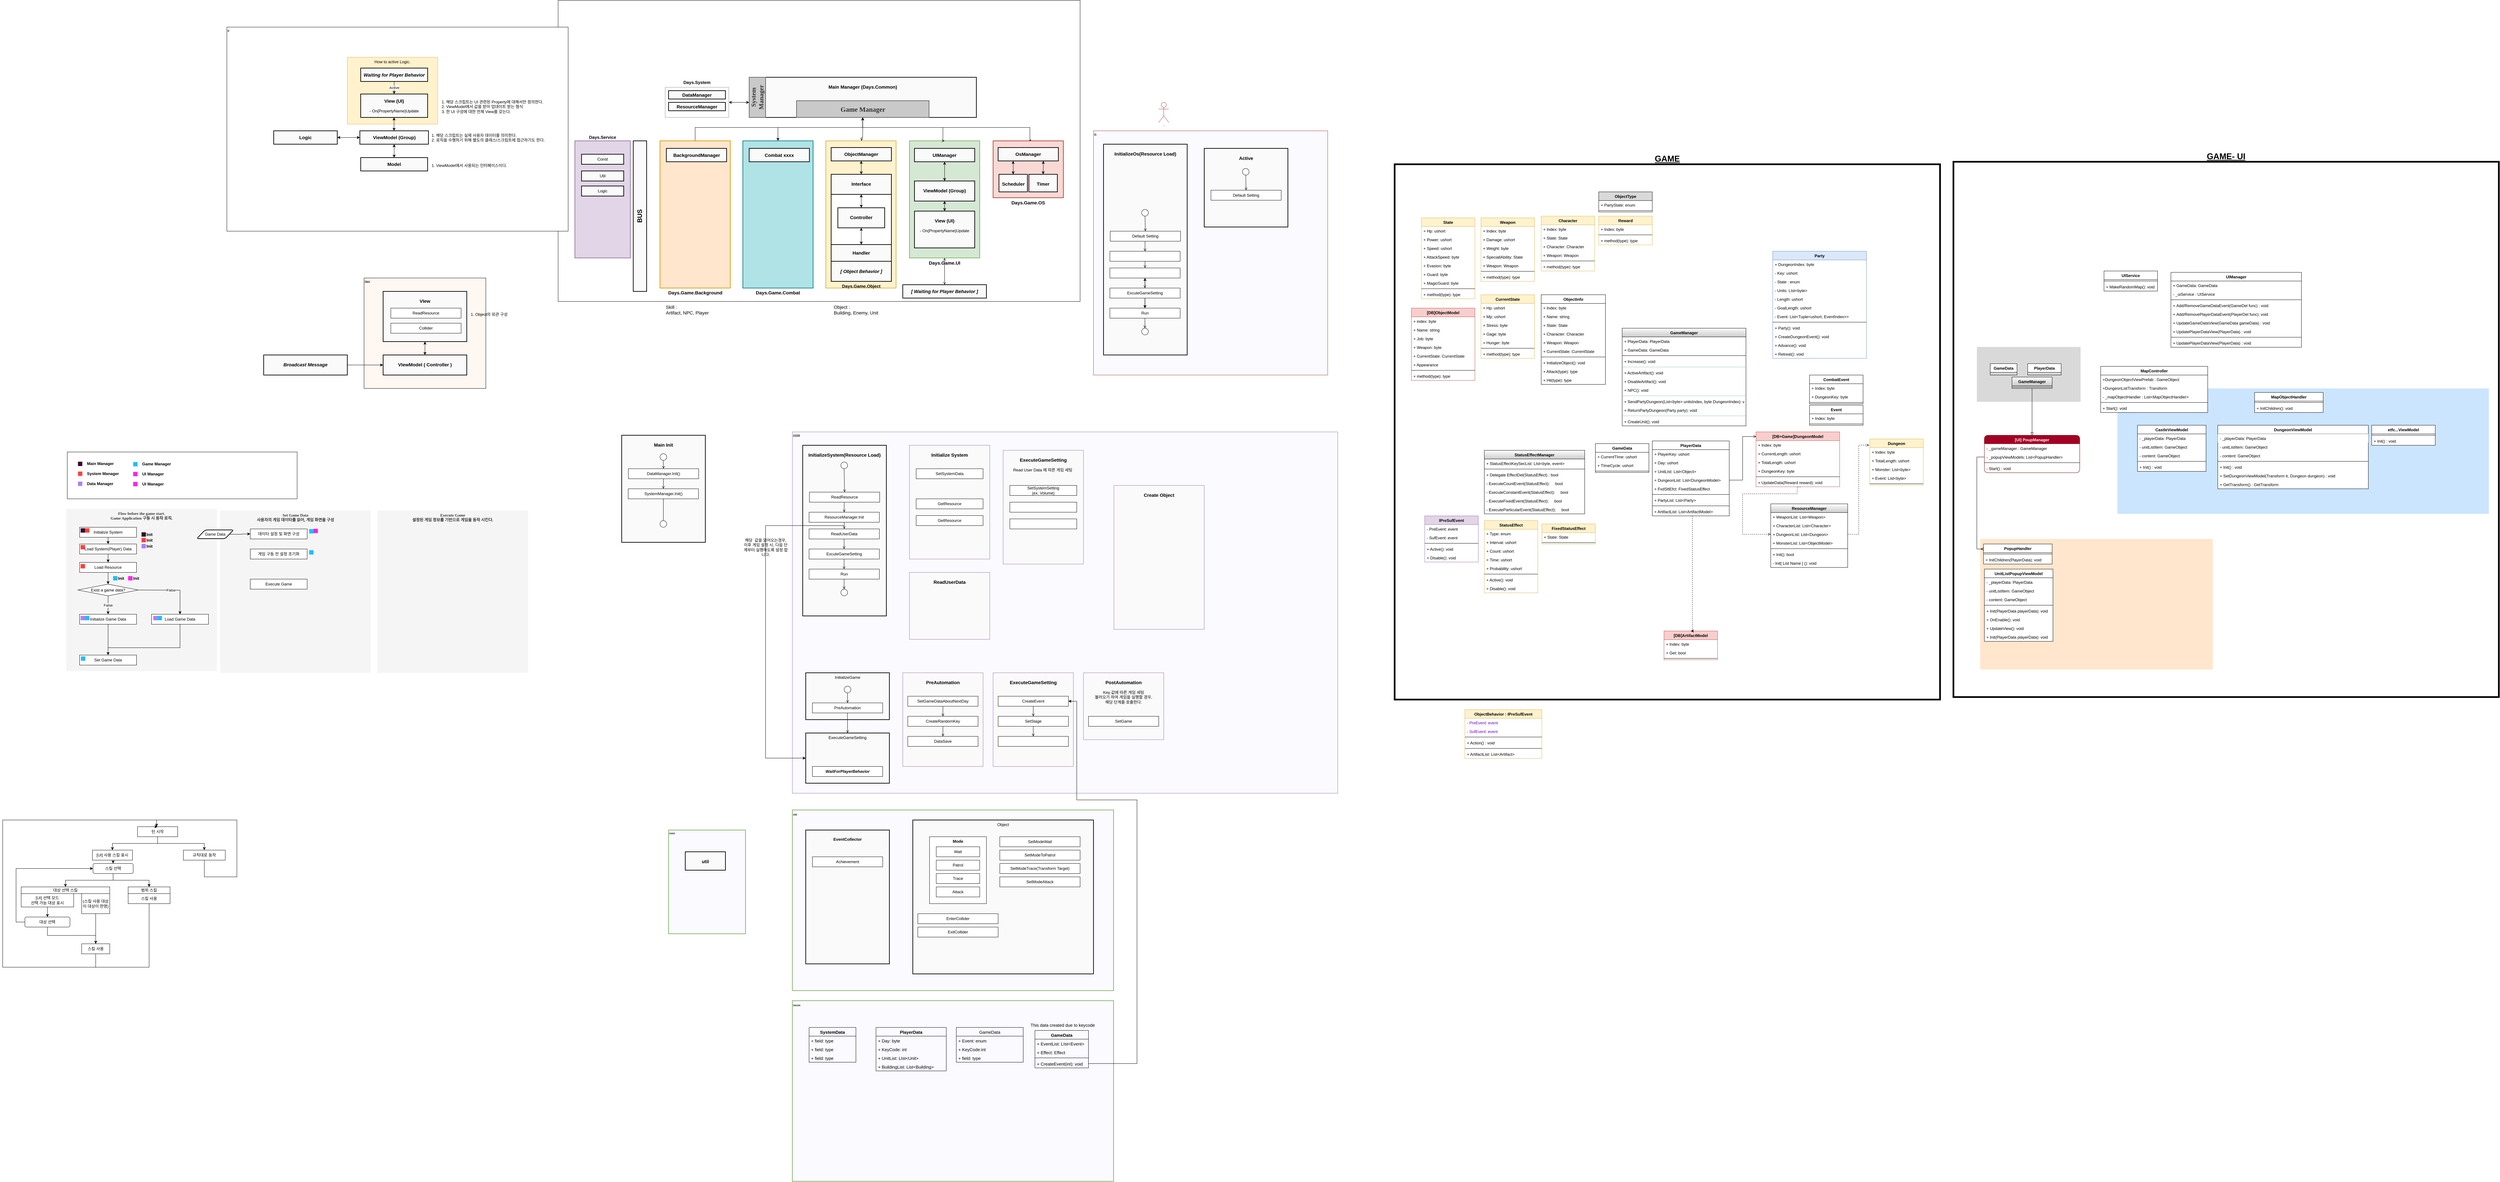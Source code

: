 <mxfile version="20.5.3" type="device"><diagram id="JO6f3JCloO_Fya-hQ_9x" name="Page-1"><mxGraphModel dx="3462" dy="2824" grid="1" gridSize="10" guides="1" tooltips="1" connect="1" arrows="1" fold="1" page="1" pageScale="1" pageWidth="827" pageHeight="1169" math="0" shadow="0"><root><mxCell id="0"/><mxCell id="1" parent="0"/><mxCell id="yDA2Cg8FaBzzixDSzgnI-10" value="" style="rounded=0;whiteSpace=wrap;html=1;" parent="1" vertex="1"><mxGeometry x="-2187" y="140" width="687" height="140" as="geometry"/></mxCell><mxCell id="hi7DhpX_LaejIal-hzsr-1" value="&lt;font style=&quot;font-size: 25px;&quot;&gt;GAME- UI&lt;br style=&quot;font-size: 25px;&quot;&gt;&lt;/font&gt;" style="rounded=0;whiteSpace=wrap;html=1;horizontal=1;verticalAlign=bottom;align=center;fontSize=25;fontStyle=5;labelPosition=center;verticalLabelPosition=top;fillColor=default;strokeWidth=5;" parent="1" vertex="1"><mxGeometry x="3450" y="-727.5" width="1630" height="1600" as="geometry"/></mxCell><mxCell id="hi7DhpX_LaejIal-hzsr-110" value="" style="rounded=0;whiteSpace=wrap;html=1;shadow=0;glass=0;sketch=0;strokeWidth=5;fillColor=#CCE5FF;gradientColor=none;strokeColor=none;" parent="1" vertex="1"><mxGeometry x="3940" y="-50" width="1110" height="375" as="geometry"/></mxCell><mxCell id="hi7DhpX_LaejIal-hzsr-87" value="" style="rounded=0;whiteSpace=wrap;html=1;shadow=0;glass=0;sketch=0;strokeWidth=5;fillColor=#FFE6CC;gradientColor=none;strokeColor=none;" parent="1" vertex="1"><mxGeometry x="3530" y="400" width="695" height="390" as="geometry"/></mxCell><mxCell id="hi7DhpX_LaejIal-hzsr-53" value="" style="rounded=0;whiteSpace=wrap;html=1;shadow=0;glass=0;sketch=0;strokeWidth=5;fillColor=#D9D9D9;gradientColor=none;strokeColor=none;" parent="1" vertex="1"><mxGeometry x="3520" y="-174" width="310" height="164" as="geometry"/></mxCell><mxCell id="p80cXRQI_qqGHJZ-oZug-25" value="Flow before the game start.&lt;br&gt;Game Application 구동 시 동작 로직." style="rounded=0;whiteSpace=wrap;html=1;verticalAlign=top;fontStyle=1;fontFamily=Lucida Console;fillColor=#f5f5f5;fontColor=#333333;strokeColor=none;" parent="1" vertex="1"><mxGeometry x="-2190" y="310" width="450" height="485" as="geometry"/></mxCell><mxCell id="h2eF0DlOM9UirUltuAFb-12" value="SYSTEM" style="rounded=0;whiteSpace=wrap;html=1;horizontal=1;verticalAlign=top;fillColor=#FAFAFF;strokeColor=#9673a6;align=left;fontSize=5;fontStyle=5" parent="1" vertex="1"><mxGeometry x="-20" y="80" width="1630" height="1080" as="geometry"/></mxCell><mxCell id="Crj_U59DyBL6AB01ClCU-47" value="ExecuteGameSetting" style="rounded=0;whiteSpace=wrap;html=1;fillColor=#FAFAFA;verticalAlign=top;strokeWidth=2;" parent="1" vertex="1"><mxGeometry x="20" y="980" width="250" height="150" as="geometry"/></mxCell><mxCell id="Crj_U59DyBL6AB01ClCU-1" value="" style="rounded=0;whiteSpace=wrap;html=1;horizontal=1;verticalAlign=top;align=left;fontSize=7;fontStyle=5;" parent="1" vertex="1"><mxGeometry x="-720" y="-1210" width="1560" height="900" as="geometry"/></mxCell><mxCell id="WcqTaLWbDKVJUe3xKXew-3" style="edgeStyle=orthogonalEdgeStyle;rounded=0;orthogonalLoop=1;jettySize=auto;html=1;startArrow=classic;startFill=1;" parent="1" source="Crj_U59DyBL6AB01ClCU-41" target="Crj_U59DyBL6AB01ClCU-34" edge="1"><mxGeometry relative="1" as="geometry"><Array as="points"><mxPoint x="-170" y="-905"/><mxPoint x="-170" y="-905"/></Array></mxGeometry></mxCell><mxCell id="Crj_U59DyBL6AB01ClCU-41" value="&lt;h3&gt;&lt;font style=&quot;font-size: 13px ; line-height: 1&quot;&gt;Days.System&lt;/font&gt;&lt;/h3&gt;" style="rounded=0;whiteSpace=wrap;html=1;fillColor=none;verticalAlign=bottom;strokeWidth=2;labelPosition=center;verticalLabelPosition=top;align=center;strokeColor=#C7C7C7;spacing=-8;" parent="1" vertex="1"><mxGeometry x="-400" y="-950" width="190" height="90" as="geometry"/></mxCell><mxCell id="Crj_U59DyBL6AB01ClCU-46" value="" style="edgeStyle=orthogonalEdgeStyle;rounded=0;orthogonalLoop=1;jettySize=auto;html=1;fontFamily=Lucida Console;fontSize=11;fontColor=#FFFFFF;startArrow=open;startFill=0;endArrow=open;endFill=0;" parent="1" source="Crj_U59DyBL6AB01ClCU-29" target="Crj_U59DyBL6AB01ClCU-11" edge="1"><mxGeometry relative="1" as="geometry"/></mxCell><mxCell id="Crj_U59DyBL6AB01ClCU-29" value="&lt;font style=&quot;font-size: 14px;&quot;&gt;Days.Game.UI&lt;/font&gt;" style="rounded=0;whiteSpace=wrap;html=1;labelBackgroundColor=none;fontSize=14;strokeWidth=2;verticalAlign=top;fillColor=#d5e8d4;strokeColor=#82b366;labelPosition=center;verticalLabelPosition=bottom;align=center;fontStyle=1" parent="1" vertex="1"><mxGeometry x="330" y="-790" width="210" height="350" as="geometry"/></mxCell><mxCell id="Crj_U59DyBL6AB01ClCU-28" value="" style="rounded=0;whiteSpace=wrap;html=1;labelBackgroundColor=none;fontSize=19;strokeWidth=2;verticalAlign=middle;fillColor=#fff2cc;strokeColor=#d6b656;" parent="1" vertex="1"><mxGeometry x="80" y="-790" width="210" height="440" as="geometry"/></mxCell><mxCell id="Crj_U59DyBL6AB01ClCU-10" value="&lt;b style=&quot;font-size: 13px&quot;&gt;Days.Game.Object&lt;/b&gt;" style="rounded=0;whiteSpace=wrap;html=1;strokeWidth=2;verticalAlign=top;horizontal=1;fontColor=default;labelBackgroundColor=none;fontSize=13;labelPosition=center;verticalLabelPosition=bottom;align=center;" parent="1" vertex="1"><mxGeometry x="96" y="-690" width="180" height="320" as="geometry"/></mxCell><mxCell id="x2AA81q-u42qk1KqpOCe-1" value="UI" style="rounded=0;whiteSpace=wrap;html=1;horizontal=1;verticalAlign=top;align=left;fontSize=5;fontStyle=5;" parent="1" vertex="1"><mxGeometry x="-1710" y="-1130" width="1020" height="610" as="geometry"/></mxCell><mxCell id="dZV6w4OV0nE_quqzcikq-8" value="How to active Logic." style="rounded=0;whiteSpace=wrap;html=1;fillColor=#fff2cc;strokeColor=#d6b656;horizontal=1;verticalAlign=top;" parent="1" vertex="1"><mxGeometry x="-1350" y="-1040" width="270" height="200" as="geometry"/></mxCell><mxCell id="Fb8bJ37ryofL-O8Jvj3l-1" value="&lt;h3&gt;Create Object&lt;/h3&gt;" style="rounded=0;whiteSpace=wrap;html=1;strokeColor=#9673a6;fillColor=#FAFAFA;horizontal=1;verticalAlign=top;" parent="1" vertex="1"><mxGeometry x="941" y="240" width="270" height="430" as="geometry"/></mxCell><mxCell id="Fb8bJ37ryofL-O8Jvj3l-2" value="&lt;h3&gt;InitializeSystem(Resource Load)&lt;/h3&gt;" style="rounded=0;whiteSpace=wrap;html=1;fillColor=#FAFAFA;verticalAlign=top;strokeWidth=2;" parent="1" vertex="1"><mxGeometry x="11" y="120" width="250" height="510" as="geometry"/></mxCell><mxCell id="Fb8bJ37ryofL-O8Jvj3l-3" value="ReadResource" style="rounded=0;whiteSpace=wrap;html=1;strokeWidth=1;" parent="1" vertex="1"><mxGeometry x="30" y="320" width="210" height="30" as="geometry"/></mxCell><mxCell id="Fb8bJ37ryofL-O8Jvj3l-4" value="ReadUserData" style="rounded=0;whiteSpace=wrap;html=1;strokeWidth=1;" parent="1" vertex="1"><mxGeometry x="30" y="370" width="210" height="30" as="geometry"/></mxCell><mxCell id="Fb8bJ37ryofL-O8Jvj3l-5" value="&lt;h3&gt;Initialize System&lt;/h3&gt;" style="rounded=0;whiteSpace=wrap;html=1;strokeColor=#9673a6;fillColor=#FAFAFA;horizontal=1;verticalAlign=top;" parent="1" vertex="1"><mxGeometry x="330" y="120" width="240" height="340" as="geometry"/></mxCell><mxCell id="Fb8bJ37ryofL-O8Jvj3l-6" value="SetSystemData" style="rounded=0;whiteSpace=wrap;html=1;strokeWidth=1;fillColor=#ffffff;" parent="1" vertex="1"><mxGeometry x="350" y="190" width="200" height="30" as="geometry"/></mxCell><mxCell id="Fb8bJ37ryofL-O8Jvj3l-7" value="GetResource" style="rounded=0;whiteSpace=wrap;html=1;strokeWidth=1;fillColor=#ffffff;" parent="1" vertex="1"><mxGeometry x="350" y="280" width="200" height="30" as="geometry"/></mxCell><mxCell id="Fb8bJ37ryofL-O8Jvj3l-8" value="GetResource" style="rounded=0;whiteSpace=wrap;html=1;strokeWidth=1;fillColor=#ffffff;" parent="1" vertex="1"><mxGeometry x="350" y="330" width="200" height="30" as="geometry"/></mxCell><mxCell id="Fb8bJ37ryofL-O8Jvj3l-9" value="ExcuteGameSetting" style="rounded=0;whiteSpace=wrap;html=1;strokeWidth=1;" parent="1" vertex="1"><mxGeometry x="30" y="430" width="210" height="30" as="geometry"/></mxCell><mxCell id="Fb8bJ37ryofL-O8Jvj3l-10" value="&lt;h3&gt;ReadUserData&lt;/h3&gt;" style="rounded=0;whiteSpace=wrap;html=1;strokeColor=#9673a6;fillColor=#FAFAFA;horizontal=1;verticalAlign=top;" parent="1" vertex="1"><mxGeometry x="330" y="500" width="240" height="200" as="geometry"/></mxCell><mxCell id="Fb8bJ37ryofL-O8Jvj3l-12" value="Run" style="rounded=0;whiteSpace=wrap;html=1;strokeWidth=1;" parent="1" vertex="1"><mxGeometry x="30" y="490" width="210" height="30" as="geometry"/></mxCell><mxCell id="Fb8bJ37ryofL-O8Jvj3l-13" value="" style="endArrow=open;html=1;entryX=0.5;entryY=0;entryDx=0;entryDy=0;exitX=0.5;exitY=1;exitDx=0;exitDy=0;endFill=0;" parent="1" source="Fb8bJ37ryofL-O8Jvj3l-3" target="Fb8bJ37ryofL-O8Jvj3l-4" edge="1"><mxGeometry width="50" height="50" relative="1" as="geometry"><mxPoint x="150" y="251" as="sourcePoint"/><mxPoint x="420" y="330" as="targetPoint"/></mxGeometry></mxCell><mxCell id="Fb8bJ37ryofL-O8Jvj3l-14" value="" style="endArrow=open;html=1;entryX=0.5;entryY=0;entryDx=0;entryDy=0;exitX=0.5;exitY=1;exitDx=0;exitDy=0;endFill=0;" parent="1" edge="1"><mxGeometry width="50" height="50" relative="1" as="geometry"><mxPoint x="134.66" y="400" as="sourcePoint"/><mxPoint x="134.66" y="430" as="targetPoint"/></mxGeometry></mxCell><mxCell id="Fb8bJ37ryofL-O8Jvj3l-15" value="" style="endArrow=open;html=1;entryX=0.5;entryY=0;entryDx=0;entryDy=0;exitX=0.5;exitY=1;exitDx=0;exitDy=0;endFill=0;" parent="1" target="Crj_U59DyBL6AB01ClCU-31" edge="1"><mxGeometry width="50" height="50" relative="1" as="geometry"><mxPoint x="134.66" y="190.0" as="sourcePoint"/><mxPoint x="134.66" y="220.0" as="targetPoint"/></mxGeometry></mxCell><mxCell id="Fb8bJ37ryofL-O8Jvj3l-16" value="" style="endArrow=open;html=1;entryX=0.5;entryY=0;entryDx=0;entryDy=0;exitX=0.5;exitY=1;exitDx=0;exitDy=0;endFill=0;" parent="1" edge="1"><mxGeometry width="50" height="50" relative="1" as="geometry"><mxPoint x="134.66" y="460.0" as="sourcePoint"/><mxPoint x="134.66" y="490.0" as="targetPoint"/></mxGeometry></mxCell><mxCell id="Fb8bJ37ryofL-O8Jvj3l-17" value="" style="endArrow=open;html=1;entryX=0.5;entryY=0;entryDx=0;entryDy=0;exitX=0.5;exitY=1;exitDx=0;exitDy=0;endFill=0;" parent="1" edge="1"><mxGeometry width="50" height="50" relative="1" as="geometry"><mxPoint x="134.66" y="520.0" as="sourcePoint"/><mxPoint x="134.66" y="550.0" as="targetPoint"/></mxGeometry></mxCell><mxCell id="Fb8bJ37ryofL-O8Jvj3l-19" value="" style="ellipse;whiteSpace=wrap;html=1;aspect=fixed;strokeWidth=1;fillColor=#ffffff;" parent="1" vertex="1"><mxGeometry x="125" y="170" width="20" height="20" as="geometry"/></mxCell><mxCell id="Fb8bJ37ryofL-O8Jvj3l-20" value="" style="ellipse;whiteSpace=wrap;html=1;aspect=fixed;strokeWidth=1;fillColor=#ffffff;" parent="1" vertex="1"><mxGeometry x="125" y="550" width="20" height="20" as="geometry"/></mxCell><mxCell id="gf9t37EjKK5OmUTHv5Uv-1" value="InitializeGame" style="rounded=0;whiteSpace=wrap;html=1;fillColor=#FAFAFA;verticalAlign=top;strokeWidth=2;" parent="1" vertex="1"><mxGeometry x="20" y="800" width="250" height="140" as="geometry"/></mxCell><mxCell id="gf9t37EjKK5OmUTHv5Uv-2" value="&lt;h3&gt;PreAutomation&lt;/h3&gt;" style="rounded=0;whiteSpace=wrap;html=1;strokeColor=#9673a6;fillColor=#FAFAFA;horizontal=1;verticalAlign=top;" parent="1" vertex="1"><mxGeometry x="310" y="800" width="240" height="280" as="geometry"/></mxCell><mxCell id="gf9t37EjKK5OmUTHv5Uv-3" value="PreAutomation" style="rounded=0;whiteSpace=wrap;html=1;strokeWidth=1;" parent="1" vertex="1"><mxGeometry x="40" y="890" width="210" height="30" as="geometry"/></mxCell><mxCell id="gf9t37EjKK5OmUTHv5Uv-8" value="" style="endArrow=open;html=1;entryX=0.5;entryY=0;entryDx=0;entryDy=0;exitX=0.5;exitY=1;exitDx=0;exitDy=0;endFill=0;" parent="1" target="Crj_U59DyBL6AB01ClCU-47" edge="1"><mxGeometry width="50" height="50" relative="1" as="geometry"><mxPoint x="144.66" y="920" as="sourcePoint"/><mxPoint x="144.66" y="950" as="targetPoint"/></mxGeometry></mxCell><mxCell id="gf9t37EjKK5OmUTHv5Uv-9" value="" style="endArrow=open;html=1;entryX=0.5;entryY=0;entryDx=0;entryDy=0;exitX=0.5;exitY=1;exitDx=0;exitDy=0;endFill=0;" parent="1" target="gf9t37EjKK5OmUTHv5Uv-3" edge="1"><mxGeometry width="50" height="50" relative="1" as="geometry"><mxPoint x="144.66" y="860" as="sourcePoint"/><mxPoint x="144.66" y="890.0" as="targetPoint"/></mxGeometry></mxCell><mxCell id="gf9t37EjKK5OmUTHv5Uv-12" value="" style="ellipse;whiteSpace=wrap;html=1;aspect=fixed;strokeWidth=1;fillColor=#ffffff;" parent="1" vertex="1"><mxGeometry x="135" y="840" width="20" height="20" as="geometry"/></mxCell><mxCell id="gf9t37EjKK5OmUTHv5Uv-14" value="CreateRandomKey" style="rounded=0;whiteSpace=wrap;html=1;strokeWidth=1;" parent="1" vertex="1"><mxGeometry x="325" y="930" width="210" height="30" as="geometry"/></mxCell><mxCell id="gf9t37EjKK5OmUTHv5Uv-15" value="DataSave" style="rounded=0;whiteSpace=wrap;html=1;strokeWidth=1;" parent="1" vertex="1"><mxGeometry x="325" y="990" width="210" height="30" as="geometry"/></mxCell><mxCell id="gf9t37EjKK5OmUTHv5Uv-16" value="" style="endArrow=open;html=1;entryX=0.5;entryY=0;entryDx=0;entryDy=0;exitX=0.5;exitY=1;exitDx=0;exitDy=0;endFill=0;" parent="1" source="gf9t37EjKK5OmUTHv5Uv-14" target="gf9t37EjKK5OmUTHv5Uv-15" edge="1"><mxGeometry width="50" height="50" relative="1" as="geometry"><mxPoint x="445" y="961" as="sourcePoint"/><mxPoint x="715" y="1040" as="targetPoint"/></mxGeometry></mxCell><mxCell id="h2eF0DlOM9UirUltuAFb-1" value="&lt;h3&gt;PostAutomation&lt;/h3&gt;&lt;div&gt;Key 값에 따른 게임 세팅&lt;/div&gt;&lt;div&gt;불러오기 하여 게임을 실행할 경우,&lt;/div&gt;&lt;div&gt;해당 단계를 호출한다.&lt;/div&gt;" style="rounded=0;whiteSpace=wrap;html=1;strokeColor=#9673a6;fillColor=#FAFAFA;horizontal=1;verticalAlign=top;" parent="1" vertex="1"><mxGeometry x="850" y="800" width="240" height="200" as="geometry"/></mxCell><mxCell id="h2eF0DlOM9UirUltuAFb-3" value="SetGame" style="rounded=0;whiteSpace=wrap;html=1;strokeWidth=1;" parent="1" vertex="1"><mxGeometry x="865" y="930" width="210" height="30" as="geometry"/></mxCell><mxCell id="h2eF0DlOM9UirUltuAFb-5" value="&lt;h3&gt;ExecuteGameSetting&lt;/h3&gt;&lt;div&gt;Read User Data 에 따른 게임 세팅&amp;nbsp;&lt;/div&gt;" style="rounded=0;whiteSpace=wrap;html=1;strokeColor=#9673a6;fillColor=#FAFAFA;horizontal=1;verticalAlign=top;" parent="1" vertex="1"><mxGeometry x="610" y="135" width="240" height="340" as="geometry"/></mxCell><mxCell id="h2eF0DlOM9UirUltuAFb-6" value="SetSystemSetting&lt;br&gt;(ex. Volume)" style="rounded=0;whiteSpace=wrap;html=1;strokeWidth=1;fillColor=#ffffff;" parent="1" vertex="1"><mxGeometry x="630" y="240" width="200" height="30" as="geometry"/></mxCell><mxCell id="h2eF0DlOM9UirUltuAFb-7" value="" style="rounded=0;whiteSpace=wrap;html=1;strokeWidth=1;fillColor=#ffffff;" parent="1" vertex="1"><mxGeometry x="630" y="290" width="200" height="30" as="geometry"/></mxCell><mxCell id="h2eF0DlOM9UirUltuAFb-8" value="" style="rounded=0;whiteSpace=wrap;html=1;strokeWidth=1;fillColor=#ffffff;" parent="1" vertex="1"><mxGeometry x="630" y="340" width="200" height="30" as="geometry"/></mxCell><mxCell id="h2eF0DlOM9UirUltuAFb-9" value="SetGameDataAboutNextDay" style="rounded=0;whiteSpace=wrap;html=1;strokeWidth=1;" parent="1" vertex="1"><mxGeometry x="325" y="870" width="210" height="30" as="geometry"/></mxCell><mxCell id="h2eF0DlOM9UirUltuAFb-10" value="" style="endArrow=open;html=1;entryX=0.5;entryY=0;entryDx=0;entryDy=0;exitX=0.5;exitY=1;exitDx=0;exitDy=0;endFill=0;" parent="1" source="h2eF0DlOM9UirUltuAFb-9" edge="1"><mxGeometry width="50" height="50" relative="1" as="geometry"><mxPoint x="445" y="901" as="sourcePoint"/><mxPoint x="430" y="930" as="targetPoint"/></mxGeometry></mxCell><mxCell id="h2eF0DlOM9UirUltuAFb-11" value="&lt;h3 style=&quot;font-size: 4px;&quot;&gt;GAME&lt;/h3&gt;" style="rounded=0;whiteSpace=wrap;html=1;fillColor=#FAFAFF;verticalAlign=top;strokeWidth=2;strokeColor=#82b366;fontSize=4;fontStyle=5;align=left;" parent="1" vertex="1"><mxGeometry x="-20" y="1210" width="960" height="540" as="geometry"/></mxCell><mxCell id="h2eF0DlOM9UirUltuAFb-13" value="&lt;br&gt;EventCollector" style="rounded=0;whiteSpace=wrap;html=1;fillColor=#FAFAFA;verticalAlign=top;strokeWidth=2;fontStyle=1" parent="1" vertex="1"><mxGeometry x="20" y="1270" width="250" height="400" as="geometry"/></mxCell><mxCell id="h2eF0DlOM9UirUltuAFb-15" value="Object" style="rounded=0;whiteSpace=wrap;html=1;fillColor=#FAFAFA;verticalAlign=top;strokeWidth=2;" parent="1" vertex="1"><mxGeometry x="340" y="1240" width="540" height="460" as="geometry"/></mxCell><mxCell id="h2eF0DlOM9UirUltuAFb-16" value="Mode" style="rounded=0;whiteSpace=wrap;html=1;strokeWidth=1;verticalAlign=top;fontStyle=1" parent="1" vertex="1"><mxGeometry x="390" y="1290" width="170" height="200" as="geometry"/></mxCell><mxCell id="h2eF0DlOM9UirUltuAFb-17" value="Patrol" style="rounded=0;whiteSpace=wrap;html=1;strokeWidth=1;" parent="1" vertex="1"><mxGeometry x="410" y="1360" width="130" height="30" as="geometry"/></mxCell><mxCell id="h2eF0DlOM9UirUltuAFb-18" value="Wait" style="rounded=0;whiteSpace=wrap;html=1;strokeWidth=1;" parent="1" vertex="1"><mxGeometry x="410" y="1320" width="130" height="30" as="geometry"/></mxCell><mxCell id="h2eF0DlOM9UirUltuAFb-23" value="Achievement" style="rounded=0;whiteSpace=wrap;html=1;strokeWidth=1;" parent="1" vertex="1"><mxGeometry x="40" y="1350" width="210" height="30" as="geometry"/></mxCell><mxCell id="h2eF0DlOM9UirUltuAFb-26" value="Attack" style="rounded=0;whiteSpace=wrap;html=1;strokeWidth=1;" parent="1" vertex="1"><mxGeometry x="410" y="1440" width="130" height="30" as="geometry"/></mxCell><mxCell id="h2eF0DlOM9UirUltuAFb-27" value="SetModeWait" style="rounded=0;whiteSpace=wrap;html=1;strokeWidth=1;" parent="1" vertex="1"><mxGeometry x="600" y="1290" width="240" height="30" as="geometry"/></mxCell><mxCell id="h2eF0DlOM9UirUltuAFb-28" value="Trace" style="rounded=0;whiteSpace=wrap;html=1;strokeWidth=1;" parent="1" vertex="1"><mxGeometry x="410" y="1400" width="130" height="30" as="geometry"/></mxCell><mxCell id="h2eF0DlOM9UirUltuAFb-29" value="SetModeToPatrol" style="rounded=0;whiteSpace=wrap;html=1;strokeWidth=1;" parent="1" vertex="1"><mxGeometry x="600" y="1330" width="240" height="30" as="geometry"/></mxCell><mxCell id="h2eF0DlOM9UirUltuAFb-30" value="SetModeTrace(Transform Target)" style="rounded=0;whiteSpace=wrap;html=1;strokeWidth=1;" parent="1" vertex="1"><mxGeometry x="600" y="1370" width="240" height="30" as="geometry"/></mxCell><mxCell id="h2eF0DlOM9UirUltuAFb-31" value="SetModeAttack" style="rounded=0;whiteSpace=wrap;html=1;strokeWidth=1;" parent="1" vertex="1"><mxGeometry x="600" y="1410" width="240" height="30" as="geometry"/></mxCell><mxCell id="h2eF0DlOM9UirUltuAFb-37" value="EnterCollider" style="rounded=0;whiteSpace=wrap;html=1;strokeWidth=1;" parent="1" vertex="1"><mxGeometry x="355" y="1520" width="240" height="30" as="geometry"/></mxCell><mxCell id="h2eF0DlOM9UirUltuAFb-38" value="ExitCollider" style="rounded=0;whiteSpace=wrap;html=1;strokeWidth=1;" parent="1" vertex="1"><mxGeometry x="355" y="1560" width="240" height="30" as="geometry"/></mxCell><mxCell id="h2eF0DlOM9UirUltuAFb-39" value="&lt;h3 style=&quot;font-size: 4px&quot;&gt;Player Data&lt;/h3&gt;" style="rounded=0;whiteSpace=wrap;html=1;fillColor=#FAFAFF;verticalAlign=top;strokeWidth=2;strokeColor=#82b366;fontSize=4;fontStyle=5;align=left;" parent="1" vertex="1"><mxGeometry x="-20" y="1780" width="960" height="540" as="geometry"/></mxCell><mxCell id="h2eF0DlOM9UirUltuAFb-42" value="SystemData" style="swimlane;fontStyle=1;childLayout=stackLayout;horizontal=1;startSize=26;fillColor=none;horizontalStack=0;resizeParent=1;resizeParentMax=0;resizeLast=0;collapsible=1;marginBottom=0;fontSize=13;align=center;verticalAlign=top;" parent="1" vertex="1"><mxGeometry x="30" y="1860" width="140" height="104" as="geometry"/></mxCell><mxCell id="h2eF0DlOM9UirUltuAFb-43" value="+ field: type" style="text;strokeColor=none;fillColor=none;align=left;verticalAlign=top;spacingLeft=4;spacingRight=4;overflow=hidden;rotatable=0;points=[[0,0.5],[1,0.5]];portConstraint=eastwest;fontSize=13;" parent="h2eF0DlOM9UirUltuAFb-42" vertex="1"><mxGeometry y="26" width="140" height="26" as="geometry"/></mxCell><mxCell id="h2eF0DlOM9UirUltuAFb-44" value="+ field: type" style="text;strokeColor=none;fillColor=none;align=left;verticalAlign=top;spacingLeft=4;spacingRight=4;overflow=hidden;rotatable=0;points=[[0,0.5],[1,0.5]];portConstraint=eastwest;fontSize=13;" parent="h2eF0DlOM9UirUltuAFb-42" vertex="1"><mxGeometry y="52" width="140" height="26" as="geometry"/></mxCell><mxCell id="h2eF0DlOM9UirUltuAFb-45" value="+ field: type" style="text;strokeColor=none;fillColor=none;align=left;verticalAlign=top;spacingLeft=4;spacingRight=4;overflow=hidden;rotatable=0;points=[[0,0.5],[1,0.5]];portConstraint=eastwest;fontSize=13;" parent="h2eF0DlOM9UirUltuAFb-42" vertex="1"><mxGeometry y="78" width="140" height="26" as="geometry"/></mxCell><mxCell id="h2eF0DlOM9UirUltuAFb-46" value="PlayerData" style="swimlane;fontStyle=1;childLayout=stackLayout;horizontal=1;startSize=26;fillColor=none;horizontalStack=0;resizeParent=1;resizeParentMax=0;resizeLast=0;collapsible=1;marginBottom=0;fontSize=13;align=center;verticalAlign=top;" parent="1" vertex="1"><mxGeometry x="230" y="1860" width="210" height="130" as="geometry"/></mxCell><mxCell id="h2eF0DlOM9UirUltuAFb-47" value="+ Day: byte" style="text;strokeColor=none;fillColor=none;align=left;verticalAlign=top;spacingLeft=4;spacingRight=4;overflow=hidden;rotatable=0;points=[[0,0.5],[1,0.5]];portConstraint=eastwest;fontSize=13;" parent="h2eF0DlOM9UirUltuAFb-46" vertex="1"><mxGeometry y="26" width="210" height="26" as="geometry"/></mxCell><mxCell id="h2eF0DlOM9UirUltuAFb-48" value="+ KeyCode: int" style="text;strokeColor=none;fillColor=none;align=left;verticalAlign=top;spacingLeft=4;spacingRight=4;overflow=hidden;rotatable=0;points=[[0,0.5],[1,0.5]];portConstraint=eastwest;fontSize=13;" parent="h2eF0DlOM9UirUltuAFb-46" vertex="1"><mxGeometry y="52" width="210" height="26" as="geometry"/></mxCell><mxCell id="h2eF0DlOM9UirUltuAFb-54" value="+ UnitList: LIst&lt;Unit&gt;" style="text;strokeColor=none;fillColor=none;align=left;verticalAlign=top;spacingLeft=4;spacingRight=4;overflow=hidden;rotatable=0;points=[[0,0.5],[1,0.5]];portConstraint=eastwest;fontSize=13;" parent="h2eF0DlOM9UirUltuAFb-46" vertex="1"><mxGeometry y="78" width="210" height="26" as="geometry"/></mxCell><mxCell id="h2eF0DlOM9UirUltuAFb-49" value="+ BuildingList: List&lt;Building&gt;" style="text;strokeColor=none;fillColor=none;align=left;verticalAlign=top;spacingLeft=4;spacingRight=4;overflow=hidden;rotatable=0;points=[[0,0.5],[1,0.5]];portConstraint=eastwest;fontSize=13;" parent="h2eF0DlOM9UirUltuAFb-46" vertex="1"><mxGeometry y="104" width="210" height="26" as="geometry"/></mxCell><mxCell id="h2eF0DlOM9UirUltuAFb-50" value="GameData" style="swimlane;fontStyle=0;childLayout=stackLayout;horizontal=1;startSize=26;fillColor=none;horizontalStack=0;resizeParent=1;resizeParentMax=0;resizeLast=0;collapsible=1;marginBottom=0;fontSize=13;align=center;verticalAlign=top;" parent="1" vertex="1"><mxGeometry x="470" y="1860" width="200" height="104" as="geometry"/></mxCell><mxCell id="h2eF0DlOM9UirUltuAFb-51" value="+ Event: enum" style="text;strokeColor=none;fillColor=none;align=left;verticalAlign=top;spacingLeft=4;spacingRight=4;overflow=hidden;rotatable=0;points=[[0,0.5],[1,0.5]];portConstraint=eastwest;fontSize=13;" parent="h2eF0DlOM9UirUltuAFb-50" vertex="1"><mxGeometry y="26" width="200" height="26" as="geometry"/></mxCell><mxCell id="h2eF0DlOM9UirUltuAFb-52" value="+ KeyCode:int " style="text;strokeColor=none;fillColor=none;align=left;verticalAlign=top;spacingLeft=4;spacingRight=4;overflow=hidden;rotatable=0;points=[[0,0.5],[1,0.5]];portConstraint=eastwest;fontSize=13;" parent="h2eF0DlOM9UirUltuAFb-50" vertex="1"><mxGeometry y="52" width="200" height="26" as="geometry"/></mxCell><mxCell id="h2eF0DlOM9UirUltuAFb-53" value="+ field: type" style="text;strokeColor=none;fillColor=none;align=left;verticalAlign=top;spacingLeft=4;spacingRight=4;overflow=hidden;rotatable=0;points=[[0,0.5],[1,0.5]];portConstraint=eastwest;fontSize=13;" parent="h2eF0DlOM9UirUltuAFb-50" vertex="1"><mxGeometry y="78" width="200" height="26" as="geometry"/></mxCell><mxCell id="h2eF0DlOM9UirUltuAFb-55" value="GameData" style="swimlane;fontStyle=1;align=center;verticalAlign=top;childLayout=stackLayout;horizontal=1;startSize=26;horizontalStack=0;resizeParent=1;resizeParentMax=0;resizeLast=0;collapsible=1;marginBottom=0;fontSize=13;fillColor=#FAFAFF;" parent="1" vertex="1"><mxGeometry x="705" y="1869" width="160" height="112" as="geometry"/></mxCell><mxCell id="h2eF0DlOM9UirUltuAFb-56" value="+ EventList: LIst&lt;Event&gt;" style="text;strokeColor=none;fillColor=none;align=left;verticalAlign=top;spacingLeft=4;spacingRight=4;overflow=hidden;rotatable=0;points=[[0,0.5],[1,0.5]];portConstraint=eastwest;fontSize=13;" parent="h2eF0DlOM9UirUltuAFb-55" vertex="1"><mxGeometry y="26" width="160" height="26" as="geometry"/></mxCell><mxCell id="h2eF0DlOM9UirUltuAFb-60" value="+ Effect: Effect" style="text;strokeColor=none;fillColor=none;align=left;verticalAlign=top;spacingLeft=4;spacingRight=4;overflow=hidden;rotatable=0;points=[[0,0.5],[1,0.5]];portConstraint=eastwest;fontSize=13;" parent="h2eF0DlOM9UirUltuAFb-55" vertex="1"><mxGeometry y="52" width="160" height="26" as="geometry"/></mxCell><mxCell id="h2eF0DlOM9UirUltuAFb-57" value="" style="line;strokeWidth=1;fillColor=none;align=left;verticalAlign=middle;spacingTop=-1;spacingLeft=3;spacingRight=3;rotatable=0;labelPosition=right;points=[];portConstraint=eastwest;fontSize=13;" parent="h2eF0DlOM9UirUltuAFb-55" vertex="1"><mxGeometry y="78" width="160" height="8" as="geometry"/></mxCell><mxCell id="h2eF0DlOM9UirUltuAFb-58" value="+ CreateEvent(int): void" style="text;strokeColor=none;fillColor=none;align=left;verticalAlign=top;spacingLeft=4;spacingRight=4;overflow=hidden;rotatable=0;points=[[0,0.5],[1,0.5]];portConstraint=eastwest;fontSize=13;" parent="h2eF0DlOM9UirUltuAFb-55" vertex="1"><mxGeometry y="86" width="160" height="26" as="geometry"/></mxCell><mxCell id="h2eF0DlOM9UirUltuAFb-59" value="&lt;span style=&quot;color: rgb(0 , 0 , 0) ; font-family: &amp;#34;helvetica&amp;#34; ; font-size: 13px ; font-style: normal ; font-weight: 400 ; letter-spacing: normal ; text-align: center ; text-indent: 0px ; text-transform: none ; word-spacing: 0px ; background-color: rgb(248 , 249 , 250) ; display: inline ; float: none&quot;&gt;This data created due to keycode&lt;/span&gt;" style="text;whiteSpace=wrap;html=1;fontSize=13;" parent="1" vertex="1"><mxGeometry x="690" y="1839" width="210" height="30" as="geometry"/></mxCell><mxCell id="h2eF0DlOM9UirUltuAFb-63" value="&lt;h3&gt;ExecuteGameSetting&lt;/h3&gt;" style="rounded=0;whiteSpace=wrap;html=1;strokeColor=#9673a6;fillColor=#FAFAFA;horizontal=1;verticalAlign=top;" parent="1" vertex="1"><mxGeometry x="580" y="800" width="240" height="280" as="geometry"/></mxCell><mxCell id="h2eF0DlOM9UirUltuAFb-64" value="SetStage" style="rounded=0;whiteSpace=wrap;html=1;strokeWidth=1;" parent="1" vertex="1"><mxGeometry x="595" y="930" width="210" height="30" as="geometry"/></mxCell><mxCell id="h2eF0DlOM9UirUltuAFb-65" value="" style="rounded=0;whiteSpace=wrap;html=1;strokeWidth=1;" parent="1" vertex="1"><mxGeometry x="595" y="990" width="210" height="30" as="geometry"/></mxCell><mxCell id="h2eF0DlOM9UirUltuAFb-66" value="" style="endArrow=open;html=1;entryX=0.5;entryY=0;entryDx=0;entryDy=0;exitX=0.5;exitY=1;exitDx=0;exitDy=0;endFill=0;" parent="1" source="h2eF0DlOM9UirUltuAFb-64" target="h2eF0DlOM9UirUltuAFb-65" edge="1"><mxGeometry width="50" height="50" relative="1" as="geometry"><mxPoint x="715" y="961" as="sourcePoint"/><mxPoint x="985" y="1040" as="targetPoint"/></mxGeometry></mxCell><mxCell id="h2eF0DlOM9UirUltuAFb-67" value="CreateEvent" style="rounded=0;whiteSpace=wrap;html=1;strokeWidth=1;" parent="1" vertex="1"><mxGeometry x="595" y="870" width="210" height="30" as="geometry"/></mxCell><mxCell id="h2eF0DlOM9UirUltuAFb-68" value="" style="endArrow=open;html=1;entryX=0.5;entryY=0;entryDx=0;entryDy=0;exitX=0.5;exitY=1;exitDx=0;exitDy=0;endFill=0;" parent="1" source="h2eF0DlOM9UirUltuAFb-67" edge="1"><mxGeometry width="50" height="50" relative="1" as="geometry"><mxPoint x="715" y="901" as="sourcePoint"/><mxPoint x="700" y="930" as="targetPoint"/></mxGeometry></mxCell><mxCell id="h2eF0DlOM9UirUltuAFb-69" style="edgeStyle=orthogonalEdgeStyle;rounded=0;orthogonalLoop=1;jettySize=auto;html=1;entryX=1;entryY=0.5;entryDx=0;entryDy=0;fontSize=13;" parent="1" source="h2eF0DlOM9UirUltuAFb-58" target="h2eF0DlOM9UirUltuAFb-67" edge="1"><mxGeometry relative="1" as="geometry"><Array as="points"><mxPoint x="1010" y="1968"/><mxPoint x="1010" y="1180"/><mxPoint x="830" y="1180"/><mxPoint x="830" y="885"/></Array></mxGeometry></mxCell><mxCell id="TayvSyezCyT285YaWdKb-1" style="edgeStyle=orthogonalEdgeStyle;rounded=0;orthogonalLoop=1;jettySize=auto;html=1;entryX=0;entryY=0.5;entryDx=0;entryDy=0;" parent="1" source="Fb8bJ37ryofL-O8Jvj3l-4" target="Crj_U59DyBL6AB01ClCU-47" edge="1"><mxGeometry relative="1" as="geometry"><Array as="points"><mxPoint x="135" y="360"/><mxPoint x="-100" y="360"/><mxPoint x="-100" y="1055"/></Array></mxGeometry></mxCell><mxCell id="TayvSyezCyT285YaWdKb-2" value="해당&amp;nbsp; 값을 읽어오는경우, 이후 게임 설정 시, 다음 단계부터 실행하도록 설정 합니다." style="text;html=1;strokeColor=none;fillColor=none;align=center;verticalAlign=middle;whiteSpace=wrap;rounded=0;" parent="1" vertex="1"><mxGeometry x="-169" y="410" width="139" height="30" as="geometry"/></mxCell><mxCell id="UqYvlSZIFYsTv_rJY22j-2" value="&lt;h3&gt;Model&lt;/h3&gt;" style="rounded=0;whiteSpace=wrap;html=1;fillColor=#FAFAFA;verticalAlign=middle;strokeWidth=2;" parent="1" vertex="1"><mxGeometry x="-1310" y="-740" width="200" height="40" as="geometry"/></mxCell><mxCell id="UqYvlSZIFYsTv_rJY22j-3" value="&lt;h3&gt;View (UI)&lt;/h3&gt;&lt;div&gt;&lt;span&gt;- On{PropertyName}Update&lt;/span&gt;&lt;br&gt;&lt;/div&gt;&lt;div&gt;&lt;br&gt;&lt;/div&gt;" style="rounded=0;whiteSpace=wrap;html=1;fillColor=#FAFAFA;verticalAlign=middle;strokeWidth=2;" parent="1" vertex="1"><mxGeometry x="-1310" y="-930" width="200" height="70" as="geometry"/></mxCell><mxCell id="UqYvlSZIFYsTv_rJY22j-4" value="&lt;h3&gt;ViewModel (Group)&lt;/h3&gt;" style="rounded=0;whiteSpace=wrap;html=1;fillColor=#FAFAFA;verticalAlign=middle;strokeWidth=2;" parent="1" vertex="1"><mxGeometry x="-1312.5" y="-820" width="205" height="40" as="geometry"/></mxCell><mxCell id="UqYvlSZIFYsTv_rJY22j-5" value="&lt;div style=&quot;font-family: &amp;#34;helvetica&amp;#34; ; font-size: 12px ; font-style: normal ; font-weight: 400 ; letter-spacing: normal ; text-indent: 0px ; text-transform: none ; word-spacing: 0px&quot;&gt;1. 해당 스크립트는 UI 관련된 Property에 대해서만 정의한다.&lt;/div&gt;&lt;div style=&quot;font-family: &amp;#34;helvetica&amp;#34; ; font-size: 12px ; font-style: normal ; font-weight: 400 ; letter-spacing: normal ; text-indent: 0px ; text-transform: none ; word-spacing: 0px&quot;&gt;2. ViewModel에서 값을 받아 업데이트 받는 형식&lt;/div&gt;&lt;div style=&quot;font-family: &amp;#34;helvetica&amp;#34; ; font-size: 12px ; font-style: normal ; font-weight: 400 ; letter-spacing: normal ; text-indent: 0px ; text-transform: none ; word-spacing: 0px&quot;&gt;3. 한 UI 구성에 대한 전체 View를 갖는다.&lt;/div&gt;" style="text;whiteSpace=wrap;html=1;fillColor=none;align=left;fontColor=default;labelBackgroundColor=none;" parent="1" vertex="1"><mxGeometry x="-1070" y="-920" width="350" height="60" as="geometry"/></mxCell><mxCell id="UqYvlSZIFYsTv_rJY22j-6" value="1. 해당 스크립트는 실제 사용자 데이터를 의미한다.&lt;br&gt;2. 로직을 수행하기 위해 별도의 클래스/스크립트에 접근하기도 한다." style="text;whiteSpace=wrap;html=1;fillColor=none;align=left;fontColor=default;labelBackgroundColor=none;" parent="1" vertex="1"><mxGeometry x="-1100" y="-820" width="380" height="60" as="geometry"/></mxCell><mxCell id="UqYvlSZIFYsTv_rJY22j-7" value="1. ViewModel에서 사용되는 인터페이스이다.&amp;nbsp;" style="text;whiteSpace=wrap;html=1;fillColor=none;align=left;fontColor=default;labelBackgroundColor=none;" parent="1" vertex="1"><mxGeometry x="-1100.5" y="-730" width="350" height="60" as="geometry"/></mxCell><mxCell id="UqYvlSZIFYsTv_rJY22j-8" value="&lt;h3&gt;Logic&lt;/h3&gt;" style="rounded=0;whiteSpace=wrap;html=1;fillColor=#FAFAFA;verticalAlign=middle;strokeWidth=2;" parent="1" vertex="1"><mxGeometry x="-1570" y="-820" width="190" height="40" as="geometry"/></mxCell><mxCell id="UqYvlSZIFYsTv_rJY22j-9" value="Common" style="rounded=0;whiteSpace=wrap;html=1;fillColor=#FAFAFF;verticalAlign=top;strokeWidth=2;strokeColor=#82b366;fontSize=4;fontStyle=5;align=left;" parent="1" vertex="1"><mxGeometry x="-390" y="1270" width="230" height="310" as="geometry"/></mxCell><mxCell id="UqYvlSZIFYsTv_rJY22j-11" value="&lt;h3&gt;util&lt;/h3&gt;" style="rounded=0;whiteSpace=wrap;html=1;fillColor=#FAFAFA;verticalAlign=top;strokeWidth=2;" parent="1" vertex="1"><mxGeometry x="-340" y="1335" width="120" height="55" as="geometry"/></mxCell><mxCell id="UqYvlSZIFYsTv_rJY22j-12" value="" style="endArrow=classic;startArrow=classic;html=1;rounded=0;fontColor=default;exitX=0.5;exitY=0;exitDx=0;exitDy=0;entryX=0.5;entryY=1;entryDx=0;entryDy=0;" parent="1" source="UqYvlSZIFYsTv_rJY22j-2" target="UqYvlSZIFYsTv_rJY22j-4" edge="1"><mxGeometry width="50" height="50" relative="1" as="geometry"><mxPoint x="-1230" y="-730" as="sourcePoint"/><mxPoint x="-1180" y="-780" as="targetPoint"/></mxGeometry></mxCell><mxCell id="UqYvlSZIFYsTv_rJY22j-14" value="" style="endArrow=classic;startArrow=classic;html=1;rounded=0;fontColor=default;exitX=0.5;exitY=0;exitDx=0;exitDy=0;entryX=0.5;entryY=1;entryDx=0;entryDy=0;" parent="1" edge="1"><mxGeometry width="50" height="50" relative="1" as="geometry"><mxPoint x="-1210.34" y="-820" as="sourcePoint"/><mxPoint x="-1210.34" y="-860" as="targetPoint"/></mxGeometry></mxCell><mxCell id="UqYvlSZIFYsTv_rJY22j-15" value="" style="endArrow=classic;startArrow=classic;html=1;rounded=0;fontColor=default;exitX=1;exitY=0.5;exitDx=0;exitDy=0;entryX=0;entryY=0.5;entryDx=0;entryDy=0;" parent="1" source="UqYvlSZIFYsTv_rJY22j-8" target="UqYvlSZIFYsTv_rJY22j-4" edge="1"><mxGeometry width="50" height="50" relative="1" as="geometry"><mxPoint x="-1410.0" y="-770" as="sourcePoint"/><mxPoint x="-1410.0" y="-810" as="targetPoint"/></mxGeometry></mxCell><mxCell id="UqYvlSZIFYsTv_rJY22j-22" value="Active" style="edgeStyle=orthogonalEdgeStyle;rounded=0;orthogonalLoop=1;jettySize=auto;html=1;fontColor=default;entryX=0.5;entryY=0;entryDx=0;entryDy=0;" parent="1" source="UqYvlSZIFYsTv_rJY22j-21" target="UqYvlSZIFYsTv_rJY22j-3" edge="1"><mxGeometry relative="1" as="geometry"/></mxCell><mxCell id="UqYvlSZIFYsTv_rJY22j-21" value="&lt;h3&gt;Waiting for Player Behavior&lt;/h3&gt;" style="rounded=0;html=1;fillColor=#FAFAFA;verticalAlign=middle;strokeWidth=2;labelBackgroundColor=none;labelBorderColor=none;whiteSpace=wrap;fontStyle=2" parent="1" vertex="1"><mxGeometry x="-1310" y="-1007.5" width="200" height="40" as="geometry"/></mxCell><mxCell id="dZV6w4OV0nE_quqzcikq-1" value="Object" style="rounded=0;whiteSpace=wrap;html=1;horizontal=1;verticalAlign=top;align=left;fontSize=5;fontStyle=5;fillColor=#FFF8F2;" parent="1" vertex="1"><mxGeometry x="-1300" y="-380" width="364" height="330" as="geometry"/></mxCell><mxCell id="dZV6w4OV0nE_quqzcikq-4" style="edgeStyle=orthogonalEdgeStyle;rounded=0;orthogonalLoop=1;jettySize=auto;html=1;entryX=0.5;entryY=0;entryDx=0;entryDy=0;startArrow=classic;startFill=1;" parent="1" source="dZV6w4OV0nE_quqzcikq-2" target="dZV6w4OV0nE_quqzcikq-3" edge="1"><mxGeometry relative="1" as="geometry"><Array as="points"><mxPoint x="-1118" y="-170"/><mxPoint x="-1118" y="-170"/></Array></mxGeometry></mxCell><mxCell id="dZV6w4OV0nE_quqzcikq-2" value="&lt;h3&gt;VIew&lt;/h3&gt;" style="rounded=0;whiteSpace=wrap;html=1;fillColor=#FAFAFA;verticalAlign=top;strokeWidth=2;" parent="1" vertex="1"><mxGeometry x="-1243" y="-340" width="250" height="150" as="geometry"/></mxCell><mxCell id="dZV6w4OV0nE_quqzcikq-3" value="&lt;h3&gt;VIewModel ( Controller )&lt;/h3&gt;" style="rounded=0;whiteSpace=wrap;html=1;fillColor=#FAFAFA;verticalAlign=top;strokeWidth=2;" parent="1" vertex="1"><mxGeometry x="-1243" y="-150" width="250" height="60" as="geometry"/></mxCell><mxCell id="dZV6w4OV0nE_quqzcikq-5" value="&lt;div style=&quot;font-family: &amp;#34;helvetica&amp;#34; ; font-size: 12px ; font-style: normal ; font-weight: 400 ; letter-spacing: normal ; text-indent: 0px ; text-transform: none ; word-spacing: 0px&quot;&gt;1. Object의 외관 구성&lt;br&gt;&lt;/div&gt;" style="text;whiteSpace=wrap;html=1;fillColor=none;align=left;fontColor=default;labelBackgroundColor=none;" parent="1" vertex="1"><mxGeometry x="-983" y="-285" width="145" height="40" as="geometry"/></mxCell><mxCell id="dZV6w4OV0nE_quqzcikq-6" value="ReadResource" style="rounded=0;whiteSpace=wrap;html=1;strokeWidth=1;" parent="1" vertex="1"><mxGeometry x="-1220" y="-290" width="210" height="30" as="geometry"/></mxCell><mxCell id="dZV6w4OV0nE_quqzcikq-7" value="Collider" style="rounded=0;whiteSpace=wrap;html=1;strokeWidth=1;" parent="1" vertex="1"><mxGeometry x="-1220" y="-245" width="210" height="30" as="geometry"/></mxCell><mxCell id="dZV6w4OV0nE_quqzcikq-11" style="edgeStyle=orthogonalEdgeStyle;rounded=0;orthogonalLoop=1;jettySize=auto;html=1;entryX=0;entryY=0.5;entryDx=0;entryDy=0;fontColor=#FFA6AC;startArrow=none;startFill=0;" parent="1" source="dZV6w4OV0nE_quqzcikq-10" target="dZV6w4OV0nE_quqzcikq-3" edge="1"><mxGeometry relative="1" as="geometry"/></mxCell><mxCell id="dZV6w4OV0nE_quqzcikq-10" value="&lt;h3&gt;Broadcast Message&lt;/h3&gt;" style="rounded=0;whiteSpace=wrap;html=1;fillColor=#FAFAFA;verticalAlign=top;strokeWidth=2;fontStyle=2" parent="1" vertex="1"><mxGeometry x="-1600" y="-150" width="250" height="60" as="geometry"/></mxCell><mxCell id="Crj_U59DyBL6AB01ClCU-2" value="&lt;h3&gt;Main Manager (Days.Common)&lt;/h3&gt;" style="rounded=0;whiteSpace=wrap;html=1;fillColor=#FAFAFA;verticalAlign=top;strokeWidth=2;" parent="1" vertex="1"><mxGeometry x="-149" y="-980" width="679" height="120" as="geometry"/></mxCell><mxCell id="Crj_U59DyBL6AB01ClCU-17" style="edgeStyle=orthogonalEdgeStyle;rounded=0;orthogonalLoop=1;jettySize=auto;html=1;exitX=0.5;exitY=1;exitDx=0;exitDy=0;entryX=0.5;entryY=0;entryDx=0;entryDy=0;fontSize=13;fontColor=default;startArrow=classic;startFill=1;" parent="1" source="Crj_U59DyBL6AB01ClCU-3" target="Crj_U59DyBL6AB01ClCU-10" edge="1"><mxGeometry relative="1" as="geometry"/></mxCell><mxCell id="Crj_U59DyBL6AB01ClCU-3" value="&lt;h3&gt;ObjectManager&lt;/h3&gt;" style="rounded=0;whiteSpace=wrap;html=1;fillColor=#FAFAFA;verticalAlign=middle;strokeWidth=2;" parent="1" vertex="1"><mxGeometry x="96" y="-770" width="180" height="40" as="geometry"/></mxCell><mxCell id="Crj_U59DyBL6AB01ClCU-4" value="&lt;h3&gt;UIManager&lt;/h3&gt;" style="rounded=0;whiteSpace=wrap;html=1;fillColor=#FAFAFA;verticalAlign=middle;strokeWidth=2;" parent="1" vertex="1"><mxGeometry x="345" y="-767.5" width="180" height="40" as="geometry"/></mxCell><mxCell id="Crj_U59DyBL6AB01ClCU-5" value="&lt;h3&gt;DataManager&lt;/h3&gt;" style="rounded=0;whiteSpace=wrap;html=1;fillColor=#FAFAFA;verticalAlign=middle;strokeWidth=2;" parent="1" vertex="1"><mxGeometry x="-390" y="-940" width="170" height="25" as="geometry"/></mxCell><mxCell id="Crj_U59DyBL6AB01ClCU-18" style="edgeStyle=orthogonalEdgeStyle;rounded=0;orthogonalLoop=1;jettySize=auto;html=1;exitX=0.5;exitY=1;exitDx=0;exitDy=0;entryX=0.5;entryY=0;entryDx=0;entryDy=0;fontSize=13;fontColor=default;startArrow=classic;startFill=1;" parent="1" source="Crj_U59DyBL6AB01ClCU-6" target="Crj_U59DyBL6AB01ClCU-8" edge="1"><mxGeometry relative="1" as="geometry"/></mxCell><mxCell id="Crj_U59DyBL6AB01ClCU-6" value="&lt;h3&gt;Interface&lt;/h3&gt;" style="rounded=0;whiteSpace=wrap;html=1;fillColor=#FAFAFA;verticalAlign=top;strokeWidth=2;" parent="1" vertex="1"><mxGeometry x="96" y="-690" width="180" height="60" as="geometry"/></mxCell><mxCell id="Crj_U59DyBL6AB01ClCU-19" style="edgeStyle=orthogonalEdgeStyle;rounded=0;orthogonalLoop=1;jettySize=auto;html=1;exitX=0.5;exitY=1;exitDx=0;exitDy=0;entryX=0.5;entryY=0;entryDx=0;entryDy=0;fontSize=13;fontColor=default;startArrow=classic;startFill=1;" parent="1" source="Crj_U59DyBL6AB01ClCU-8" target="Crj_U59DyBL6AB01ClCU-9" edge="1"><mxGeometry relative="1" as="geometry"/></mxCell><mxCell id="Crj_U59DyBL6AB01ClCU-8" value="&lt;h3&gt;Controller&lt;/h3&gt;" style="rounded=0;whiteSpace=wrap;html=1;fillColor=#FAFAFA;verticalAlign=top;strokeWidth=2;" parent="1" vertex="1"><mxGeometry x="116" y="-590" width="140" height="60" as="geometry"/></mxCell><mxCell id="Crj_U59DyBL6AB01ClCU-9" value="&lt;h3&gt;Handler&lt;/h3&gt;" style="rounded=0;whiteSpace=wrap;html=1;fillColor=#FAFAFA;verticalAlign=middle;strokeWidth=2;" parent="1" vertex="1"><mxGeometry x="96" y="-480" width="180" height="50" as="geometry"/></mxCell><mxCell id="Crj_U59DyBL6AB01ClCU-11" value="&lt;h3&gt;[ Waiting for Player Behavior ]&lt;/h3&gt;" style="rounded=0;html=1;fillColor=#FAFAFA;verticalAlign=middle;strokeWidth=2;labelBackgroundColor=none;labelBorderColor=none;whiteSpace=wrap;fontStyle=2" parent="1" vertex="1"><mxGeometry x="310" y="-360" width="250" height="40" as="geometry"/></mxCell><mxCell id="Crj_U59DyBL6AB01ClCU-15" style="edgeStyle=orthogonalEdgeStyle;rounded=0;orthogonalLoop=1;jettySize=auto;html=1;exitX=0.5;exitY=0;exitDx=0;exitDy=0;entryX=0.5;entryY=1;entryDx=0;entryDy=0;fontSize=13;fontColor=default;startArrow=classic;startFill=1;" parent="1" source="Crj_U59DyBL6AB01ClCU-12" target="Crj_U59DyBL6AB01ClCU-14" edge="1"><mxGeometry relative="1" as="geometry"/></mxCell><mxCell id="Crj_U59DyBL6AB01ClCU-12" value="&lt;h3&gt;View (UI)&lt;/h3&gt;&lt;div&gt;&lt;span&gt;- On{PropertyName}Update&lt;/span&gt;&lt;br&gt;&lt;/div&gt;&lt;div&gt;&lt;br&gt;&lt;/div&gt;" style="rounded=0;whiteSpace=wrap;html=1;fillColor=#FAFAFA;verticalAlign=top;strokeWidth=2;" parent="1" vertex="1"><mxGeometry x="345" y="-580" width="180" height="110" as="geometry"/></mxCell><mxCell id="Crj_U59DyBL6AB01ClCU-16" style="edgeStyle=orthogonalEdgeStyle;rounded=0;orthogonalLoop=1;jettySize=auto;html=1;exitX=0.5;exitY=0;exitDx=0;exitDy=0;entryX=0.5;entryY=1;entryDx=0;entryDy=0;fontSize=13;fontColor=default;startArrow=classic;startFill=1;" parent="1" source="Crj_U59DyBL6AB01ClCU-14" target="Crj_U59DyBL6AB01ClCU-4" edge="1"><mxGeometry relative="1" as="geometry"/></mxCell><mxCell id="Crj_U59DyBL6AB01ClCU-14" value="&lt;h3&gt;ViewModel (Group)&lt;/h3&gt;" style="rounded=0;whiteSpace=wrap;html=1;fillColor=#FAFAFA;verticalAlign=top;strokeWidth=2;" parent="1" vertex="1"><mxGeometry x="345" y="-670" width="180" height="60" as="geometry"/></mxCell><mxCell id="Crj_U59DyBL6AB01ClCU-20" value="&lt;h3&gt;[ Object Behavior ]&lt;/h3&gt;" style="rounded=0;html=1;fillColor=#FAFAFA;verticalAlign=middle;strokeWidth=2;labelBackgroundColor=none;labelBorderColor=none;whiteSpace=wrap;fontStyle=2" parent="1" vertex="1"><mxGeometry x="96" y="-430" width="180" height="60" as="geometry"/></mxCell><mxCell id="Crj_U59DyBL6AB01ClCU-24" value="&lt;b&gt;Days.Service&lt;/b&gt;" style="rounded=0;whiteSpace=wrap;html=1;labelBackgroundColor=none;fontSize=13;strokeWidth=2;verticalAlign=bottom;fillColor=#e1d5e7;strokeColor=#9673a6;labelPosition=center;verticalLabelPosition=top;align=center;" parent="1" vertex="1"><mxGeometry x="-670" y="-790" width="166" height="350" as="geometry"/></mxCell><mxCell id="Crj_U59DyBL6AB01ClCU-25" value="Util" style="rounded=0;whiteSpace=wrap;html=1;fillColor=#FAFAFA;verticalAlign=middle;strokeWidth=2;" parent="1" vertex="1"><mxGeometry x="-650" y="-700" width="126" height="30" as="geometry"/></mxCell><mxCell id="Crj_U59DyBL6AB01ClCU-27" value="BUS" style="rounded=0;whiteSpace=wrap;html=1;fillColor=#FAFAFA;verticalAlign=middle;strokeWidth=2;horizontal=0;fontStyle=1;fontSize=19;" parent="1" vertex="1"><mxGeometry x="-495.5" y="-790" width="40" height="450" as="geometry"/></mxCell><mxCell id="Crj_U59DyBL6AB01ClCU-30" value="ResourceManager.Init" style="rounded=0;whiteSpace=wrap;html=1;strokeWidth=1;" parent="1" vertex="1"><mxGeometry x="30" y="320" width="210" height="30" as="geometry"/></mxCell><mxCell id="Crj_U59DyBL6AB01ClCU-32" style="edgeStyle=orthogonalEdgeStyle;rounded=0;orthogonalLoop=1;jettySize=auto;html=1;exitX=0.5;exitY=1;exitDx=0;exitDy=0;entryX=0.5;entryY=0;entryDx=0;entryDy=0;fontSize=19;fontColor=default;startArrow=none;startFill=0;endArrow=open;endFill=0;" parent="1" source="Crj_U59DyBL6AB01ClCU-31" target="Crj_U59DyBL6AB01ClCU-30" edge="1"><mxGeometry relative="1" as="geometry"/></mxCell><mxCell id="Crj_U59DyBL6AB01ClCU-31" value="&lt;span&gt;ReadResource&lt;/span&gt;" style="rounded=0;whiteSpace=wrap;html=1;strokeWidth=1;" parent="1" vertex="1"><mxGeometry x="31" y="260" width="210" height="30" as="geometry"/></mxCell><mxCell id="Crj_U59DyBL6AB01ClCU-44" style="edgeStyle=orthogonalEdgeStyle;rounded=0;orthogonalLoop=1;jettySize=auto;html=1;exitX=0.5;exitY=1;exitDx=0;exitDy=0;entryX=0.5;entryY=0;entryDx=0;entryDy=0;fontFamily=Lucida Console;fontSize=11;fontColor=#FFFFFF;startArrow=open;startFill=0;endArrow=open;endFill=0;" parent="1" source="Crj_U59DyBL6AB01ClCU-33" edge="1"><mxGeometry relative="1" as="geometry"><Array as="points"><mxPoint x="191" y="-830"/><mxPoint x="190" y="-830"/><mxPoint x="190" y="-800"/><mxPoint x="187" y="-800"/></Array><mxPoint x="231" y="-860" as="sourcePoint"/><mxPoint x="187" y="-790" as="targetPoint"/></mxGeometry></mxCell><mxCell id="Crj_U59DyBL6AB01ClCU-45" style="edgeStyle=orthogonalEdgeStyle;rounded=0;orthogonalLoop=1;jettySize=auto;html=1;exitX=0.5;exitY=1;exitDx=0;exitDy=0;entryX=0.5;entryY=0;entryDx=0;entryDy=0;fontFamily=Lucida Console;fontSize=11;fontColor=#FFFFFF;startArrow=open;startFill=0;endArrow=open;endFill=0;" parent="1" source="Crj_U59DyBL6AB01ClCU-33" target="Crj_U59DyBL6AB01ClCU-29" edge="1"><mxGeometry relative="1" as="geometry"><Array as="points"><mxPoint x="190" y="-860"/><mxPoint x="190" y="-830"/><mxPoint x="430" y="-830"/><mxPoint x="430" y="-790"/></Array></mxGeometry></mxCell><mxCell id="WcqTaLWbDKVJUe3xKXew-2" style="edgeStyle=orthogonalEdgeStyle;rounded=0;orthogonalLoop=1;jettySize=auto;html=1;exitX=0.5;exitY=1;exitDx=0;exitDy=0;entryX=0.5;entryY=0;entryDx=0;entryDy=0;" parent="1" source="Crj_U59DyBL6AB01ClCU-33" target="WcqTaLWbDKVJUe3xKXew-1" edge="1"><mxGeometry relative="1" as="geometry"><Array as="points"><mxPoint x="190" y="-860"/><mxPoint x="190" y="-830"/><mxPoint x="690" y="-830"/><mxPoint x="690" y="-790"/></Array></mxGeometry></mxCell><mxCell id="Crj_U59DyBL6AB01ClCU-33" value="&lt;h3 style=&quot;font-size: 20px&quot;&gt;Game Manager&lt;/h3&gt;" style="rounded=0;whiteSpace=wrap;html=1;fillColor=#C9C9C9;verticalAlign=middle;strokeWidth=2;fontFamily=Lucida Console;fontSize=20;fontColor=#333333;strokeColor=#666666;" parent="1" vertex="1"><mxGeometry x="-7.5" y="-910" width="396" height="50" as="geometry"/></mxCell><mxCell id="Crj_U59DyBL6AB01ClCU-34" value="&lt;h3 style=&quot;font-size: 19px;&quot;&gt;System Manager&lt;/h3&gt;" style="rounded=0;whiteSpace=wrap;html=1;fillColor=#C9C9C9;verticalAlign=middle;strokeWidth=2;horizontal=0;fontSize=19;fontFamily=Lucida Console;fontColor=#333333;strokeColor=#666666;fontStyle=1" parent="1" vertex="1"><mxGeometry x="-149" y="-980" width="49" height="120" as="geometry"/></mxCell><mxCell id="Crj_U59DyBL6AB01ClCU-36" value="&lt;h3&gt;ResourceManager&lt;/h3&gt;" style="rounded=0;whiteSpace=wrap;html=1;fillColor=#FAFAFA;verticalAlign=middle;strokeWidth=2;" parent="1" vertex="1"><mxGeometry x="-390" y="-905" width="170" height="25" as="geometry"/></mxCell><mxCell id="Crj_U59DyBL6AB01ClCU-37" value="Logic" style="rounded=0;whiteSpace=wrap;html=1;fillColor=#FAFAFA;verticalAlign=middle;strokeWidth=2;" parent="1" vertex="1"><mxGeometry x="-650" y="-655" width="126" height="30" as="geometry"/></mxCell><mxCell id="Crj_U59DyBL6AB01ClCU-38" value="Const" style="rounded=0;whiteSpace=wrap;html=1;fillColor=#FAFAFA;verticalAlign=middle;strokeWidth=2;" parent="1" vertex="1"><mxGeometry x="-650" y="-750" width="126" height="30" as="geometry"/></mxCell><mxCell id="gf9t37EjKK5OmUTHv5Uv-6" value="&lt;b&gt;&lt;i&gt;WaitForPlayerBehavior&lt;/i&gt;&lt;/b&gt;" style="rounded=0;whiteSpace=wrap;html=1;strokeWidth=1;" parent="1" vertex="1"><mxGeometry x="40" y="1080" width="210" height="30" as="geometry"/></mxCell><mxCell id="WcqTaLWbDKVJUe3xKXew-1" value="&lt;font style=&quot;font-size: 14px&quot;&gt;Days.Game.OS&lt;/font&gt;" style="rounded=0;whiteSpace=wrap;html=1;labelBackgroundColor=none;fontSize=14;strokeWidth=2;verticalAlign=top;fillColor=#fad9d5;strokeColor=#ae4132;labelPosition=center;verticalLabelPosition=bottom;align=center;fontStyle=1" parent="1" vertex="1"><mxGeometry x="580" y="-790" width="210" height="170" as="geometry"/></mxCell><mxCell id="K7suvJ_iLIH9OYKECKG_-3" style="edgeStyle=orthogonalEdgeStyle;rounded=0;orthogonalLoop=1;jettySize=auto;html=1;exitX=0.75;exitY=1;exitDx=0;exitDy=0;entryX=0.5;entryY=0;entryDx=0;entryDy=0;startArrow=classic;startFill=1;" parent="1" source="WcqTaLWbDKVJUe3xKXew-4" target="K7suvJ_iLIH9OYKECKG_-1" edge="1"><mxGeometry relative="1" as="geometry"/></mxCell><mxCell id="WcqTaLWbDKVJUe3xKXew-4" value="&lt;h3&gt;OsManager&lt;/h3&gt;" style="rounded=0;whiteSpace=wrap;html=1;fillColor=#FAFAFA;verticalAlign=middle;strokeWidth=2;" parent="1" vertex="1"><mxGeometry x="595" y="-770" width="180" height="40" as="geometry"/></mxCell><mxCell id="WcqTaLWbDKVJUe3xKXew-40" style="edgeStyle=orthogonalEdgeStyle;rounded=0;orthogonalLoop=1;jettySize=auto;html=1;startArrow=classic;startFill=1;entryX=0.25;entryY=1;entryDx=0;entryDy=0;" parent="1" source="WcqTaLWbDKVJUe3xKXew-5" target="WcqTaLWbDKVJUe3xKXew-4" edge="1"><mxGeometry relative="1" as="geometry"/></mxCell><mxCell id="WcqTaLWbDKVJUe3xKXew-5" value="&lt;h3&gt;Scheduler&lt;/h3&gt;" style="rounded=0;whiteSpace=wrap;html=1;fillColor=#FAFAFA;verticalAlign=top;strokeWidth=2;" parent="1" vertex="1"><mxGeometry x="597.5" y="-690" width="85" height="52.5" as="geometry"/></mxCell><mxCell id="WcqTaLWbDKVJUe3xKXew-6" value="Os" style="rounded=0;whiteSpace=wrap;html=1;horizontal=1;verticalAlign=top;fillColor=#FAFAFF;strokeColor=#A63D35;align=left;fontSize=5;fontStyle=5" parent="1" vertex="1"><mxGeometry x="880" y="-820" width="700" height="730" as="geometry"/></mxCell><mxCell id="WcqTaLWbDKVJUe3xKXew-7" value="&lt;h3&gt;InitializeOs(Resource Load)&lt;/h3&gt;" style="rounded=0;whiteSpace=wrap;html=1;fillColor=#FAFAFA;verticalAlign=top;strokeWidth=2;" parent="1" vertex="1"><mxGeometry x="910" y="-780" width="250" height="630" as="geometry"/></mxCell><mxCell id="WcqTaLWbDKVJUe3xKXew-8" value="ReadResource" style="rounded=0;whiteSpace=wrap;html=1;strokeWidth=1;" parent="1" vertex="1"><mxGeometry x="929" y="-460" width="210" height="30" as="geometry"/></mxCell><mxCell id="WcqTaLWbDKVJUe3xKXew-24" value="" style="edgeStyle=orthogonalEdgeStyle;rounded=0;orthogonalLoop=1;jettySize=auto;html=1;startArrow=classic;startFill=1;" parent="1" source="WcqTaLWbDKVJUe3xKXew-9" target="WcqTaLWbDKVJUe3xKXew-11" edge="1"><mxGeometry relative="1" as="geometry"/></mxCell><mxCell id="WcqTaLWbDKVJUe3xKXew-9" value="" style="rounded=0;whiteSpace=wrap;html=1;strokeWidth=1;" parent="1" vertex="1"><mxGeometry x="929" y="-410" width="210" height="30" as="geometry"/></mxCell><mxCell id="WcqTaLWbDKVJUe3xKXew-10" value="ExcuteGameSetting" style="rounded=0;whiteSpace=wrap;html=1;strokeWidth=1;" parent="1" vertex="1"><mxGeometry x="929" y="-350" width="210" height="30" as="geometry"/></mxCell><mxCell id="WcqTaLWbDKVJUe3xKXew-11" value="Run" style="rounded=0;whiteSpace=wrap;html=1;strokeWidth=1;" parent="1" vertex="1"><mxGeometry x="929" y="-290" width="210" height="30" as="geometry"/></mxCell><mxCell id="WcqTaLWbDKVJUe3xKXew-12" value="" style="endArrow=open;html=1;entryX=0.5;entryY=0;entryDx=0;entryDy=0;exitX=0.5;exitY=1;exitDx=0;exitDy=0;endFill=0;" parent="1" source="WcqTaLWbDKVJUe3xKXew-8" target="WcqTaLWbDKVJUe3xKXew-9" edge="1"><mxGeometry width="50" height="50" relative="1" as="geometry"><mxPoint x="1049" y="-529" as="sourcePoint"/><mxPoint x="1319" y="-450" as="targetPoint"/></mxGeometry></mxCell><mxCell id="WcqTaLWbDKVJUe3xKXew-13" value="" style="endArrow=open;html=1;entryX=0.5;entryY=0;entryDx=0;entryDy=0;exitX=0.5;exitY=1;exitDx=0;exitDy=0;endFill=0;" parent="1" edge="1"><mxGeometry width="50" height="50" relative="1" as="geometry"><mxPoint x="1033.66" y="-380" as="sourcePoint"/><mxPoint x="1033.66" y="-350" as="targetPoint"/></mxGeometry></mxCell><mxCell id="WcqTaLWbDKVJUe3xKXew-14" value="" style="endArrow=open;html=1;entryX=0.5;entryY=0;entryDx=0;entryDy=0;exitX=0.5;exitY=1;exitDx=0;exitDy=0;endFill=0;startArrow=none;" parent="1" source="WcqTaLWbDKVJUe3xKXew-17" target="WcqTaLWbDKVJUe3xKXew-21" edge="1"><mxGeometry width="50" height="50" relative="1" as="geometry"><mxPoint x="1033.66" y="-590" as="sourcePoint"/><mxPoint x="1033.66" y="-560.0" as="targetPoint"/></mxGeometry></mxCell><mxCell id="WcqTaLWbDKVJUe3xKXew-15" value="" style="endArrow=open;html=1;entryX=0.5;entryY=0;entryDx=0;entryDy=0;exitX=0.5;exitY=1;exitDx=0;exitDy=0;endFill=0;" parent="1" edge="1"><mxGeometry width="50" height="50" relative="1" as="geometry"><mxPoint x="1033.66" y="-320" as="sourcePoint"/><mxPoint x="1033.66" y="-290" as="targetPoint"/></mxGeometry></mxCell><mxCell id="WcqTaLWbDKVJUe3xKXew-16" value="" style="endArrow=open;html=1;entryX=0.5;entryY=0;entryDx=0;entryDy=0;exitX=0.5;exitY=1;exitDx=0;exitDy=0;endFill=0;" parent="1" edge="1"><mxGeometry width="50" height="50" relative="1" as="geometry"><mxPoint x="1033.66" y="-260" as="sourcePoint"/><mxPoint x="1033.66" y="-230" as="targetPoint"/></mxGeometry></mxCell><mxCell id="WcqTaLWbDKVJUe3xKXew-18" value="" style="ellipse;whiteSpace=wrap;html=1;aspect=fixed;strokeWidth=1;fillColor=#ffffff;" parent="1" vertex="1"><mxGeometry x="1024" y="-230" width="20" height="20" as="geometry"/></mxCell><mxCell id="WcqTaLWbDKVJUe3xKXew-19" value="" style="rounded=0;whiteSpace=wrap;html=1;strokeWidth=1;" parent="1" vertex="1"><mxGeometry x="929" y="-460" width="210" height="30" as="geometry"/></mxCell><mxCell id="WcqTaLWbDKVJUe3xKXew-20" style="edgeStyle=orthogonalEdgeStyle;rounded=0;orthogonalLoop=1;jettySize=auto;html=1;exitX=0.5;exitY=1;exitDx=0;exitDy=0;entryX=0.5;entryY=0;entryDx=0;entryDy=0;fontSize=19;fontColor=default;startArrow=none;startFill=0;endArrow=open;endFill=0;" parent="1" source="WcqTaLWbDKVJUe3xKXew-21" target="WcqTaLWbDKVJUe3xKXew-19" edge="1"><mxGeometry relative="1" as="geometry"/></mxCell><mxCell id="WcqTaLWbDKVJUe3xKXew-21" value="Default Setting" style="rounded=0;whiteSpace=wrap;html=1;strokeWidth=1;" parent="1" vertex="1"><mxGeometry x="930" y="-520" width="210" height="30" as="geometry"/></mxCell><mxCell id="WcqTaLWbDKVJUe3xKXew-22" value="&lt;h3&gt;Active&lt;/h3&gt;" style="rounded=0;whiteSpace=wrap;html=1;fillColor=#FAFAFA;verticalAlign=top;strokeWidth=2;" parent="1" vertex="1"><mxGeometry x="1211" y="-767.5" width="250" height="235" as="geometry"/></mxCell><mxCell id="WcqTaLWbDKVJUe3xKXew-17" value="" style="ellipse;whiteSpace=wrap;html=1;aspect=fixed;strokeWidth=1;fillColor=#ffffff;" parent="1" vertex="1"><mxGeometry x="1024" y="-585" width="20" height="20" as="geometry"/></mxCell><mxCell id="WcqTaLWbDKVJUe3xKXew-36" value="" style="endArrow=open;html=1;entryX=0.5;entryY=0;entryDx=0;entryDy=0;exitX=0.5;exitY=1;exitDx=0;exitDy=0;endFill=0;startArrow=none;" parent="1" source="WcqTaLWbDKVJUe3xKXew-38" target="WcqTaLWbDKVJUe3xKXew-37" edge="1"><mxGeometry width="50" height="50" relative="1" as="geometry"><mxPoint x="1334.66" y="-712.5" as="sourcePoint"/><mxPoint x="1334.66" y="-682.5" as="targetPoint"/></mxGeometry></mxCell><mxCell id="WcqTaLWbDKVJUe3xKXew-37" value="Default Setting" style="rounded=0;whiteSpace=wrap;html=1;strokeWidth=1;" parent="1" vertex="1"><mxGeometry x="1231" y="-642.5" width="210" height="30" as="geometry"/></mxCell><mxCell id="WcqTaLWbDKVJUe3xKXew-38" value="" style="ellipse;whiteSpace=wrap;html=1;aspect=fixed;strokeWidth=1;fillColor=#ffffff;" parent="1" vertex="1"><mxGeometry x="1325" y="-707.5" width="20" height="20" as="geometry"/></mxCell><mxCell id="WcqTaLWbDKVJUe3xKXew-39" value="`" style="shape=umlActor;verticalLabelPosition=bottom;verticalAlign=top;html=1;outlineConnect=0;strokeColor=#A63D35;" parent="1" vertex="1"><mxGeometry x="1075" y="-905" width="30" height="60" as="geometry"/></mxCell><mxCell id="K7suvJ_iLIH9OYKECKG_-1" value="&lt;h3&gt;Timer&lt;/h3&gt;" style="rounded=0;whiteSpace=wrap;html=1;fillColor=#FAFAFA;verticalAlign=top;strokeWidth=2;" parent="1" vertex="1"><mxGeometry x="687" y="-690" width="85" height="52.5" as="geometry"/></mxCell><mxCell id="K7suvJ_iLIH9OYKECKG_-16" style="edgeStyle=orthogonalEdgeStyle;rounded=0;orthogonalLoop=1;jettySize=auto;html=1;exitX=0.5;exitY=0;exitDx=0;exitDy=0;entryX=0.5;entryY=1;entryDx=0;entryDy=0;fontSize=14;startArrow=classic;startFill=1;" parent="1" source="K7suvJ_iLIH9OYKECKG_-14" target="Crj_U59DyBL6AB01ClCU-33" edge="1"><mxGeometry relative="1" as="geometry"><Array as="points"><mxPoint x="-63" y="-830"/><mxPoint x="190" y="-830"/><mxPoint x="190" y="-860"/></Array></mxGeometry></mxCell><mxCell id="K7suvJ_iLIH9OYKECKG_-14" value="Days.Game.Combat" style="rounded=0;labelBackgroundColor=none;fontSize=14;strokeWidth=2;verticalAlign=top;fillColor=#b0e3e6;strokeColor=#0e8088;spacing=0;fontStyle=1;whiteSpace=wrap;html=1;spacingTop=1;labelPosition=center;verticalLabelPosition=bottom;align=center;" parent="1" vertex="1"><mxGeometry x="-168" y="-790" width="210" height="440" as="geometry"/></mxCell><mxCell id="K7suvJ_iLIH9OYKECKG_-15" value="&lt;h3&gt;Combat xxxx&lt;/h3&gt;" style="rounded=0;whiteSpace=wrap;html=1;fillColor=#FAFAFA;verticalAlign=middle;strokeWidth=2;" parent="1" vertex="1"><mxGeometry x="-149" y="-767.5" width="180" height="40" as="geometry"/></mxCell><mxCell id="K7suvJ_iLIH9OYKECKG_-17" value="Object :&amp;nbsp;&lt;br&gt;Building, Enemy, Unit" style="text;html=1;strokeColor=none;fillColor=none;align=left;verticalAlign=middle;whiteSpace=wrap;rounded=0;fontSize=14;" parent="1" vertex="1"><mxGeometry x="102" y="-300" width="174" height="30" as="geometry"/></mxCell><mxCell id="Wb8wGe2159iJdTbaCRhR-1" value="&lt;font style=&quot;font-size: 25px;&quot;&gt;GAME&lt;br style=&quot;font-size: 25px;&quot;&gt;&lt;/font&gt;" style="rounded=0;whiteSpace=wrap;html=1;horizontal=1;verticalAlign=bottom;align=center;fontSize=25;fontStyle=5;labelPosition=center;verticalLabelPosition=top;fillColor=default;strokeWidth=5;" parent="1" vertex="1"><mxGeometry x="1780" y="-720" width="1630" height="1600" as="geometry"/></mxCell><mxCell id="K7suvJ_iLIH9OYKECKG_-18" value="Skill :&amp;nbsp;&lt;br&gt;Artifact, NPC, Player" style="text;html=1;strokeColor=none;fillColor=none;align=left;verticalAlign=middle;whiteSpace=wrap;rounded=0;fontSize=14;" parent="1" vertex="1"><mxGeometry x="-400" y="-300" width="174" height="30" as="geometry"/></mxCell><mxCell id="Wb8wGe2159iJdTbaCRhR-13" value="ObjectInfo" style="swimlane;fontStyle=1;align=center;verticalAlign=top;childLayout=stackLayout;horizontal=1;startSize=26;horizontalStack=0;resizeParent=1;resizeParentMax=0;resizeLast=0;collapsible=1;marginBottom=0;fontSize=12;strokeWidth=1;perimeterSpacing=0;" parent="1" vertex="1"><mxGeometry x="2218" y="-330" width="192" height="268" as="geometry"/></mxCell><mxCell id="Wb8wGe2159iJdTbaCRhR-14" value="+ Index: byte" style="text;strokeColor=none;fillColor=none;align=left;verticalAlign=top;spacingLeft=4;spacingRight=4;overflow=hidden;rotatable=0;points=[[0,0.5],[1,0.5]];portConstraint=eastwest;fontSize=12;" parent="Wb8wGe2159iJdTbaCRhR-13" vertex="1"><mxGeometry y="26" width="192" height="26" as="geometry"/></mxCell><mxCell id="kOuSs_fDmRlsUuMx6jSG-8" value="+ Name: string" style="text;strokeColor=none;fillColor=none;align=left;verticalAlign=top;spacingLeft=4;spacingRight=4;overflow=hidden;rotatable=0;points=[[0,0.5],[1,0.5]];portConstraint=eastwest;fontSize=12;" parent="Wb8wGe2159iJdTbaCRhR-13" vertex="1"><mxGeometry y="52" width="192" height="26" as="geometry"/></mxCell><mxCell id="Wb8wGe2159iJdTbaCRhR-17" value="+ State: State" style="text;strokeColor=none;fillColor=none;align=left;verticalAlign=top;spacingLeft=4;spacingRight=4;overflow=hidden;rotatable=0;points=[[0,0.5],[1,0.5]];portConstraint=eastwest;fontSize=12;" parent="Wb8wGe2159iJdTbaCRhR-13" vertex="1"><mxGeometry y="78" width="192" height="26" as="geometry"/></mxCell><mxCell id="Wb8wGe2159iJdTbaCRhR-18" value="+ Character: Character" style="text;strokeColor=none;fillColor=none;align=left;verticalAlign=top;spacingLeft=4;spacingRight=4;overflow=hidden;rotatable=0;points=[[0,0.5],[1,0.5]];portConstraint=eastwest;fontSize=12;" parent="Wb8wGe2159iJdTbaCRhR-13" vertex="1"><mxGeometry y="104" width="192" height="26" as="geometry"/></mxCell><mxCell id="Wb8wGe2159iJdTbaCRhR-19" value="+ Weapon: Weapon" style="text;strokeColor=none;fillColor=none;align=left;verticalAlign=top;spacingLeft=4;spacingRight=4;overflow=hidden;rotatable=0;points=[[0,0.5],[1,0.5]];portConstraint=eastwest;fontSize=12;" parent="Wb8wGe2159iJdTbaCRhR-13" vertex="1"><mxGeometry y="130" width="192" height="26" as="geometry"/></mxCell><mxCell id="uEd8K7mSgIfnqr7v6Mtz-1" value="+ CurrentState: CurrentState" style="text;strokeColor=none;fillColor=none;align=left;verticalAlign=top;spacingLeft=4;spacingRight=4;overflow=hidden;rotatable=0;points=[[0,0.5],[1,0.5]];portConstraint=eastwest;fontSize=12;" parent="Wb8wGe2159iJdTbaCRhR-13" vertex="1"><mxGeometry y="156" width="192" height="26" as="geometry"/></mxCell><mxCell id="Wb8wGe2159iJdTbaCRhR-15" value="" style="line;strokeWidth=1;fillColor=none;align=left;verticalAlign=middle;spacingTop=-1;spacingLeft=3;spacingRight=3;rotatable=0;labelPosition=right;points=[];portConstraint=eastwest;fontSize=12;" parent="Wb8wGe2159iJdTbaCRhR-13" vertex="1"><mxGeometry y="182" width="192" height="8" as="geometry"/></mxCell><mxCell id="0lpaTb9U8Mqmv3P4s2NP-20" value="+ InitializeObject(): void" style="text;strokeColor=none;fillColor=none;align=left;verticalAlign=top;spacingLeft=4;spacingRight=4;overflow=hidden;rotatable=0;points=[[0,0.5],[1,0.5]];portConstraint=eastwest;fontSize=12;" parent="Wb8wGe2159iJdTbaCRhR-13" vertex="1"><mxGeometry y="190" width="192" height="26" as="geometry"/></mxCell><mxCell id="Wb8wGe2159iJdTbaCRhR-16" value="+ Attack(type): type" style="text;strokeColor=none;fillColor=none;align=left;verticalAlign=top;spacingLeft=4;spacingRight=4;overflow=hidden;rotatable=0;points=[[0,0.5],[1,0.5]];portConstraint=eastwest;fontSize=12;" parent="Wb8wGe2159iJdTbaCRhR-13" vertex="1"><mxGeometry y="216" width="192" height="26" as="geometry"/></mxCell><mxCell id="kOuSs_fDmRlsUuMx6jSG-47" value="+ Hit(type): type" style="text;strokeColor=none;fillColor=none;align=left;verticalAlign=top;spacingLeft=4;spacingRight=4;overflow=hidden;rotatable=0;points=[[0,0.5],[1,0.5]];portConstraint=eastwest;fontSize=12;" parent="Wb8wGe2159iJdTbaCRhR-13" vertex="1"><mxGeometry y="242" width="192" height="26" as="geometry"/></mxCell><mxCell id="Wb8wGe2159iJdTbaCRhR-21" value="Weapon" style="swimlane;fontStyle=1;align=center;verticalAlign=top;childLayout=stackLayout;horizontal=1;startSize=26;horizontalStack=0;resizeParent=1;resizeParentMax=0;resizeLast=0;collapsible=1;marginBottom=0;fontSize=12;fillColor=#fff2cc;strokeColor=#d6b656;" parent="1" vertex="1"><mxGeometry x="2038" y="-560" width="160" height="190" as="geometry"/></mxCell><mxCell id="Wb8wGe2159iJdTbaCRhR-22" value="+ Index: byte" style="text;strokeColor=none;fillColor=none;align=left;verticalAlign=top;spacingLeft=4;spacingRight=4;overflow=hidden;rotatable=0;points=[[0,0.5],[1,0.5]];portConstraint=eastwest;fontSize=12;" parent="Wb8wGe2159iJdTbaCRhR-21" vertex="1"><mxGeometry y="26" width="160" height="26" as="geometry"/></mxCell><mxCell id="Wb8wGe2159iJdTbaCRhR-23" value="+ Damage: ushort" style="text;strokeColor=none;fillColor=none;align=left;verticalAlign=top;spacingLeft=4;spacingRight=4;overflow=hidden;rotatable=0;points=[[0,0.5],[1,0.5]];portConstraint=eastwest;fontSize=12;" parent="Wb8wGe2159iJdTbaCRhR-21" vertex="1"><mxGeometry y="52" width="160" height="26" as="geometry"/></mxCell><mxCell id="Wb8wGe2159iJdTbaCRhR-24" value="+ Weight: byte" style="text;strokeColor=none;fillColor=none;align=left;verticalAlign=top;spacingLeft=4;spacingRight=4;overflow=hidden;rotatable=0;points=[[0,0.5],[1,0.5]];portConstraint=eastwest;fontSize=12;" parent="Wb8wGe2159iJdTbaCRhR-21" vertex="1"><mxGeometry y="78" width="160" height="26" as="geometry"/></mxCell><mxCell id="kOuSs_fDmRlsUuMx6jSG-1" value="+ SpeciallAbility: State" style="text;strokeColor=none;fillColor=none;align=left;verticalAlign=top;spacingLeft=4;spacingRight=4;overflow=hidden;rotatable=0;points=[[0,0.5],[1,0.5]];portConstraint=eastwest;fontSize=12;" parent="Wb8wGe2159iJdTbaCRhR-21" vertex="1"><mxGeometry y="104" width="160" height="26" as="geometry"/></mxCell><mxCell id="Wb8wGe2159iJdTbaCRhR-25" value="+ Weapon: Weapon" style="text;strokeColor=none;fillColor=none;align=left;verticalAlign=top;spacingLeft=4;spacingRight=4;overflow=hidden;rotatable=0;points=[[0,0.5],[1,0.5]];portConstraint=eastwest;fontSize=12;" parent="Wb8wGe2159iJdTbaCRhR-21" vertex="1"><mxGeometry y="130" width="160" height="26" as="geometry"/></mxCell><mxCell id="Wb8wGe2159iJdTbaCRhR-26" value="" style="line;strokeWidth=1;fillColor=none;align=left;verticalAlign=middle;spacingTop=-1;spacingLeft=3;spacingRight=3;rotatable=0;labelPosition=right;points=[];portConstraint=eastwest;fontSize=12;" parent="Wb8wGe2159iJdTbaCRhR-21" vertex="1"><mxGeometry y="156" width="160" height="8" as="geometry"/></mxCell><mxCell id="Wb8wGe2159iJdTbaCRhR-27" value="+ method(type): type" style="text;strokeColor=none;fillColor=none;align=left;verticalAlign=top;spacingLeft=4;spacingRight=4;overflow=hidden;rotatable=0;points=[[0,0.5],[1,0.5]];portConstraint=eastwest;fontSize=12;" parent="Wb8wGe2159iJdTbaCRhR-21" vertex="1"><mxGeometry y="164" width="160" height="26" as="geometry"/></mxCell><mxCell id="Wb8wGe2159iJdTbaCRhR-28" value="PlayerData" style="swimlane;fontStyle=1;align=center;verticalAlign=top;childLayout=stackLayout;horizontal=1;startSize=26;horizontalStack=0;resizeParent=1;resizeParentMax=0;resizeLast=0;collapsible=1;marginBottom=0;fontSize=12;" parent="1" vertex="1"><mxGeometry x="2550" y="107" width="230" height="224" as="geometry"/></mxCell><mxCell id="Wb8wGe2159iJdTbaCRhR-29" value="+ PlayerKey: ushort" style="text;strokeColor=none;fillColor=none;align=left;verticalAlign=top;spacingLeft=4;spacingRight=4;overflow=hidden;rotatable=0;points=[[0,0.5],[1,0.5]];portConstraint=eastwest;fontSize=12;" parent="Wb8wGe2159iJdTbaCRhR-28" vertex="1"><mxGeometry y="26" width="230" height="26" as="geometry"/></mxCell><mxCell id="Wb8wGe2159iJdTbaCRhR-30" value="+ Day: ushort" style="text;strokeColor=none;fillColor=none;align=left;verticalAlign=top;spacingLeft=4;spacingRight=4;overflow=hidden;rotatable=0;points=[[0,0.5],[1,0.5]];portConstraint=eastwest;fontSize=12;" parent="Wb8wGe2159iJdTbaCRhR-28" vertex="1"><mxGeometry y="52" width="230" height="26" as="geometry"/></mxCell><mxCell id="Wb8wGe2159iJdTbaCRhR-31" value="+ UnitLIst: List&lt;Object&gt;" style="text;strokeColor=none;fillColor=none;align=left;verticalAlign=top;spacingLeft=4;spacingRight=4;overflow=hidden;rotatable=0;points=[[0,0.5],[1,0.5]];portConstraint=eastwest;fontSize=12;" parent="Wb8wGe2159iJdTbaCRhR-28" vertex="1"><mxGeometry y="78" width="230" height="26" as="geometry"/></mxCell><mxCell id="Wb8wGe2159iJdTbaCRhR-32" value="+ DungeonList: List&lt;DungeonModel&gt;" style="text;strokeColor=none;fillColor=none;align=left;verticalAlign=top;spacingLeft=4;spacingRight=4;overflow=hidden;rotatable=0;points=[[0,0.5],[1,0.5]];portConstraint=eastwest;fontSize=12;" parent="Wb8wGe2159iJdTbaCRhR-28" vertex="1"><mxGeometry y="104" width="230" height="26" as="geometry"/></mxCell><mxCell id="95_UzDEyzE-L0ottkjEZ-80" value="+ FxdSttEfct: FixedStatusEffect" style="text;strokeColor=none;fillColor=none;align=left;verticalAlign=top;spacingLeft=4;spacingRight=4;overflow=hidden;rotatable=0;points=[[0,0.5],[1,0.5]];portConstraint=eastwest;fontSize=12;" parent="Wb8wGe2159iJdTbaCRhR-28" vertex="1"><mxGeometry y="130" width="230" height="26" as="geometry"/></mxCell><mxCell id="kOuSs_fDmRlsUuMx6jSG-42" value="" style="line;strokeWidth=1;fillColor=none;align=left;verticalAlign=middle;spacingTop=-1;spacingLeft=3;spacingRight=3;rotatable=0;labelPosition=right;points=[];portConstraint=eastwest;fontSize=12;" parent="Wb8wGe2159iJdTbaCRhR-28" vertex="1"><mxGeometry y="156" width="230" height="8" as="geometry"/></mxCell><mxCell id="kOuSs_fDmRlsUuMx6jSG-41" value="+ PartyList: List&lt;Party&gt;" style="text;strokeColor=none;fillColor=none;align=left;verticalAlign=top;spacingLeft=4;spacingRight=4;overflow=hidden;rotatable=0;points=[[0,0.5],[1,0.5]];portConstraint=eastwest;fontSize=12;" parent="Wb8wGe2159iJdTbaCRhR-28" vertex="1"><mxGeometry y="164" width="230" height="26" as="geometry"/></mxCell><mxCell id="Wb8wGe2159iJdTbaCRhR-33" value="" style="line;strokeWidth=1;fillColor=none;align=left;verticalAlign=middle;spacingTop=-1;spacingLeft=3;spacingRight=3;rotatable=0;labelPosition=right;points=[];portConstraint=eastwest;fontSize=12;" parent="Wb8wGe2159iJdTbaCRhR-28" vertex="1"><mxGeometry y="190" width="230" height="8" as="geometry"/></mxCell><mxCell id="f69rwKPZlVpKTm9J-oLy-1" value="+ ArtifactList: List&lt;ArtifactModel&gt;" style="text;strokeColor=none;fillColor=none;align=left;verticalAlign=top;spacingLeft=4;spacingRight=4;overflow=hidden;rotatable=0;points=[[0,0.5],[1,0.5]];portConstraint=eastwest;fontSize=12;" parent="Wb8wGe2159iJdTbaCRhR-28" vertex="1"><mxGeometry y="198" width="230" height="26" as="geometry"/></mxCell><mxCell id="Wb8wGe2159iJdTbaCRhR-36" value="GameData" style="swimlane;fontStyle=1;align=center;verticalAlign=top;childLayout=stackLayout;horizontal=1;startSize=26;horizontalStack=0;resizeParent=1;resizeParentMax=0;resizeLast=0;collapsible=1;marginBottom=0;fontSize=12;" parent="1" vertex="1"><mxGeometry x="2380" y="115" width="160" height="86" as="geometry"/></mxCell><mxCell id="Wb8wGe2159iJdTbaCRhR-37" value="+ CurrentTIme: ushort" style="text;strokeColor=none;fillColor=none;align=left;verticalAlign=top;spacingLeft=4;spacingRight=4;overflow=hidden;rotatable=0;points=[[0,0.5],[1,0.5]];portConstraint=eastwest;fontSize=12;" parent="Wb8wGe2159iJdTbaCRhR-36" vertex="1"><mxGeometry y="26" width="160" height="26" as="geometry"/></mxCell><mxCell id="Wb8wGe2159iJdTbaCRhR-38" value="+ TImeCycle: ushort" style="text;strokeColor=none;fillColor=none;align=left;verticalAlign=top;spacingLeft=4;spacingRight=4;overflow=hidden;rotatable=0;points=[[0,0.5],[1,0.5]];portConstraint=eastwest;fontSize=12;" parent="Wb8wGe2159iJdTbaCRhR-36" vertex="1"><mxGeometry y="52" width="160" height="26" as="geometry"/></mxCell><mxCell id="Wb8wGe2159iJdTbaCRhR-41" value="" style="line;strokeWidth=1;fillColor=none;align=left;verticalAlign=middle;spacingTop=-1;spacingLeft=3;spacingRight=3;rotatable=0;labelPosition=right;points=[];portConstraint=eastwest;fontSize=12;" parent="Wb8wGe2159iJdTbaCRhR-36" vertex="1"><mxGeometry y="78" width="160" height="8" as="geometry"/></mxCell><mxCell id="Wb8wGe2159iJdTbaCRhR-44" value="GameManager" style="swimlane;fontStyle=1;align=center;verticalAlign=top;childLayout=stackLayout;horizontal=1;startSize=26;horizontalStack=0;resizeParent=1;resizeParentMax=0;resizeLast=0;collapsible=1;marginBottom=0;fontSize=12;strokeWidth=1;swimlaneLine=1;rounded=0;shadow=0;sketch=0;glass=0;fillColor=#FAFAFA;gradientColor=#CCCCCC;swimlaneFillColor=none;gradientDirection=south;" parent="1" vertex="1"><mxGeometry x="2460" y="-230" width="370" height="292" as="geometry"/></mxCell><mxCell id="Wb8wGe2159iJdTbaCRhR-45" value="+ PlayerData: PlayerData" style="text;strokeColor=none;fillColor=none;align=left;verticalAlign=top;spacingLeft=4;spacingRight=4;overflow=hidden;rotatable=0;points=[[0,0.5],[1,0.5]];portConstraint=eastwest;fontSize=12;" parent="Wb8wGe2159iJdTbaCRhR-44" vertex="1"><mxGeometry y="26" width="370" height="26" as="geometry"/></mxCell><mxCell id="Wb8wGe2159iJdTbaCRhR-46" value="+ GameData: GameData" style="text;strokeColor=none;fillColor=none;align=left;verticalAlign=top;spacingLeft=4;spacingRight=4;overflow=hidden;rotatable=0;points=[[0,0.5],[1,0.5]];portConstraint=eastwest;fontSize=12;" parent="Wb8wGe2159iJdTbaCRhR-44" vertex="1"><mxGeometry y="52" width="370" height="26" as="geometry"/></mxCell><mxCell id="Wb8wGe2159iJdTbaCRhR-47" value="" style="line;strokeWidth=1;fillColor=none;align=left;verticalAlign=middle;spacingTop=-1;spacingLeft=3;spacingRight=3;rotatable=0;labelPosition=right;points=[];portConstraint=eastwest;fontSize=12;" parent="Wb8wGe2159iJdTbaCRhR-44" vertex="1"><mxGeometry y="78" width="370" height="8" as="geometry"/></mxCell><mxCell id="kOuSs_fDmRlsUuMx6jSG-38" value="+ Increase(): void" style="text;strokeColor=none;fillColor=none;align=left;verticalAlign=top;spacingLeft=4;spacingRight=4;overflow=hidden;rotatable=0;points=[[0,0.5],[1,0.5]];portConstraint=eastwest;fontSize=12;" parent="Wb8wGe2159iJdTbaCRhR-44" vertex="1"><mxGeometry y="86" width="370" height="26" as="geometry"/></mxCell><mxCell id="QEZxz7nlZGKcuZmR56sh-11" value="" style="line;strokeWidth=1;fillColor=none;align=left;verticalAlign=middle;spacingTop=-1;spacingLeft=3;spacingRight=3;rotatable=0;labelPosition=right;points=[];portConstraint=eastwest;rounded=0;shadow=0;glass=0;sketch=0;strokeColor=#9AC7BF;" parent="Wb8wGe2159iJdTbaCRhR-44" vertex="1"><mxGeometry y="112" width="370" height="8" as="geometry"/></mxCell><mxCell id="95_UzDEyzE-L0ottkjEZ-77" value="+ ActiveArtifact(): void" style="text;strokeColor=none;fillColor=none;align=left;verticalAlign=top;spacingLeft=4;spacingRight=4;overflow=hidden;rotatable=0;points=[[0,0.5],[1,0.5]];portConstraint=eastwest;fontSize=12;" parent="Wb8wGe2159iJdTbaCRhR-44" vertex="1"><mxGeometry y="120" width="370" height="26" as="geometry"/></mxCell><mxCell id="95_UzDEyzE-L0ottkjEZ-78" value="+ DisableArtifact(): void" style="text;strokeColor=none;fillColor=none;align=left;verticalAlign=top;spacingLeft=4;spacingRight=4;overflow=hidden;rotatable=0;points=[[0,0.5],[1,0.5]];portConstraint=eastwest;fontSize=12;" parent="Wb8wGe2159iJdTbaCRhR-44" vertex="1"><mxGeometry y="146" width="370" height="26" as="geometry"/></mxCell><mxCell id="95_UzDEyzE-L0ottkjEZ-79" value="+ NPC(): void" style="text;strokeColor=none;fillColor=none;align=left;verticalAlign=top;spacingLeft=4;spacingRight=4;overflow=hidden;rotatable=0;points=[[0,0.5],[1,0.5]];portConstraint=eastwest;fontSize=12;" parent="Wb8wGe2159iJdTbaCRhR-44" vertex="1"><mxGeometry y="172" width="370" height="26" as="geometry"/></mxCell><mxCell id="QEZxz7nlZGKcuZmR56sh-12" value="" style="line;strokeWidth=1;fillColor=none;align=left;verticalAlign=middle;spacingTop=-1;spacingLeft=3;spacingRight=3;rotatable=0;labelPosition=right;points=[];portConstraint=eastwest;rounded=0;shadow=0;glass=0;sketch=0;strokeColor=#9AC7BF;" parent="Wb8wGe2159iJdTbaCRhR-44" vertex="1"><mxGeometry y="198" width="370" height="8" as="geometry"/></mxCell><mxCell id="5d81fZdduR2EAR10GcZk-3" value="+ SendPartyDungeon(List&lt;byte&gt; unitsIndex, byte DungeonIndex): void" style="text;strokeColor=none;fillColor=none;align=left;verticalAlign=top;spacingLeft=4;spacingRight=4;overflow=hidden;rotatable=0;points=[[0,0.5],[1,0.5]];portConstraint=eastwest;fontSize=12;" parent="Wb8wGe2159iJdTbaCRhR-44" vertex="1"><mxGeometry y="206" width="370" height="26" as="geometry"/></mxCell><mxCell id="5d81fZdduR2EAR10GcZk-13" value="+ ReturnPartyDungeon(Party party): void" style="text;strokeColor=none;fillColor=none;align=left;verticalAlign=top;spacingLeft=4;spacingRight=4;overflow=hidden;rotatable=0;points=[[0,0.5],[1,0.5]];portConstraint=eastwest;fontSize=12;" parent="Wb8wGe2159iJdTbaCRhR-44" vertex="1"><mxGeometry y="232" width="370" height="26" as="geometry"/></mxCell><mxCell id="95_UzDEyzE-L0ottkjEZ-76" value="" style="line;strokeWidth=1;fillColor=none;align=left;verticalAlign=middle;spacingTop=-1;spacingLeft=3;spacingRight=3;rotatable=0;labelPosition=right;points=[];portConstraint=eastwest;fontSize=12;strokeColor=#9AC7BF;" parent="Wb8wGe2159iJdTbaCRhR-44" vertex="1"><mxGeometry y="258" width="370" height="8" as="geometry"/></mxCell><mxCell id="QEZxz7nlZGKcuZmR56sh-8" value="+ CreateUnit(): void" style="text;strokeColor=none;fillColor=none;align=left;verticalAlign=top;spacingLeft=4;spacingRight=4;overflow=hidden;rotatable=0;points=[[0,0.5],[1,0.5]];portConstraint=eastwest;fontSize=12;" parent="Wb8wGe2159iJdTbaCRhR-44" vertex="1"><mxGeometry y="266" width="370" height="26" as="geometry"/></mxCell><mxCell id="Wb8wGe2159iJdTbaCRhR-48" value="State" style="swimlane;fontStyle=1;align=center;verticalAlign=top;childLayout=stackLayout;horizontal=1;startSize=26;horizontalStack=0;resizeParent=1;resizeParentMax=0;resizeLast=0;collapsible=1;marginBottom=0;fontSize=12;fillColor=#fff2cc;strokeColor=#d6b656;" parent="1" vertex="1"><mxGeometry x="1860" y="-560" width="160" height="242" as="geometry"/></mxCell><mxCell id="Wb8wGe2159iJdTbaCRhR-50" value="+ Hp: ushort" style="text;strokeColor=none;fillColor=none;align=left;verticalAlign=top;spacingLeft=4;spacingRight=4;overflow=hidden;rotatable=0;points=[[0,0.5],[1,0.5]];portConstraint=eastwest;fontSize=12;" parent="Wb8wGe2159iJdTbaCRhR-48" vertex="1"><mxGeometry y="26" width="160" height="26" as="geometry"/></mxCell><mxCell id="kOuSs_fDmRlsUuMx6jSG-3" value="+ Power: ushort" style="text;strokeColor=none;fillColor=none;align=left;verticalAlign=top;spacingLeft=4;spacingRight=4;overflow=hidden;rotatable=0;points=[[0,0.5],[1,0.5]];portConstraint=eastwest;fontSize=12;" parent="Wb8wGe2159iJdTbaCRhR-48" vertex="1"><mxGeometry y="52" width="160" height="26" as="geometry"/></mxCell><mxCell id="kOuSs_fDmRlsUuMx6jSG-4" value="+ Speed: ushort" style="text;strokeColor=none;fillColor=none;align=left;verticalAlign=top;spacingLeft=4;spacingRight=4;overflow=hidden;rotatable=0;points=[[0,0.5],[1,0.5]];portConstraint=eastwest;fontSize=12;" parent="Wb8wGe2159iJdTbaCRhR-48" vertex="1"><mxGeometry y="78" width="160" height="26" as="geometry"/></mxCell><mxCell id="kOuSs_fDmRlsUuMx6jSG-5" value="+ AttackSpeed: byte" style="text;strokeColor=none;fillColor=none;align=left;verticalAlign=top;spacingLeft=4;spacingRight=4;overflow=hidden;rotatable=0;points=[[0,0.5],[1,0.5]];portConstraint=eastwest;fontSize=12;" parent="Wb8wGe2159iJdTbaCRhR-48" vertex="1"><mxGeometry y="104" width="160" height="26" as="geometry"/></mxCell><mxCell id="kOuSs_fDmRlsUuMx6jSG-7" value="+ Evasion: byte" style="text;strokeColor=none;fillColor=none;align=left;verticalAlign=top;spacingLeft=4;spacingRight=4;overflow=hidden;rotatable=0;points=[[0,0.5],[1,0.5]];portConstraint=eastwest;fontSize=12;" parent="Wb8wGe2159iJdTbaCRhR-48" vertex="1"><mxGeometry y="130" width="160" height="26" as="geometry"/></mxCell><mxCell id="Wb8wGe2159iJdTbaCRhR-51" value="+ Guard: byte" style="text;strokeColor=none;fillColor=none;align=left;verticalAlign=top;spacingLeft=4;spacingRight=4;overflow=hidden;rotatable=0;points=[[0,0.5],[1,0.5]];portConstraint=eastwest;fontSize=12;" parent="Wb8wGe2159iJdTbaCRhR-48" vertex="1"><mxGeometry y="156" width="160" height="26" as="geometry"/></mxCell><mxCell id="kOuSs_fDmRlsUuMx6jSG-6" value="+ MagicGuard: byte" style="text;strokeColor=none;fillColor=none;align=left;verticalAlign=top;spacingLeft=4;spacingRight=4;overflow=hidden;rotatable=0;points=[[0,0.5],[1,0.5]];portConstraint=eastwest;fontSize=12;" parent="Wb8wGe2159iJdTbaCRhR-48" vertex="1"><mxGeometry y="182" width="160" height="26" as="geometry"/></mxCell><mxCell id="Wb8wGe2159iJdTbaCRhR-53" value="" style="line;strokeWidth=1;fillColor=none;align=left;verticalAlign=middle;spacingTop=-1;spacingLeft=3;spacingRight=3;rotatable=0;labelPosition=right;points=[];portConstraint=eastwest;fontSize=12;" parent="Wb8wGe2159iJdTbaCRhR-48" vertex="1"><mxGeometry y="208" width="160" height="8" as="geometry"/></mxCell><mxCell id="Wb8wGe2159iJdTbaCRhR-54" value="+ method(type): type" style="text;strokeColor=none;fillColor=none;align=left;verticalAlign=top;spacingLeft=4;spacingRight=4;overflow=hidden;rotatable=0;points=[[0,0.5],[1,0.5]];portConstraint=eastwest;fontSize=12;" parent="Wb8wGe2159iJdTbaCRhR-48" vertex="1"><mxGeometry y="216" width="160" height="26" as="geometry"/></mxCell><mxCell id="Wb8wGe2159iJdTbaCRhR-55" value="Character" style="swimlane;fontStyle=1;align=center;verticalAlign=top;childLayout=stackLayout;horizontal=1;startSize=26;horizontalStack=0;resizeParent=1;resizeParentMax=0;resizeLast=0;collapsible=1;marginBottom=0;fontSize=12;fillColor=#fff2cc;strokeColor=#d6b656;" parent="1" vertex="1"><mxGeometry x="2218" y="-565" width="160" height="164" as="geometry"/></mxCell><mxCell id="Wb8wGe2159iJdTbaCRhR-56" value="+ Index: byte" style="text;strokeColor=none;fillColor=none;align=left;verticalAlign=top;spacingLeft=4;spacingRight=4;overflow=hidden;rotatable=0;points=[[0,0.5],[1,0.5]];portConstraint=eastwest;fontSize=12;" parent="Wb8wGe2159iJdTbaCRhR-55" vertex="1"><mxGeometry y="26" width="160" height="26" as="geometry"/></mxCell><mxCell id="Wb8wGe2159iJdTbaCRhR-57" value="+ State: State" style="text;strokeColor=none;fillColor=none;align=left;verticalAlign=top;spacingLeft=4;spacingRight=4;overflow=hidden;rotatable=0;points=[[0,0.5],[1,0.5]];portConstraint=eastwest;fontSize=12;" parent="Wb8wGe2159iJdTbaCRhR-55" vertex="1"><mxGeometry y="52" width="160" height="26" as="geometry"/></mxCell><mxCell id="Wb8wGe2159iJdTbaCRhR-58" value="+ Character: Character" style="text;strokeColor=none;fillColor=none;align=left;verticalAlign=top;spacingLeft=4;spacingRight=4;overflow=hidden;rotatable=0;points=[[0,0.5],[1,0.5]];portConstraint=eastwest;fontSize=12;" parent="Wb8wGe2159iJdTbaCRhR-55" vertex="1"><mxGeometry y="78" width="160" height="26" as="geometry"/></mxCell><mxCell id="Wb8wGe2159iJdTbaCRhR-59" value="+ Weapon: Weapon" style="text;strokeColor=none;fillColor=none;align=left;verticalAlign=top;spacingLeft=4;spacingRight=4;overflow=hidden;rotatable=0;points=[[0,0.5],[1,0.5]];portConstraint=eastwest;fontSize=12;" parent="Wb8wGe2159iJdTbaCRhR-55" vertex="1"><mxGeometry y="104" width="160" height="26" as="geometry"/></mxCell><mxCell id="Wb8wGe2159iJdTbaCRhR-60" value="" style="line;strokeWidth=1;fillColor=none;align=left;verticalAlign=middle;spacingTop=-1;spacingLeft=3;spacingRight=3;rotatable=0;labelPosition=right;points=[];portConstraint=eastwest;fontSize=12;" parent="Wb8wGe2159iJdTbaCRhR-55" vertex="1"><mxGeometry y="130" width="160" height="8" as="geometry"/></mxCell><mxCell id="Wb8wGe2159iJdTbaCRhR-61" value="+ method(type): type" style="text;strokeColor=none;fillColor=none;align=left;verticalAlign=top;spacingLeft=4;spacingRight=4;overflow=hidden;rotatable=0;points=[[0,0.5],[1,0.5]];portConstraint=eastwest;fontSize=12;" parent="Wb8wGe2159iJdTbaCRhR-55" vertex="1"><mxGeometry y="138" width="160" height="26" as="geometry"/></mxCell><mxCell id="Wb8wGe2159iJdTbaCRhR-62" value="Party" style="swimlane;fontStyle=1;align=center;verticalAlign=top;childLayout=stackLayout;horizontal=1;startSize=26;horizontalStack=0;resizeParent=1;resizeParentMax=0;resizeLast=0;collapsible=1;marginBottom=0;fontSize=12;fillColor=#dae8fc;strokeColor=#6c8ebf;" parent="1" vertex="1"><mxGeometry x="2910" y="-460" width="280" height="320" as="geometry"/></mxCell><mxCell id="Wb8wGe2159iJdTbaCRhR-63" value="+ DungeonIndex: byte" style="text;strokeColor=none;fillColor=none;align=left;verticalAlign=top;spacingLeft=4;spacingRight=4;overflow=hidden;rotatable=0;points=[[0,0.5],[1,0.5]];portConstraint=eastwest;fontSize=12;" parent="Wb8wGe2159iJdTbaCRhR-62" vertex="1"><mxGeometry y="26" width="280" height="26" as="geometry"/></mxCell><mxCell id="kOuSs_fDmRlsUuMx6jSG-9" value="- Key: ushort" style="text;strokeColor=none;fillColor=none;align=left;verticalAlign=top;spacingLeft=4;spacingRight=4;overflow=hidden;rotatable=0;points=[[0,0.5],[1,0.5]];portConstraint=eastwest;fontSize=12;" parent="Wb8wGe2159iJdTbaCRhR-62" vertex="1"><mxGeometry y="52" width="280" height="26" as="geometry"/></mxCell><mxCell id="p8jRYV0pxjdw9WRCbgy3-1" value="- State : enum" style="text;strokeColor=none;fillColor=none;align=left;verticalAlign=top;spacingLeft=4;spacingRight=4;overflow=hidden;rotatable=0;points=[[0,0.5],[1,0.5]];portConstraint=eastwest;fontSize=12;" parent="Wb8wGe2159iJdTbaCRhR-62" vertex="1"><mxGeometry y="78" width="280" height="26" as="geometry"/></mxCell><mxCell id="Wb8wGe2159iJdTbaCRhR-64" value="- Units: LIst&lt;byte&gt;" style="text;strokeColor=none;fillColor=none;align=left;verticalAlign=top;spacingLeft=4;spacingRight=4;overflow=hidden;rotatable=0;points=[[0,0.5],[1,0.5]];portConstraint=eastwest;fontSize=12;" parent="Wb8wGe2159iJdTbaCRhR-62" vertex="1"><mxGeometry y="104" width="280" height="26" as="geometry"/></mxCell><mxCell id="Wb8wGe2159iJdTbaCRhR-65" value="- Length: ushort" style="text;strokeColor=none;fillColor=none;align=left;verticalAlign=top;spacingLeft=4;spacingRight=4;overflow=hidden;rotatable=0;points=[[0,0.5],[1,0.5]];portConstraint=eastwest;fontSize=12;" parent="Wb8wGe2159iJdTbaCRhR-62" vertex="1"><mxGeometry y="130" width="280" height="26" as="geometry"/></mxCell><mxCell id="Wb8wGe2159iJdTbaCRhR-66" value="- GoalLength: ushort" style="text;strokeColor=none;fillColor=none;align=left;verticalAlign=top;spacingLeft=4;spacingRight=4;overflow=hidden;rotatable=0;points=[[0,0.5],[1,0.5]];portConstraint=eastwest;fontSize=12;" parent="Wb8wGe2159iJdTbaCRhR-62" vertex="1"><mxGeometry y="156" width="280" height="26" as="geometry"/></mxCell><mxCell id="kOuSs_fDmRlsUuMx6jSG-43" value="- Event: List&lt;Tuple&lt;ushort, EventIndex&gt;&gt;" style="text;strokeColor=none;fillColor=none;align=left;verticalAlign=top;spacingLeft=4;spacingRight=4;overflow=hidden;rotatable=0;points=[[0,0.5],[1,0.5]];portConstraint=eastwest;fontSize=12;" parent="Wb8wGe2159iJdTbaCRhR-62" vertex="1"><mxGeometry y="182" width="280" height="26" as="geometry"/></mxCell><mxCell id="Wb8wGe2159iJdTbaCRhR-67" value="" style="line;strokeWidth=1;fillColor=none;align=left;verticalAlign=middle;spacingTop=-1;spacingLeft=3;spacingRight=3;rotatable=0;labelPosition=right;points=[];portConstraint=eastwest;fontSize=12;" parent="Wb8wGe2159iJdTbaCRhR-62" vertex="1"><mxGeometry y="208" width="280" height="8" as="geometry"/></mxCell><mxCell id="Wb8wGe2159iJdTbaCRhR-68" value="+ Party(): void" style="text;strokeColor=none;fillColor=none;align=left;verticalAlign=top;spacingLeft=4;spacingRight=4;overflow=hidden;rotatable=0;points=[[0,0.5],[1,0.5]];portConstraint=eastwest;fontSize=12;" parent="Wb8wGe2159iJdTbaCRhR-62" vertex="1"><mxGeometry y="216" width="280" height="26" as="geometry"/></mxCell><mxCell id="5d81fZdduR2EAR10GcZk-2" value="+ CreateDungeonEvent(): void" style="text;strokeColor=none;fillColor=none;align=left;verticalAlign=top;spacingLeft=4;spacingRight=4;overflow=hidden;rotatable=0;points=[[0,0.5],[1,0.5]];portConstraint=eastwest;fontSize=12;" parent="Wb8wGe2159iJdTbaCRhR-62" vertex="1"><mxGeometry y="242" width="280" height="26" as="geometry"/></mxCell><mxCell id="kOuSs_fDmRlsUuMx6jSG-45" value="+ Advance(): void" style="text;strokeColor=none;fillColor=none;align=left;verticalAlign=top;spacingLeft=4;spacingRight=4;overflow=hidden;rotatable=0;points=[[0,0.5],[1,0.5]];portConstraint=eastwest;fontSize=12;" parent="Wb8wGe2159iJdTbaCRhR-62" vertex="1"><mxGeometry y="268" width="280" height="26" as="geometry"/></mxCell><mxCell id="kOuSs_fDmRlsUuMx6jSG-46" value="+ Retreat(): void" style="text;strokeColor=none;fillColor=none;align=left;verticalAlign=top;spacingLeft=4;spacingRight=4;overflow=hidden;rotatable=0;points=[[0,0.5],[1,0.5]];portConstraint=eastwest;fontSize=12;" parent="Wb8wGe2159iJdTbaCRhR-62" vertex="1"><mxGeometry y="294" width="280" height="26" as="geometry"/></mxCell><mxCell id="Wb8wGe2159iJdTbaCRhR-78" value="[DB+Game]DungeonModel" style="swimlane;fontStyle=1;align=center;verticalAlign=top;childLayout=stackLayout;horizontal=1;startSize=26;horizontalStack=0;resizeParent=1;resizeParentMax=0;resizeLast=0;collapsible=1;marginBottom=0;fontSize=12;fillColor=#f8cecc;strokeColor=#b85450;" parent="1" vertex="1"><mxGeometry x="2860" y="80" width="250" height="164" as="geometry"/></mxCell><mxCell id="Wb8wGe2159iJdTbaCRhR-79" value="+ Index: byte" style="text;strokeColor=none;fillColor=none;align=left;verticalAlign=top;spacingLeft=4;spacingRight=4;overflow=hidden;rotatable=0;points=[[0,0.5],[1,0.5]];portConstraint=eastwest;fontSize=12;" parent="Wb8wGe2159iJdTbaCRhR-78" vertex="1"><mxGeometry y="26" width="250" height="26" as="geometry"/></mxCell><mxCell id="Wb8wGe2159iJdTbaCRhR-80" value="+ CurrentLength: ushort" style="text;strokeColor=none;fillColor=none;align=left;verticalAlign=top;spacingLeft=4;spacingRight=4;overflow=hidden;rotatable=0;points=[[0,0.5],[1,0.5]];portConstraint=eastwest;fontSize=12;" parent="Wb8wGe2159iJdTbaCRhR-78" vertex="1"><mxGeometry y="52" width="250" height="26" as="geometry"/></mxCell><mxCell id="Wb8wGe2159iJdTbaCRhR-81" value="+ TotalLength: ushort" style="text;strokeColor=none;fillColor=none;align=left;verticalAlign=top;spacingLeft=4;spacingRight=4;overflow=hidden;rotatable=0;points=[[0,0.5],[1,0.5]];portConstraint=eastwest;fontSize=12;" parent="Wb8wGe2159iJdTbaCRhR-78" vertex="1"><mxGeometry y="78" width="250" height="26" as="geometry"/></mxCell><mxCell id="Wb8wGe2159iJdTbaCRhR-92" value="+ DungeonKey: byte" style="text;strokeColor=none;fillColor=none;align=left;verticalAlign=top;spacingLeft=4;spacingRight=4;overflow=hidden;rotatable=0;points=[[0,0.5],[1,0.5]];portConstraint=eastwest;fontSize=12;" parent="Wb8wGe2159iJdTbaCRhR-78" vertex="1"><mxGeometry y="104" width="250" height="26" as="geometry"/></mxCell><mxCell id="Wb8wGe2159iJdTbaCRhR-83" value="" style="line;strokeWidth=1;fillColor=none;align=left;verticalAlign=middle;spacingTop=-1;spacingLeft=3;spacingRight=3;rotatable=0;labelPosition=right;points=[];portConstraint=eastwest;fontSize=12;" parent="Wb8wGe2159iJdTbaCRhR-78" vertex="1"><mxGeometry y="130" width="250" height="8" as="geometry"/></mxCell><mxCell id="5d81fZdduR2EAR10GcZk-5" value="+ UpdateData(Reward reward): void" style="text;strokeColor=none;fillColor=none;align=left;verticalAlign=top;spacingLeft=4;spacingRight=4;overflow=hidden;rotatable=0;points=[[0,0.5],[1,0.5]];portConstraint=eastwest;fontSize=12;" parent="Wb8wGe2159iJdTbaCRhR-78" vertex="1"><mxGeometry y="138" width="250" height="26" as="geometry"/></mxCell><mxCell id="Wb8wGe2159iJdTbaCRhR-85" value="Event" style="swimlane;fontStyle=1;align=center;verticalAlign=top;childLayout=stackLayout;horizontal=1;startSize=26;horizontalStack=0;resizeParent=1;resizeParentMax=0;resizeLast=0;collapsible=1;marginBottom=0;fontSize=12;" parent="1" vertex="1"><mxGeometry x="3020" width="160" height="60" as="geometry"/></mxCell><mxCell id="Wb8wGe2159iJdTbaCRhR-86" value="+ Index: byte" style="text;strokeColor=none;fillColor=none;align=left;verticalAlign=top;spacingLeft=4;spacingRight=4;overflow=hidden;rotatable=0;points=[[0,0.5],[1,0.5]];portConstraint=eastwest;fontSize=12;" parent="Wb8wGe2159iJdTbaCRhR-85" vertex="1"><mxGeometry y="26" width="160" height="26" as="geometry"/></mxCell><mxCell id="Wb8wGe2159iJdTbaCRhR-90" value="" style="line;strokeWidth=1;fillColor=none;align=left;verticalAlign=middle;spacingTop=-1;spacingLeft=3;spacingRight=3;rotatable=0;labelPosition=right;points=[];portConstraint=eastwest;fontSize=12;" parent="Wb8wGe2159iJdTbaCRhR-85" vertex="1"><mxGeometry y="52" width="160" height="8" as="geometry"/></mxCell><mxCell id="kOuSs_fDmRlsUuMx6jSG-10" value="CombatEvent" style="swimlane;fontStyle=1;align=center;verticalAlign=top;childLayout=stackLayout;horizontal=1;startSize=26;horizontalStack=0;resizeParent=1;resizeParentMax=0;resizeLast=0;collapsible=1;marginBottom=0;fontSize=12;" parent="1" vertex="1"><mxGeometry x="3020" y="-90" width="160" height="86" as="geometry"/></mxCell><mxCell id="kOuSs_fDmRlsUuMx6jSG-11" value="+ Index: byte" style="text;strokeColor=none;fillColor=none;align=left;verticalAlign=top;spacingLeft=4;spacingRight=4;overflow=hidden;rotatable=0;points=[[0,0.5],[1,0.5]];portConstraint=eastwest;fontSize=12;" parent="kOuSs_fDmRlsUuMx6jSG-10" vertex="1"><mxGeometry y="26" width="160" height="26" as="geometry"/></mxCell><mxCell id="kOuSs_fDmRlsUuMx6jSG-13" value="+ DungeonKey: byte" style="text;strokeColor=none;fillColor=none;align=left;verticalAlign=top;spacingLeft=4;spacingRight=4;overflow=hidden;rotatable=0;points=[[0,0.5],[1,0.5]];portConstraint=eastwest;fontSize=12;" parent="kOuSs_fDmRlsUuMx6jSG-10" vertex="1"><mxGeometry y="52" width="160" height="26" as="geometry"/></mxCell><mxCell id="kOuSs_fDmRlsUuMx6jSG-12" value="" style="line;strokeWidth=1;fillColor=none;align=left;verticalAlign=middle;spacingTop=-1;spacingLeft=3;spacingRight=3;rotatable=0;labelPosition=right;points=[];portConstraint=eastwest;fontSize=12;" parent="kOuSs_fDmRlsUuMx6jSG-10" vertex="1"><mxGeometry y="78" width="160" height="8" as="geometry"/></mxCell><mxCell id="kOuSs_fDmRlsUuMx6jSG-21" value="ResourceManager" style="swimlane;fontStyle=1;align=center;verticalAlign=top;childLayout=stackLayout;horizontal=1;startSize=26;horizontalStack=0;resizeParent=1;resizeParentMax=0;resizeLast=0;collapsible=1;marginBottom=0;fontSize=12;gradientColor=#CCCCCC;" parent="1" vertex="1"><mxGeometry x="2904" y="295" width="230" height="190" as="geometry"/></mxCell><mxCell id="kOuSs_fDmRlsUuMx6jSG-22" value="+ WeaponList: List&lt;Weapon&gt;" style="text;strokeColor=none;fillColor=none;align=left;verticalAlign=top;spacingLeft=4;spacingRight=4;overflow=hidden;rotatable=0;points=[[0,0.5],[1,0.5]];portConstraint=eastwest;fontSize=12;" parent="kOuSs_fDmRlsUuMx6jSG-21" vertex="1"><mxGeometry y="26" width="230" height="26" as="geometry"/></mxCell><mxCell id="QEZxz7nlZGKcuZmR56sh-1" value="+ CharacterList: List&lt;Character&gt;" style="text;strokeColor=none;fillColor=none;align=left;verticalAlign=top;spacingLeft=4;spacingRight=4;overflow=hidden;rotatable=0;points=[[0,0.5],[1,0.5]];portConstraint=eastwest;fontSize=12;" parent="kOuSs_fDmRlsUuMx6jSG-21" vertex="1"><mxGeometry y="52" width="230" height="26" as="geometry"/></mxCell><mxCell id="kOuSs_fDmRlsUuMx6jSG-23" value="+ DungeonList: List&lt;Dungeon&gt;" style="text;strokeColor=none;fillColor=none;align=left;verticalAlign=top;spacingLeft=4;spacingRight=4;overflow=hidden;rotatable=0;points=[[0,0.5],[1,0.5]];portConstraint=eastwest;fontSize=12;" parent="kOuSs_fDmRlsUuMx6jSG-21" vertex="1"><mxGeometry y="78" width="230" height="26" as="geometry"/></mxCell><mxCell id="QEZxz7nlZGKcuZmR56sh-3" value="+ MonsterList: List&lt;ObjectModel&gt;" style="text;strokeColor=none;fillColor=none;align=left;verticalAlign=top;spacingLeft=4;spacingRight=4;overflow=hidden;rotatable=0;points=[[0,0.5],[1,0.5]];portConstraint=eastwest;fontSize=12;" parent="kOuSs_fDmRlsUuMx6jSG-21" vertex="1"><mxGeometry y="104" width="230" height="26" as="geometry"/></mxCell><mxCell id="kOuSs_fDmRlsUuMx6jSG-26" value="" style="line;strokeWidth=1;fillColor=none;align=left;verticalAlign=middle;spacingTop=-1;spacingLeft=3;spacingRight=3;rotatable=0;labelPosition=right;points=[];portConstraint=eastwest;fontSize=12;" parent="kOuSs_fDmRlsUuMx6jSG-21" vertex="1"><mxGeometry y="130" width="230" height="8" as="geometry"/></mxCell><mxCell id="QEZxz7nlZGKcuZmR56sh-2" value="+ Init(): bool" style="text;strokeColor=none;fillColor=none;align=left;verticalAlign=top;spacingLeft=4;spacingRight=4;overflow=hidden;rotatable=0;points=[[0,0.5],[1,0.5]];portConstraint=eastwest;fontSize=12;" parent="kOuSs_fDmRlsUuMx6jSG-21" vertex="1"><mxGeometry y="138" width="230" height="26" as="geometry"/></mxCell><mxCell id="QEZxz7nlZGKcuZmR56sh-4" value="- Init[ List Name ] (): void" style="text;strokeColor=none;fillColor=none;align=left;verticalAlign=top;spacingLeft=4;spacingRight=4;overflow=hidden;rotatable=0;points=[[0,0.5],[1,0.5]];portConstraint=eastwest;fontSize=12;" parent="kOuSs_fDmRlsUuMx6jSG-21" vertex="1"><mxGeometry y="164" width="230" height="26" as="geometry"/></mxCell><mxCell id="kOuSs_fDmRlsUuMx6jSG-27" value="Dungeon" style="swimlane;fontStyle=1;align=center;verticalAlign=top;childLayout=stackLayout;horizontal=1;startSize=26;horizontalStack=0;resizeParent=1;resizeParentMax=0;resizeLast=0;collapsible=1;marginBottom=0;fontSize=12;fillColor=#fff2cc;strokeColor=#d6b656;" parent="1" vertex="1"><mxGeometry x="3200" y="101" width="160" height="138" as="geometry"/></mxCell><mxCell id="kOuSs_fDmRlsUuMx6jSG-28" value="+ Index: byte" style="text;strokeColor=none;fillColor=none;align=left;verticalAlign=top;spacingLeft=4;spacingRight=4;overflow=hidden;rotatable=0;points=[[0,0.5],[1,0.5]];portConstraint=eastwest;fontSize=12;" parent="kOuSs_fDmRlsUuMx6jSG-27" vertex="1"><mxGeometry y="26" width="160" height="26" as="geometry"/></mxCell><mxCell id="kOuSs_fDmRlsUuMx6jSG-30" value="+ TotalLength: ushort" style="text;strokeColor=none;fillColor=none;align=left;verticalAlign=top;spacingLeft=4;spacingRight=4;overflow=hidden;rotatable=0;points=[[0,0.5],[1,0.5]];portConstraint=eastwest;fontSize=12;" parent="kOuSs_fDmRlsUuMx6jSG-27" vertex="1"><mxGeometry y="52" width="160" height="26" as="geometry"/></mxCell><mxCell id="kOuSs_fDmRlsUuMx6jSG-31" value="+ Monster: List&lt;byte&gt;" style="text;strokeColor=none;fillColor=none;align=left;verticalAlign=top;spacingLeft=4;spacingRight=4;overflow=hidden;rotatable=0;points=[[0,0.5],[1,0.5]];portConstraint=eastwest;fontSize=12;" parent="kOuSs_fDmRlsUuMx6jSG-27" vertex="1"><mxGeometry y="78" width="160" height="26" as="geometry"/></mxCell><mxCell id="kOuSs_fDmRlsUuMx6jSG-33" value="+ Event: List&lt;byte&gt;" style="text;strokeColor=none;fillColor=none;align=left;verticalAlign=top;spacingLeft=4;spacingRight=4;overflow=hidden;rotatable=0;points=[[0,0.5],[1,0.5]];portConstraint=eastwest;fontSize=12;" parent="kOuSs_fDmRlsUuMx6jSG-27" vertex="1"><mxGeometry y="104" width="160" height="26" as="geometry"/></mxCell><mxCell id="kOuSs_fDmRlsUuMx6jSG-32" value="" style="line;strokeWidth=1;fillColor=none;align=left;verticalAlign=middle;spacingTop=-1;spacingLeft=3;spacingRight=3;rotatable=0;labelPosition=right;points=[];portConstraint=eastwest;fontSize=12;" parent="kOuSs_fDmRlsUuMx6jSG-27" vertex="1"><mxGeometry y="130" width="160" height="8" as="geometry"/></mxCell><mxCell id="kOuSs_fDmRlsUuMx6jSG-35" style="edgeStyle=orthogonalEdgeStyle;rounded=0;orthogonalLoop=1;jettySize=auto;html=1;entryX=0;entryY=0.5;entryDx=0;entryDy=0;dashed=1;endArrow=open;endFill=0;exitX=0.532;exitY=1.011;exitDx=0;exitDy=0;exitPerimeter=0;" parent="1" source="5d81fZdduR2EAR10GcZk-5" target="kOuSs_fDmRlsUuMx6jSG-23" edge="1"><mxGeometry relative="1" as="geometry"><Array as="points"><mxPoint x="2983" y="265"/><mxPoint x="2820" y="265"/><mxPoint x="2820" y="386"/></Array></mxGeometry></mxCell><mxCell id="kOuSs_fDmRlsUuMx6jSG-36" style="edgeStyle=orthogonalEdgeStyle;rounded=0;orthogonalLoop=1;jettySize=auto;html=1;exitX=1;exitY=0.5;exitDx=0;exitDy=0;entryX=-0.011;entryY=-0.288;entryDx=0;entryDy=0;dashed=1;endArrow=open;endFill=0;entryPerimeter=0;" parent="1" source="kOuSs_fDmRlsUuMx6jSG-23" target="kOuSs_fDmRlsUuMx6jSG-28" edge="1"><mxGeometry relative="1" as="geometry"/></mxCell><mxCell id="kOuSs_fDmRlsUuMx6jSG-48" value="PopupHandler" style="swimlane;fontStyle=1;align=center;verticalAlign=top;childLayout=stackLayout;horizontal=1;startSize=26;horizontalStack=0;resizeParent=1;resizeParentMax=0;resizeLast=0;collapsible=1;marginBottom=0;fontSize=12;fillColor=default;swimlaneFillColor=default;" parent="1" vertex="1"><mxGeometry x="3540" y="415" width="205" height="60" as="geometry"/></mxCell><mxCell id="kOuSs_fDmRlsUuMx6jSG-51" value="" style="line;strokeWidth=1;fillColor=none;align=left;verticalAlign=middle;spacingTop=-1;spacingLeft=3;spacingRight=3;rotatable=0;labelPosition=right;points=[];portConstraint=eastwest;fontSize=12;" parent="kOuSs_fDmRlsUuMx6jSG-48" vertex="1"><mxGeometry y="26" width="205" height="8" as="geometry"/></mxCell><mxCell id="hi7DhpX_LaejIal-hzsr-54" value="+ InitChildren(PlayerData): void" style="text;strokeColor=none;fillColor=none;align=left;verticalAlign=top;spacingLeft=4;spacingRight=4;overflow=hidden;rotatable=0;points=[[0,0.5],[1,0.5]];portConstraint=eastwest;fontSize=12;" parent="kOuSs_fDmRlsUuMx6jSG-48" vertex="1"><mxGeometry y="34" width="205" height="26" as="geometry"/></mxCell><mxCell id="5d81fZdduR2EAR10GcZk-6" value="Reward" style="swimlane;fontStyle=1;align=center;verticalAlign=top;childLayout=stackLayout;horizontal=1;startSize=26;horizontalStack=0;resizeParent=1;resizeParentMax=0;resizeLast=0;collapsible=1;marginBottom=0;fontSize=12;fillColor=#fff2cc;strokeColor=#d6b656;" parent="1" vertex="1"><mxGeometry x="2390" y="-565" width="160" height="86" as="geometry"/></mxCell><mxCell id="5d81fZdduR2EAR10GcZk-7" value="+ Index: byte" style="text;strokeColor=none;fillColor=none;align=left;verticalAlign=top;spacingLeft=4;spacingRight=4;overflow=hidden;rotatable=0;points=[[0,0.5],[1,0.5]];portConstraint=eastwest;fontSize=12;" parent="5d81fZdduR2EAR10GcZk-6" vertex="1"><mxGeometry y="26" width="160" height="26" as="geometry"/></mxCell><mxCell id="5d81fZdduR2EAR10GcZk-11" value="" style="line;strokeWidth=1;fillColor=none;align=left;verticalAlign=middle;spacingTop=-1;spacingLeft=3;spacingRight=3;rotatable=0;labelPosition=right;points=[];portConstraint=eastwest;fontSize=12;" parent="5d81fZdduR2EAR10GcZk-6" vertex="1"><mxGeometry y="52" width="160" height="8" as="geometry"/></mxCell><mxCell id="5d81fZdduR2EAR10GcZk-12" value="+ method(type): type" style="text;strokeColor=none;fillColor=none;align=left;verticalAlign=top;spacingLeft=4;spacingRight=4;overflow=hidden;rotatable=0;points=[[0,0.5],[1,0.5]];portConstraint=eastwest;fontSize=12;" parent="5d81fZdduR2EAR10GcZk-6" vertex="1"><mxGeometry y="60" width="160" height="26" as="geometry"/></mxCell><mxCell id="JpLJAqhzEKuEN-FOtqSC-1" style="edgeStyle=orthogonalEdgeStyle;rounded=0;orthogonalLoop=1;jettySize=auto;html=1;entryX=0.002;entryY=0.084;entryDx=0;entryDy=0;endArrow=open;endFill=0;entryPerimeter=0;" parent="1" source="Wb8wGe2159iJdTbaCRhR-32" target="Wb8wGe2159iJdTbaCRhR-78" edge="1"><mxGeometry relative="1" as="geometry"/></mxCell><mxCell id="9bLV8o4UEqlVd6r-2InO-1" value="ObjectType" style="swimlane;fontStyle=1;align=center;verticalAlign=top;childLayout=stackLayout;horizontal=1;startSize=26;horizontalStack=0;resizeParent=1;resizeParentMax=0;resizeLast=0;collapsible=1;marginBottom=0;fontSize=12;fillColor=#D9D9D9;" parent="1" vertex="1"><mxGeometry x="2390" y="-637.5" width="160" height="60" as="geometry"/></mxCell><mxCell id="9bLV8o4UEqlVd6r-2InO-3" value="+ PartyState: enum" style="text;strokeColor=none;fillColor=none;align=left;verticalAlign=top;spacingLeft=4;spacingRight=4;overflow=hidden;rotatable=0;points=[[0,0.5],[1,0.5]];portConstraint=eastwest;fontSize=12;" parent="9bLV8o4UEqlVd6r-2InO-1" vertex="1"><mxGeometry y="26" width="160" height="26" as="geometry"/></mxCell><mxCell id="9bLV8o4UEqlVd6r-2InO-7" value="" style="line;strokeWidth=1;fillColor=none;align=left;verticalAlign=middle;spacingTop=-1;spacingLeft=3;spacingRight=3;rotatable=0;labelPosition=right;points=[];portConstraint=eastwest;fontSize=12;" parent="9bLV8o4UEqlVd6r-2InO-1" vertex="1"><mxGeometry y="52" width="160" height="8" as="geometry"/></mxCell><mxCell id="0lpaTb9U8Mqmv3P4s2NP-1" value="[DB]ObjectModel" style="swimlane;fontStyle=1;align=center;verticalAlign=top;childLayout=stackLayout;horizontal=1;startSize=26;horizontalStack=0;resizeParent=1;resizeParentMax=0;resizeLast=0;collapsible=1;marginBottom=0;fontSize=12;fillColor=#f8cecc;strokeColor=#b85450;" parent="1" vertex="1"><mxGeometry x="1830" y="-290" width="190" height="216" as="geometry"/></mxCell><mxCell id="0lpaTb9U8Mqmv3P4s2NP-2" value="+ index: byte" style="text;strokeColor=none;fillColor=none;align=left;verticalAlign=top;spacingLeft=4;spacingRight=4;overflow=hidden;rotatable=0;points=[[0,0.5],[1,0.5]];portConstraint=eastwest;fontSize=12;" parent="0lpaTb9U8Mqmv3P4s2NP-1" vertex="1"><mxGeometry y="26" width="190" height="26" as="geometry"/></mxCell><mxCell id="0lpaTb9U8Mqmv3P4s2NP-3" value="+ Name: string" style="text;strokeColor=none;fillColor=none;align=left;verticalAlign=top;spacingLeft=4;spacingRight=4;overflow=hidden;rotatable=0;points=[[0,0.5],[1,0.5]];portConstraint=eastwest;fontSize=12;" parent="0lpaTb9U8Mqmv3P4s2NP-1" vertex="1"><mxGeometry y="52" width="190" height="26" as="geometry"/></mxCell><mxCell id="0lpaTb9U8Mqmv3P4s2NP-4" value="+ Job: byte" style="text;strokeColor=none;fillColor=none;align=left;verticalAlign=top;spacingLeft=4;spacingRight=4;overflow=hidden;rotatable=0;points=[[0,0.5],[1,0.5]];portConstraint=eastwest;fontSize=12;" parent="0lpaTb9U8Mqmv3P4s2NP-1" vertex="1"><mxGeometry y="78" width="190" height="26" as="geometry"/></mxCell><mxCell id="0lpaTb9U8Mqmv3P4s2NP-5" value="+ Weapon: byte" style="text;strokeColor=none;fillColor=none;align=left;verticalAlign=top;spacingLeft=4;spacingRight=4;overflow=hidden;rotatable=0;points=[[0,0.5],[1,0.5]];portConstraint=eastwest;fontSize=12;" parent="0lpaTb9U8Mqmv3P4s2NP-1" vertex="1"><mxGeometry y="104" width="190" height="26" as="geometry"/></mxCell><mxCell id="0lpaTb9U8Mqmv3P4s2NP-6" value="+ CurrentState: CurrentState" style="text;strokeColor=none;fillColor=none;align=left;verticalAlign=top;spacingLeft=4;spacingRight=4;overflow=hidden;rotatable=0;points=[[0,0.5],[1,0.5]];portConstraint=eastwest;fontSize=12;" parent="0lpaTb9U8Mqmv3P4s2NP-1" vertex="1"><mxGeometry y="130" width="190" height="26" as="geometry"/></mxCell><mxCell id="0lpaTb9U8Mqmv3P4s2NP-19" value="+ Appearance" style="text;strokeColor=none;fillColor=none;align=left;verticalAlign=top;spacingLeft=4;spacingRight=4;overflow=hidden;rotatable=0;points=[[0,0.5],[1,0.5]];portConstraint=eastwest;fontSize=12;" parent="0lpaTb9U8Mqmv3P4s2NP-1" vertex="1"><mxGeometry y="156" width="190" height="26" as="geometry"/></mxCell><mxCell id="0lpaTb9U8Mqmv3P4s2NP-9" value="" style="line;strokeWidth=1;fillColor=none;align=left;verticalAlign=middle;spacingTop=-1;spacingLeft=3;spacingRight=3;rotatable=0;labelPosition=right;points=[];portConstraint=eastwest;fontSize=12;" parent="0lpaTb9U8Mqmv3P4s2NP-1" vertex="1"><mxGeometry y="182" width="190" height="8" as="geometry"/></mxCell><mxCell id="0lpaTb9U8Mqmv3P4s2NP-10" value="+ method(type): type" style="text;strokeColor=none;fillColor=none;align=left;verticalAlign=top;spacingLeft=4;spacingRight=4;overflow=hidden;rotatable=0;points=[[0,0.5],[1,0.5]];portConstraint=eastwest;fontSize=12;" parent="0lpaTb9U8Mqmv3P4s2NP-1" vertex="1"><mxGeometry y="190" width="190" height="26" as="geometry"/></mxCell><mxCell id="0lpaTb9U8Mqmv3P4s2NP-11" value="CurrentState" style="swimlane;fontStyle=1;align=center;verticalAlign=top;childLayout=stackLayout;horizontal=1;startSize=26;horizontalStack=0;resizeParent=1;resizeParentMax=0;resizeLast=0;collapsible=1;marginBottom=0;fontSize=12;fillColor=#fff2cc;strokeColor=#d6b656;" parent="1" vertex="1"><mxGeometry x="2038" y="-330" width="160" height="190" as="geometry"/></mxCell><mxCell id="0lpaTb9U8Mqmv3P4s2NP-12" value="+ Hp: ushort" style="text;strokeColor=none;fillColor=none;align=left;verticalAlign=top;spacingLeft=4;spacingRight=4;overflow=hidden;rotatable=0;points=[[0,0.5],[1,0.5]];portConstraint=eastwest;fontSize=12;" parent="0lpaTb9U8Mqmv3P4s2NP-11" vertex="1"><mxGeometry y="26" width="160" height="26" as="geometry"/></mxCell><mxCell id="0lpaTb9U8Mqmv3P4s2NP-13" value="+ Mp: ushort" style="text;strokeColor=none;fillColor=none;align=left;verticalAlign=top;spacingLeft=4;spacingRight=4;overflow=hidden;rotatable=0;points=[[0,0.5],[1,0.5]];portConstraint=eastwest;fontSize=12;" parent="0lpaTb9U8Mqmv3P4s2NP-11" vertex="1"><mxGeometry y="52" width="160" height="26" as="geometry"/></mxCell><mxCell id="0lpaTb9U8Mqmv3P4s2NP-14" value="+ Stress: byte" style="text;strokeColor=none;fillColor=none;align=left;verticalAlign=top;spacingLeft=4;spacingRight=4;overflow=hidden;rotatable=0;points=[[0,0.5],[1,0.5]];portConstraint=eastwest;fontSize=12;" parent="0lpaTb9U8Mqmv3P4s2NP-11" vertex="1"><mxGeometry y="78" width="160" height="26" as="geometry"/></mxCell><mxCell id="0lpaTb9U8Mqmv3P4s2NP-15" value="+ Gage: byte" style="text;strokeColor=none;fillColor=none;align=left;verticalAlign=top;spacingLeft=4;spacingRight=4;overflow=hidden;rotatable=0;points=[[0,0.5],[1,0.5]];portConstraint=eastwest;fontSize=12;" parent="0lpaTb9U8Mqmv3P4s2NP-11" vertex="1"><mxGeometry y="104" width="160" height="26" as="geometry"/></mxCell><mxCell id="0lpaTb9U8Mqmv3P4s2NP-16" value="+ Hunger: byte" style="text;strokeColor=none;fillColor=none;align=left;verticalAlign=top;spacingLeft=4;spacingRight=4;overflow=hidden;rotatable=0;points=[[0,0.5],[1,0.5]];portConstraint=eastwest;fontSize=12;" parent="0lpaTb9U8Mqmv3P4s2NP-11" vertex="1"><mxGeometry y="130" width="160" height="26" as="geometry"/></mxCell><mxCell id="0lpaTb9U8Mqmv3P4s2NP-17" value="" style="line;strokeWidth=1;fillColor=none;align=left;verticalAlign=middle;spacingTop=-1;spacingLeft=3;spacingRight=3;rotatable=0;labelPosition=right;points=[];portConstraint=eastwest;fontSize=12;" parent="0lpaTb9U8Mqmv3P4s2NP-11" vertex="1"><mxGeometry y="156" width="160" height="8" as="geometry"/></mxCell><mxCell id="0lpaTb9U8Mqmv3P4s2NP-18" value="+ method(type): type" style="text;strokeColor=none;fillColor=none;align=left;verticalAlign=top;spacingLeft=4;spacingRight=4;overflow=hidden;rotatable=0;points=[[0,0.5],[1,0.5]];portConstraint=eastwest;fontSize=12;" parent="0lpaTb9U8Mqmv3P4s2NP-11" vertex="1"><mxGeometry y="164" width="160" height="26" as="geometry"/></mxCell><mxCell id="tfLxwsXvV5nZIBV2V8VD-1" value="[DB]ArtifactModel" style="swimlane;fontStyle=1;align=center;verticalAlign=top;childLayout=stackLayout;horizontal=1;startSize=26;horizontalStack=0;resizeParent=1;resizeParentMax=0;resizeLast=0;collapsible=1;marginBottom=0;fontSize=12;fillColor=#f8cecc;strokeColor=#b85450;" parent="1" vertex="1"><mxGeometry x="2585" y="675" width="160" height="86" as="geometry"/></mxCell><mxCell id="95_UzDEyzE-L0ottkjEZ-56" value="+ Index: byte" style="text;strokeColor=none;fillColor=none;align=left;verticalAlign=top;spacingLeft=4;spacingRight=4;overflow=hidden;rotatable=0;points=[[0,0.5],[1,0.5]];portConstraint=eastwest;fontSize=12;" parent="tfLxwsXvV5nZIBV2V8VD-1" vertex="1"><mxGeometry y="26" width="160" height="26" as="geometry"/></mxCell><mxCell id="tfLxwsXvV5nZIBV2V8VD-2" value="+ Get: bool" style="text;strokeColor=none;fillColor=none;align=left;verticalAlign=top;spacingLeft=4;spacingRight=4;overflow=hidden;rotatable=0;points=[[0,0.5],[1,0.5]];portConstraint=eastwest;fontSize=12;" parent="tfLxwsXvV5nZIBV2V8VD-1" vertex="1"><mxGeometry y="52" width="160" height="26" as="geometry"/></mxCell><mxCell id="tfLxwsXvV5nZIBV2V8VD-7" value="" style="line;strokeWidth=1;fillColor=none;align=left;verticalAlign=middle;spacingTop=-1;spacingLeft=3;spacingRight=3;rotatable=0;labelPosition=right;points=[];portConstraint=eastwest;fontSize=12;" parent="tfLxwsXvV5nZIBV2V8VD-1" vertex="1"><mxGeometry y="78" width="160" height="8" as="geometry"/></mxCell><mxCell id="f69rwKPZlVpKTm9J-oLy-2" value="StatusEffect" style="swimlane;fontStyle=1;align=center;verticalAlign=top;childLayout=stackLayout;horizontal=1;startSize=26;horizontalStack=0;resizeParent=1;resizeParentMax=0;resizeLast=0;collapsible=1;marginBottom=0;fontSize=12;fillColor=#fff2cc;strokeColor=#d6b656;" parent="1" vertex="1"><mxGeometry x="2048" y="345" width="160" height="216" as="geometry"/></mxCell><mxCell id="95_UzDEyzE-L0ottkjEZ-63" value="+ Type: enum" style="text;strokeColor=none;fillColor=none;align=left;verticalAlign=top;spacingLeft=4;spacingRight=4;overflow=hidden;rotatable=0;points=[[0,0.5],[1,0.5]];portConstraint=eastwest;fontSize=12;" parent="f69rwKPZlVpKTm9J-oLy-2" vertex="1"><mxGeometry y="26" width="160" height="26" as="geometry"/></mxCell><mxCell id="f69rwKPZlVpKTm9J-oLy-3" value="+ Interval: ushort" style="text;strokeColor=none;fillColor=none;align=left;verticalAlign=top;spacingLeft=4;spacingRight=4;overflow=hidden;rotatable=0;points=[[0,0.5],[1,0.5]];portConstraint=eastwest;fontSize=12;" parent="f69rwKPZlVpKTm9J-oLy-2" vertex="1"><mxGeometry y="52" width="160" height="26" as="geometry"/></mxCell><mxCell id="95_UzDEyzE-L0ottkjEZ-61" value="+ Count: ushort" style="text;strokeColor=none;fillColor=none;align=left;verticalAlign=top;spacingLeft=4;spacingRight=4;overflow=hidden;rotatable=0;points=[[0,0.5],[1,0.5]];portConstraint=eastwest;fontSize=12;" parent="f69rwKPZlVpKTm9J-oLy-2" vertex="1"><mxGeometry y="78" width="160" height="26" as="geometry"/></mxCell><mxCell id="95_UzDEyzE-L0ottkjEZ-62" value="+ Time: ushort" style="text;strokeColor=none;fillColor=none;align=left;verticalAlign=top;spacingLeft=4;spacingRight=4;overflow=hidden;rotatable=0;points=[[0,0.5],[1,0.5]];portConstraint=eastwest;fontSize=12;" parent="f69rwKPZlVpKTm9J-oLy-2" vertex="1"><mxGeometry y="104" width="160" height="26" as="geometry"/></mxCell><mxCell id="95_UzDEyzE-L0ottkjEZ-64" value="+ Probability: ushort" style="text;strokeColor=none;fillColor=none;align=left;verticalAlign=top;spacingLeft=4;spacingRight=4;overflow=hidden;rotatable=0;points=[[0,0.5],[1,0.5]];portConstraint=eastwest;fontSize=12;" parent="f69rwKPZlVpKTm9J-oLy-2" vertex="1"><mxGeometry y="130" width="160" height="26" as="geometry"/></mxCell><mxCell id="f69rwKPZlVpKTm9J-oLy-8" value="" style="line;strokeWidth=1;fillColor=none;align=left;verticalAlign=middle;spacingTop=-1;spacingLeft=3;spacingRight=3;rotatable=0;labelPosition=right;points=[];portConstraint=eastwest;fontSize=12;" parent="f69rwKPZlVpKTm9J-oLy-2" vertex="1"><mxGeometry y="156" width="160" height="8" as="geometry"/></mxCell><mxCell id="f69rwKPZlVpKTm9J-oLy-9" value="+ Active(): void" style="text;strokeColor=none;fillColor=none;align=left;verticalAlign=top;spacingLeft=4;spacingRight=4;overflow=hidden;rotatable=0;points=[[0,0.5],[1,0.5]];portConstraint=eastwest;fontSize=12;" parent="f69rwKPZlVpKTm9J-oLy-2" vertex="1"><mxGeometry y="164" width="160" height="26" as="geometry"/></mxCell><mxCell id="f69rwKPZlVpKTm9J-oLy-10" value="+ Disable(): void" style="text;strokeColor=none;fillColor=none;align=left;verticalAlign=top;spacingLeft=4;spacingRight=4;overflow=hidden;rotatable=0;points=[[0,0.5],[1,0.5]];portConstraint=eastwest;fontSize=12;" parent="f69rwKPZlVpKTm9J-oLy-2" vertex="1"><mxGeometry y="190" width="160" height="26" as="geometry"/></mxCell><mxCell id="95_UzDEyzE-L0ottkjEZ-1" value="IPreSufEvent" style="swimlane;fontStyle=1;align=center;verticalAlign=top;childLayout=stackLayout;horizontal=1;startSize=26;horizontalStack=0;resizeParent=1;resizeParentMax=0;resizeLast=0;collapsible=1;marginBottom=0;fontSize=12;fillColor=#e1d5e7;strokeColor=#9673a6;" parent="1" vertex="1"><mxGeometry x="1870" y="331" width="160" height="138" as="geometry"/></mxCell><mxCell id="95_UzDEyzE-L0ottkjEZ-2" value="- PreEvent: event" style="text;strokeColor=none;fillColor=none;align=left;verticalAlign=top;spacingLeft=4;spacingRight=4;overflow=hidden;rotatable=0;points=[[0,0.5],[1,0.5]];portConstraint=eastwest;fontSize=12;" parent="95_UzDEyzE-L0ottkjEZ-1" vertex="1"><mxGeometry y="26" width="160" height="26" as="geometry"/></mxCell><mxCell id="95_UzDEyzE-L0ottkjEZ-6" value="- SufEvent: event" style="text;strokeColor=none;fillColor=none;align=left;verticalAlign=top;spacingLeft=4;spacingRight=4;overflow=hidden;rotatable=0;points=[[0,0.5],[1,0.5]];portConstraint=eastwest;fontSize=12;" parent="95_UzDEyzE-L0ottkjEZ-1" vertex="1"><mxGeometry y="52" width="160" height="26" as="geometry"/></mxCell><mxCell id="95_UzDEyzE-L0ottkjEZ-3" value="" style="line;strokeWidth=1;fillColor=none;align=left;verticalAlign=middle;spacingTop=-1;spacingLeft=3;spacingRight=3;rotatable=0;labelPosition=right;points=[];portConstraint=eastwest;fontSize=12;" parent="95_UzDEyzE-L0ottkjEZ-1" vertex="1"><mxGeometry y="78" width="160" height="8" as="geometry"/></mxCell><mxCell id="95_UzDEyzE-L0ottkjEZ-4" value="+ Active(): void" style="text;strokeColor=none;fillColor=none;align=left;verticalAlign=top;spacingLeft=4;spacingRight=4;overflow=hidden;rotatable=0;points=[[0,0.5],[1,0.5]];portConstraint=eastwest;fontSize=12;" parent="95_UzDEyzE-L0ottkjEZ-1" vertex="1"><mxGeometry y="86" width="160" height="26" as="geometry"/></mxCell><mxCell id="95_UzDEyzE-L0ottkjEZ-5" value="+ Disable(): void" style="text;strokeColor=none;fillColor=none;align=left;verticalAlign=top;spacingLeft=4;spacingRight=4;overflow=hidden;rotatable=0;points=[[0,0.5],[1,0.5]];portConstraint=eastwest;fontSize=12;" parent="95_UzDEyzE-L0ottkjEZ-1" vertex="1"><mxGeometry y="112" width="160" height="26" as="geometry"/></mxCell><mxCell id="95_UzDEyzE-L0ottkjEZ-7" value="ObjectBehavior : IPreSufEvent" style="swimlane;fontStyle=1;align=center;verticalAlign=top;childLayout=stackLayout;horizontal=1;startSize=26;horizontalStack=0;resizeParent=1;resizeParentMax=0;resizeLast=0;collapsible=1;marginBottom=0;fontSize=12;fillColor=#fff2cc;strokeColor=#d6b656;" parent="1" vertex="1"><mxGeometry x="1990" y="910" width="230" height="146" as="geometry"/></mxCell><mxCell id="95_UzDEyzE-L0ottkjEZ-17" value="- PreEvent: event" style="text;strokeColor=none;fillColor=none;align=left;verticalAlign=top;spacingLeft=4;spacingRight=4;overflow=hidden;rotatable=0;points=[[0,0.5],[1,0.5]];portConstraint=eastwest;fontSize=12;fontColor=#6600CC;" parent="95_UzDEyzE-L0ottkjEZ-7" vertex="1"><mxGeometry y="26" width="230" height="26" as="geometry"/></mxCell><mxCell id="95_UzDEyzE-L0ottkjEZ-18" value="- SufEvent: event" style="text;strokeColor=none;fillColor=none;align=left;verticalAlign=top;spacingLeft=4;spacingRight=4;overflow=hidden;rotatable=0;points=[[0,0.5],[1,0.5]];portConstraint=eastwest;fontSize=12;fontColor=#6600CC;" parent="95_UzDEyzE-L0ottkjEZ-7" vertex="1"><mxGeometry y="52" width="230" height="26" as="geometry"/></mxCell><mxCell id="95_UzDEyzE-L0ottkjEZ-12" value="" style="line;strokeWidth=1;fillColor=none;align=left;verticalAlign=middle;spacingTop=-1;spacingLeft=3;spacingRight=3;rotatable=0;labelPosition=right;points=[];portConstraint=eastwest;fontSize=12;" parent="95_UzDEyzE-L0ottkjEZ-7" vertex="1"><mxGeometry y="78" width="230" height="8" as="geometry"/></mxCell><mxCell id="95_UzDEyzE-L0ottkjEZ-13" value="+ Action() : void" style="text;strokeColor=none;fillColor=none;align=left;verticalAlign=top;spacingLeft=4;spacingRight=4;overflow=hidden;rotatable=0;points=[[0,0.5],[1,0.5]];portConstraint=eastwest;fontSize=12;" parent="95_UzDEyzE-L0ottkjEZ-7" vertex="1"><mxGeometry y="86" width="230" height="26" as="geometry"/></mxCell><mxCell id="95_UzDEyzE-L0ottkjEZ-14" value="" style="line;strokeWidth=1;fillColor=none;align=left;verticalAlign=middle;spacingTop=-1;spacingLeft=3;spacingRight=3;rotatable=0;labelPosition=right;points=[];portConstraint=eastwest;fontSize=12;" parent="95_UzDEyzE-L0ottkjEZ-7" vertex="1"><mxGeometry y="112" width="230" height="8" as="geometry"/></mxCell><mxCell id="95_UzDEyzE-L0ottkjEZ-15" value="+ ArtifactList: List&lt;Artifact&gt;" style="text;strokeColor=none;fillColor=none;align=left;verticalAlign=top;spacingLeft=4;spacingRight=4;overflow=hidden;rotatable=0;points=[[0,0.5],[1,0.5]];portConstraint=eastwest;fontSize=12;" parent="95_UzDEyzE-L0ottkjEZ-7" vertex="1"><mxGeometry y="120" width="230" height="26" as="geometry"/></mxCell><mxCell id="95_UzDEyzE-L0ottkjEZ-21" value="StatusEffectManager" style="swimlane;fontStyle=1;align=center;verticalAlign=top;childLayout=stackLayout;horizontal=1;startSize=26;horizontalStack=0;resizeParent=1;resizeParentMax=0;resizeLast=0;collapsible=1;marginBottom=0;fontSize=12;gradientColor=#CCCCCC;" parent="1" vertex="1"><mxGeometry x="2048" y="135" width="300" height="190" as="geometry"/></mxCell><mxCell id="95_UzDEyzE-L0ottkjEZ-22" value="+ StatusEffectKeySecList: LIst&lt;byte, event&gt;" style="text;strokeColor=none;fillColor=none;align=left;verticalAlign=top;spacingLeft=4;spacingRight=4;overflow=hidden;rotatable=0;points=[[0,0.5],[1,0.5]];portConstraint=eastwest;fontSize=12;" parent="95_UzDEyzE-L0ottkjEZ-21" vertex="1"><mxGeometry y="26" width="300" height="26" as="geometry"/></mxCell><mxCell id="95_UzDEyzE-L0ottkjEZ-26" value="" style="line;strokeWidth=1;fillColor=none;align=left;verticalAlign=middle;spacingTop=-1;spacingLeft=3;spacingRight=3;rotatable=0;labelPosition=right;points=[];portConstraint=eastwest;fontSize=12;" parent="95_UzDEyzE-L0ottkjEZ-21" vertex="1"><mxGeometry y="52" width="300" height="8" as="geometry"/></mxCell><mxCell id="95_UzDEyzE-L0ottkjEZ-75" value="+ Delegate EffectDel(StatusEffect) : bool" style="text;strokeColor=none;fillColor=none;align=left;verticalAlign=top;spacingLeft=4;spacingRight=4;overflow=hidden;rotatable=0;points=[[0,0.5],[1,0.5]];portConstraint=eastwest;fontSize=12;" parent="95_UzDEyzE-L0ottkjEZ-21" vertex="1"><mxGeometry y="60" width="300" height="26" as="geometry"/></mxCell><mxCell id="95_UzDEyzE-L0ottkjEZ-58" value="- ExecuteCountEvent(StatusEffect):     bool" style="text;strokeColor=none;fillColor=none;align=left;verticalAlign=top;spacingLeft=4;spacingRight=4;overflow=hidden;rotatable=0;points=[[0,0.5],[1,0.5]];portConstraint=eastwest;fontSize=12;" parent="95_UzDEyzE-L0ottkjEZ-21" vertex="1"><mxGeometry y="86" width="300" height="26" as="geometry"/></mxCell><mxCell id="95_UzDEyzE-L0ottkjEZ-72" value="- ExecuteConstantEvent(StatusEffect):     bool" style="text;strokeColor=none;fillColor=none;align=left;verticalAlign=top;spacingLeft=4;spacingRight=4;overflow=hidden;rotatable=0;points=[[0,0.5],[1,0.5]];portConstraint=eastwest;fontSize=12;" parent="95_UzDEyzE-L0ottkjEZ-21" vertex="1"><mxGeometry y="112" width="300" height="26" as="geometry"/></mxCell><mxCell id="95_UzDEyzE-L0ottkjEZ-71" value="- ExecuteFixedEvent(StatusEffect):     bool" style="text;strokeColor=none;fillColor=none;align=left;verticalAlign=top;spacingLeft=4;spacingRight=4;overflow=hidden;rotatable=0;points=[[0,0.5],[1,0.5]];portConstraint=eastwest;fontSize=12;" parent="95_UzDEyzE-L0ottkjEZ-21" vertex="1"><mxGeometry y="138" width="300" height="26" as="geometry"/></mxCell><mxCell id="95_UzDEyzE-L0ottkjEZ-73" value="- ExecuteParticularEvent(StatusEffect):     bool" style="text;strokeColor=none;fillColor=none;align=left;verticalAlign=top;spacingLeft=4;spacingRight=4;overflow=hidden;rotatable=0;points=[[0,0.5],[1,0.5]];portConstraint=eastwest;fontSize=12;" parent="95_UzDEyzE-L0ottkjEZ-21" vertex="1"><mxGeometry y="164" width="300" height="26" as="geometry"/></mxCell><mxCell id="95_UzDEyzE-L0ottkjEZ-29" value="&lt;h3&gt;Main Init&lt;/h3&gt;" style="rounded=0;whiteSpace=wrap;html=1;fillColor=#FAFAFA;verticalAlign=top;strokeWidth=2;" parent="1" vertex="1"><mxGeometry x="-530" y="90" width="250" height="320" as="geometry"/></mxCell><mxCell id="95_UzDEyzE-L0ottkjEZ-36" value="" style="endArrow=open;html=1;entryX=0.5;entryY=0;entryDx=0;entryDy=0;exitX=0.5;exitY=1;exitDx=0;exitDy=0;endFill=0;startArrow=none;" parent="1" source="95_UzDEyzE-L0ottkjEZ-42" edge="1"><mxGeometry width="50" height="50" relative="1" as="geometry"><mxPoint x="-390.5" y="226" as="sourcePoint"/><mxPoint x="-405.5" y="345" as="targetPoint"/></mxGeometry></mxCell><mxCell id="95_UzDEyzE-L0ottkjEZ-38" value="" style="endArrow=open;html=1;entryX=0.5;entryY=0;entryDx=0;entryDy=0;exitX=0.5;exitY=1;exitDx=0;exitDy=0;endFill=0;" parent="1" target="95_UzDEyzE-L0ottkjEZ-45" edge="1"><mxGeometry width="50" height="50" relative="1" as="geometry"><mxPoint x="-405.84" y="165" as="sourcePoint"/><mxPoint x="-405.84" y="195.0" as="targetPoint"/></mxGeometry></mxCell><mxCell id="95_UzDEyzE-L0ottkjEZ-41" value="" style="ellipse;whiteSpace=wrap;html=1;aspect=fixed;strokeWidth=1;fillColor=#ffffff;" parent="1" vertex="1"><mxGeometry x="-415.5" y="145" width="20" height="20" as="geometry"/></mxCell><mxCell id="95_UzDEyzE-L0ottkjEZ-43" value="SystemManager.Init()" style="rounded=0;whiteSpace=wrap;html=1;strokeWidth=1;" parent="1" vertex="1"><mxGeometry x="-510.5" y="250" width="210" height="30" as="geometry"/></mxCell><mxCell id="95_UzDEyzE-L0ottkjEZ-44" style="edgeStyle=orthogonalEdgeStyle;rounded=0;orthogonalLoop=1;jettySize=auto;html=1;exitX=0.5;exitY=1;exitDx=0;exitDy=0;entryX=0.5;entryY=0;entryDx=0;entryDy=0;fontSize=19;fontColor=default;startArrow=none;startFill=0;endArrow=open;endFill=0;" parent="1" source="95_UzDEyzE-L0ottkjEZ-45" target="95_UzDEyzE-L0ottkjEZ-43" edge="1"><mxGeometry relative="1" as="geometry"/></mxCell><mxCell id="95_UzDEyzE-L0ottkjEZ-45" value="DataManager.Init()" style="rounded=0;whiteSpace=wrap;html=1;strokeWidth=1;" parent="1" vertex="1"><mxGeometry x="-510" y="190" width="210" height="30" as="geometry"/></mxCell><mxCell id="95_UzDEyzE-L0ottkjEZ-42" value="" style="ellipse;whiteSpace=wrap;html=1;aspect=fixed;strokeWidth=1;fillColor=#ffffff;" parent="1" vertex="1"><mxGeometry x="-415.5" y="345" width="20" height="20" as="geometry"/></mxCell><mxCell id="95_UzDEyzE-L0ottkjEZ-46" value="" style="endArrow=none;html=1;entryX=0.5;entryY=0;entryDx=0;entryDy=0;exitX=0.5;exitY=1;exitDx=0;exitDy=0;endFill=0;" parent="1" source="95_UzDEyzE-L0ottkjEZ-43" target="95_UzDEyzE-L0ottkjEZ-42" edge="1"><mxGeometry width="50" height="50" relative="1" as="geometry"><mxPoint x="-405.5" y="325" as="sourcePoint"/><mxPoint x="-405.5" y="345" as="targetPoint"/></mxGeometry></mxCell><mxCell id="95_UzDEyzE-L0ottkjEZ-57" style="edgeStyle=orthogonalEdgeStyle;rounded=0;orthogonalLoop=1;jettySize=auto;html=1;entryX=0.5;entryY=0;entryDx=0;entryDy=0;fontColor=#6600CC;dashed=1;" parent="1" source="f69rwKPZlVpKTm9J-oLy-1" target="tfLxwsXvV5nZIBV2V8VD-1" edge="1"><mxGeometry relative="1" as="geometry"><Array as="points"><mxPoint x="2670" y="675"/></Array></mxGeometry></mxCell><mxCell id="95_UzDEyzE-L0ottkjEZ-81" value="FixedStatusEffect" style="swimlane;fontStyle=1;align=center;verticalAlign=top;childLayout=stackLayout;horizontal=1;startSize=26;horizontalStack=0;resizeParent=1;resizeParentMax=0;resizeLast=0;collapsible=1;marginBottom=0;fontSize=12;fillColor=#fff2cc;strokeColor=#d6b656;" parent="1" vertex="1"><mxGeometry x="2220" y="355" width="160" height="60" as="geometry"/></mxCell><mxCell id="95_UzDEyzE-L0ottkjEZ-82" value="+ State: State" style="text;strokeColor=none;fillColor=none;align=left;verticalAlign=top;spacingLeft=4;spacingRight=4;overflow=hidden;rotatable=0;points=[[0,0.5],[1,0.5]];portConstraint=eastwest;fontSize=12;" parent="95_UzDEyzE-L0ottkjEZ-81" vertex="1"><mxGeometry y="26" width="160" height="26" as="geometry"/></mxCell><mxCell id="95_UzDEyzE-L0ottkjEZ-87" value="" style="line;strokeWidth=1;fillColor=none;align=left;verticalAlign=middle;spacingTop=-1;spacingLeft=3;spacingRight=3;rotatable=0;labelPosition=right;points=[];portConstraint=eastwest;fontSize=12;" parent="95_UzDEyzE-L0ottkjEZ-81" vertex="1"><mxGeometry y="52" width="160" height="8" as="geometry"/></mxCell><mxCell id="PI0-yigv35FiqmTGBfrA-4" style="edgeStyle=orthogonalEdgeStyle;rounded=0;orthogonalLoop=1;jettySize=auto;html=1;entryX=0.5;entryY=1;entryDx=0;entryDy=0;" parent="1" source="PI0-yigv35FiqmTGBfrA-2" target="Crj_U59DyBL6AB01ClCU-33" edge="1"><mxGeometry relative="1" as="geometry"><mxPoint x="210" y="-910" as="targetPoint"/><Array as="points"><mxPoint x="-310" y="-830"/><mxPoint x="190" y="-830"/><mxPoint x="190" y="-860"/></Array></mxGeometry></mxCell><mxCell id="PI0-yigv35FiqmTGBfrA-2" value="Days.Game.Background" style="rounded=0;labelBackgroundColor=none;fontSize=14;strokeWidth=2;verticalAlign=top;fillColor=#ffe6cc;strokeColor=#d79b00;spacing=0;fontStyle=1;whiteSpace=wrap;html=1;spacingTop=1;labelPosition=center;verticalLabelPosition=bottom;align=center;" parent="1" vertex="1"><mxGeometry x="-415.5" y="-790" width="210" height="440" as="geometry"/></mxCell><mxCell id="PI0-yigv35FiqmTGBfrA-3" value="&lt;h3&gt;BackgroundManager&lt;/h3&gt;" style="rounded=0;whiteSpace=wrap;html=1;fillColor=#FAFAFA;verticalAlign=middle;strokeWidth=2;" parent="1" vertex="1"><mxGeometry x="-396.5" y="-767.5" width="180" height="40" as="geometry"/></mxCell><mxCell id="yDA2Cg8FaBzzixDSzgnI-8" style="edgeStyle=orthogonalEdgeStyle;rounded=0;orthogonalLoop=1;jettySize=auto;html=1;entryX=0.5;entryY=0;entryDx=0;entryDy=0;" parent="1" source="p80cXRQI_qqGHJZ-oZug-3" target="p80cXRQI_qqGHJZ-oZug-21" edge="1"><mxGeometry relative="1" as="geometry"/></mxCell><mxCell id="p80cXRQI_qqGHJZ-oZug-3" value="Initialize Game Data" style="rounded=0;whiteSpace=wrap;html=1;strokeWidth=1;" parent="1" vertex="1"><mxGeometry x="-2150" y="625" width="170" height="30" as="geometry"/></mxCell><mxCell id="p80cXRQI_qqGHJZ-oZug-5" value="Exist a game data?" style="rhombus;whiteSpace=wrap;html=1;" parent="1" vertex="1"><mxGeometry x="-2155" y="535" width="180" height="35" as="geometry"/></mxCell><mxCell id="p80cXRQI_qqGHJZ-oZug-6" value="False" style="endArrow=classic;html=1;rounded=0;exitX=0.5;exitY=1;exitDx=0;exitDy=0;" parent="1" source="p80cXRQI_qqGHJZ-oZug-5" target="p80cXRQI_qqGHJZ-oZug-3" edge="1"><mxGeometry width="50" height="50" relative="1" as="geometry"><mxPoint x="-2150" y="745" as="sourcePoint"/><mxPoint x="-2100" y="695" as="targetPoint"/></mxGeometry></mxCell><mxCell id="p80cXRQI_qqGHJZ-oZug-7" value="Load Game Data" style="rounded=0;whiteSpace=wrap;html=1;strokeWidth=1;" parent="1" vertex="1"><mxGeometry x="-1935" y="625" width="170" height="30" as="geometry"/></mxCell><mxCell id="p80cXRQI_qqGHJZ-oZug-8" value="False" style="endArrow=classic;html=1;rounded=0;exitX=1;exitY=0.5;exitDx=0;exitDy=0;entryX=0.5;entryY=0;entryDx=0;entryDy=0;" parent="1" source="p80cXRQI_qqGHJZ-oZug-5" target="p80cXRQI_qqGHJZ-oZug-7" edge="1"><mxGeometry width="50" height="50" relative="1" as="geometry"><mxPoint x="-2055" y="580" as="sourcePoint"/><mxPoint x="-2055" y="635" as="targetPoint"/><Array as="points"><mxPoint x="-1850" y="553"/></Array></mxGeometry></mxCell><mxCell id="p80cXRQI_qqGHJZ-oZug-26" style="edgeStyle=orthogonalEdgeStyle;rounded=0;orthogonalLoop=1;jettySize=auto;html=1;exitX=0.5;exitY=1;exitDx=0;exitDy=0;entryX=0.5;entryY=0;entryDx=0;entryDy=0;" parent="1" source="p80cXRQI_qqGHJZ-oZug-16" target="p80cXRQI_qqGHJZ-oZug-18" edge="1"><mxGeometry relative="1" as="geometry"/></mxCell><mxCell id="p80cXRQI_qqGHJZ-oZug-16" value="Initialize System" style="rounded=0;whiteSpace=wrap;html=1;strokeWidth=1;" parent="1" vertex="1"><mxGeometry x="-2150" y="365" width="170" height="30" as="geometry"/></mxCell><mxCell id="p80cXRQI_qqGHJZ-oZug-19" style="edgeStyle=orthogonalEdgeStyle;rounded=0;orthogonalLoop=1;jettySize=auto;html=1;exitX=0.5;exitY=1;exitDx=0;exitDy=0;entryX=0.5;entryY=0;entryDx=0;entryDy=0;" parent="1" source="p80cXRQI_qqGHJZ-oZug-17" target="p80cXRQI_qqGHJZ-oZug-5" edge="1"><mxGeometry relative="1" as="geometry"/></mxCell><mxCell id="p80cXRQI_qqGHJZ-oZug-17" value="Load Resource" style="rounded=0;whiteSpace=wrap;html=1;strokeWidth=1;" parent="1" vertex="1"><mxGeometry x="-2150" y="470" width="170" height="30" as="geometry"/></mxCell><mxCell id="p80cXRQI_qqGHJZ-oZug-20" style="edgeStyle=orthogonalEdgeStyle;rounded=0;orthogonalLoop=1;jettySize=auto;html=1;exitX=0.5;exitY=1;exitDx=0;exitDy=0;entryX=0.5;entryY=0;entryDx=0;entryDy=0;" parent="1" source="p80cXRQI_qqGHJZ-oZug-18" target="p80cXRQI_qqGHJZ-oZug-17" edge="1"><mxGeometry relative="1" as="geometry"/></mxCell><mxCell id="p80cXRQI_qqGHJZ-oZug-18" value="Load System(Player) Data" style="rounded=0;whiteSpace=wrap;html=1;strokeWidth=1;" parent="1" vertex="1"><mxGeometry x="-2150" y="415" width="170" height="30" as="geometry"/></mxCell><mxCell id="p80cXRQI_qqGHJZ-oZug-21" value="Set Game Data" style="rounded=0;whiteSpace=wrap;html=1;strokeWidth=1;" parent="1" vertex="1"><mxGeometry x="-2150" y="747" width="170" height="30" as="geometry"/></mxCell><mxCell id="p80cXRQI_qqGHJZ-oZug-24" value="" style="endArrow=none;html=1;rounded=0;" parent="1" edge="1"><mxGeometry width="50" height="50" relative="1" as="geometry"><mxPoint x="-2065" y="725" as="sourcePoint"/><mxPoint x="-1850" y="655" as="targetPoint"/><Array as="points"><mxPoint x="-1850" y="725"/></Array></mxGeometry></mxCell><mxCell id="hi7DhpX_LaejIal-hzsr-3" value="[UI] PoupManager" style="swimlane;fontStyle=1;align=center;verticalAlign=top;childLayout=stackLayout;horizontal=1;startSize=26;horizontalStack=0;resizeParent=1;resizeParentMax=0;resizeLast=0;collapsible=1;marginBottom=0;fontSize=12;fillColor=#a20025;strokeColor=#6F0000;fontColor=#ffffff;gradientColor=none;swimlaneFillColor=none;rounded=1;glass=0;shadow=0;sketch=0;swimlaneLine=0;" parent="1" vertex="1"><mxGeometry x="3542.5" y="90" width="285" height="112" as="geometry"/></mxCell><mxCell id="hi7DhpX_LaejIal-hzsr-4" value="- _gameManager : GameManager" style="text;strokeColor=none;fillColor=none;align=left;verticalAlign=top;spacingLeft=4;spacingRight=4;overflow=hidden;rotatable=0;points=[[0,0.5],[1,0.5]];portConstraint=eastwest;fontSize=12;" parent="hi7DhpX_LaejIal-hzsr-3" vertex="1"><mxGeometry y="26" width="285" height="26" as="geometry"/></mxCell><mxCell id="hi7DhpX_LaejIal-hzsr-5" value="- _popupViewModels: List&lt;PopupHandler&gt;" style="text;strokeColor=none;fillColor=none;align=left;verticalAlign=top;spacingLeft=4;spacingRight=4;overflow=hidden;rotatable=0;points=[[0,0.5],[1,0.5]];portConstraint=eastwest;fontSize=12;" parent="hi7DhpX_LaejIal-hzsr-3" vertex="1"><mxGeometry y="52" width="285" height="26" as="geometry"/></mxCell><mxCell id="hi7DhpX_LaejIal-hzsr-6" value="" style="line;strokeWidth=1;fillColor=none;align=left;verticalAlign=middle;spacingTop=-1;spacingLeft=3;spacingRight=3;rotatable=0;labelPosition=right;points=[];portConstraint=eastwest;fontSize=12;" parent="hi7DhpX_LaejIal-hzsr-3" vertex="1"><mxGeometry y="78" width="285" height="8" as="geometry"/></mxCell><mxCell id="hi7DhpX_LaejIal-hzsr-48" value="- Start() : void" style="text;strokeColor=none;fillColor=none;align=left;verticalAlign=top;spacingLeft=4;spacingRight=4;overflow=hidden;rotatable=0;points=[[0,0.5],[1,0.5]];portConstraint=eastwest;fontSize=12;" parent="hi7DhpX_LaejIal-hzsr-3" vertex="1"><mxGeometry y="86" width="285" height="26" as="geometry"/></mxCell><mxCell id="hi7DhpX_LaejIal-hzsr-32" style="edgeStyle=orthogonalEdgeStyle;rounded=0;orthogonalLoop=1;jettySize=auto;html=1;exitX=0.5;exitY=1;exitDx=0;exitDy=0;entryX=0.5;entryY=0;entryDx=0;entryDy=0;endArrow=block;endFill=0;" parent="1" source="hi7DhpX_LaejIal-hzsr-18" target="hi7DhpX_LaejIal-hzsr-3" edge="1"><mxGeometry relative="1" as="geometry"/></mxCell><mxCell id="hi7DhpX_LaejIal-hzsr-18" value="GameManager" style="swimlane;fontStyle=1;align=center;verticalAlign=top;childLayout=stackLayout;horizontal=1;startSize=26;horizontalStack=0;resizeParent=1;resizeParentMax=0;resizeLast=0;collapsible=1;marginBottom=0;fontSize=12;strokeWidth=1;swimlaneLine=1;rounded=0;shadow=0;sketch=0;glass=0;fillColor=#FAFAFA;gradientColor=#CCCCCC;swimlaneFillColor=none;gradientDirection=south;" parent="1" vertex="1"><mxGeometry x="3625" y="-84" width="120" height="34" as="geometry"/></mxCell><mxCell id="hi7DhpX_LaejIal-hzsr-21" value="" style="line;strokeWidth=1;fillColor=none;align=left;verticalAlign=middle;spacingTop=-1;spacingLeft=3;spacingRight=3;rotatable=0;labelPosition=right;points=[];portConstraint=eastwest;fontSize=12;" parent="hi7DhpX_LaejIal-hzsr-18" vertex="1"><mxGeometry y="26" width="120" height="8" as="geometry"/></mxCell><mxCell id="hi7DhpX_LaejIal-hzsr-33" value="PlayerData" style="swimlane;fontStyle=1;align=center;verticalAlign=top;childLayout=stackLayout;horizontal=1;startSize=26;horizontalStack=0;resizeParent=1;resizeParentMax=0;resizeLast=0;collapsible=1;marginBottom=0;fontSize=12;" parent="1" vertex="1"><mxGeometry x="3672" y="-124" width="100" height="34" as="geometry"/></mxCell><mxCell id="hi7DhpX_LaejIal-hzsr-43" value="GameData" style="swimlane;fontStyle=1;align=center;verticalAlign=top;childLayout=stackLayout;horizontal=1;startSize=26;horizontalStack=0;resizeParent=1;resizeParentMax=0;resizeLast=0;collapsible=1;marginBottom=0;fontSize=12;" parent="1" vertex="1"><mxGeometry x="3560" y="-124" width="80" height="34" as="geometry"/></mxCell><mxCell id="hi7DhpX_LaejIal-hzsr-49" value="UIService" style="swimlane;fontStyle=1;align=center;verticalAlign=top;childLayout=stackLayout;horizontal=1;startSize=26;horizontalStack=0;resizeParent=1;resizeParentMax=0;resizeLast=0;collapsible=1;marginBottom=0;fontSize=12;" parent="1" vertex="1"><mxGeometry x="3900" y="-401" width="160" height="60" as="geometry"/></mxCell><mxCell id="hi7DhpX_LaejIal-hzsr-51" value="" style="line;strokeWidth=1;fillColor=none;align=left;verticalAlign=middle;spacingTop=-1;spacingLeft=3;spacingRight=3;rotatable=0;labelPosition=right;points=[];portConstraint=eastwest;fontSize=12;" parent="hi7DhpX_LaejIal-hzsr-49" vertex="1"><mxGeometry y="26" width="160" height="8" as="geometry"/></mxCell><mxCell id="hi7DhpX_LaejIal-hzsr-52" value="+ MakeRandomMap(): void" style="text;strokeColor=none;fillColor=none;align=left;verticalAlign=top;spacingLeft=4;spacingRight=4;overflow=hidden;rotatable=0;points=[[0,0.5],[1,0.5]];portConstraint=eastwest;fontSize=12;" parent="hi7DhpX_LaejIal-hzsr-49" vertex="1"><mxGeometry y="34" width="160" height="26" as="geometry"/></mxCell><mxCell id="hi7DhpX_LaejIal-hzsr-55" value="UIManager" style="swimlane;fontStyle=1;align=center;verticalAlign=top;childLayout=stackLayout;horizontal=1;startSize=26;horizontalStack=0;resizeParent=1;resizeParentMax=0;resizeLast=0;collapsible=1;marginBottom=0;fontSize=12;" parent="1" vertex="1"><mxGeometry x="4100" y="-397" width="390" height="224" as="geometry"/></mxCell><mxCell id="hi7DhpX_LaejIal-hzsr-56" value="+ GameData: GameData" style="text;strokeColor=none;fillColor=none;align=left;verticalAlign=top;spacingLeft=4;spacingRight=4;overflow=hidden;rotatable=0;points=[[0,0.5],[1,0.5]];portConstraint=eastwest;fontSize=12;" parent="hi7DhpX_LaejIal-hzsr-55" vertex="1"><mxGeometry y="26" width="390" height="26" as="geometry"/></mxCell><mxCell id="hi7DhpX_LaejIal-hzsr-65" value="- _uiService : UIService" style="text;strokeColor=none;fillColor=none;align=left;verticalAlign=top;spacingLeft=4;spacingRight=4;overflow=hidden;rotatable=0;points=[[0,0.5],[1,0.5]];portConstraint=eastwest;fontSize=12;" parent="hi7DhpX_LaejIal-hzsr-55" vertex="1"><mxGeometry y="52" width="390" height="26" as="geometry"/></mxCell><mxCell id="hi7DhpX_LaejIal-hzsr-57" value="" style="line;strokeWidth=1;fillColor=none;align=left;verticalAlign=middle;spacingTop=-1;spacingLeft=3;spacingRight=3;rotatable=0;labelPosition=right;points=[];portConstraint=eastwest;fontSize=12;" parent="hi7DhpX_LaejIal-hzsr-55" vertex="1"><mxGeometry y="78" width="390" height="8" as="geometry"/></mxCell><mxCell id="hi7DhpX_LaejIal-hzsr-58" value="+ Add/RemoveGameDataEvent(GameDel func) : void" style="text;strokeColor=none;fillColor=none;align=left;verticalAlign=top;spacingLeft=4;spacingRight=4;overflow=hidden;rotatable=0;points=[[0,0.5],[1,0.5]];portConstraint=eastwest;fontSize=12;" parent="hi7DhpX_LaejIal-hzsr-55" vertex="1"><mxGeometry y="86" width="390" height="26" as="geometry"/></mxCell><mxCell id="hi7DhpX_LaejIal-hzsr-66" value="+ Add/RemovePlayerDataEvent(PlayerDel func): void" style="text;strokeColor=none;fillColor=none;align=left;verticalAlign=top;spacingLeft=4;spacingRight=4;overflow=hidden;rotatable=0;points=[[0,0.5],[1,0.5]];portConstraint=eastwest;fontSize=12;" parent="hi7DhpX_LaejIal-hzsr-55" vertex="1"><mxGeometry y="112" width="390" height="26" as="geometry"/></mxCell><mxCell id="hi7DhpX_LaejIal-hzsr-68" value="+ UpdateGameDataView(GameData gameData) : void" style="text;strokeColor=none;fillColor=none;align=left;verticalAlign=top;spacingLeft=4;spacingRight=4;overflow=hidden;rotatable=0;points=[[0,0.5],[1,0.5]];portConstraint=eastwest;fontSize=12;" parent="hi7DhpX_LaejIal-hzsr-55" vertex="1"><mxGeometry y="138" width="390" height="26" as="geometry"/></mxCell><mxCell id="hi7DhpX_LaejIal-hzsr-70" value="+ UpdatePlayerDataView(PlayerData) : void" style="text;strokeColor=none;fillColor=none;align=left;verticalAlign=top;spacingLeft=4;spacingRight=4;overflow=hidden;rotatable=0;points=[[0,0.5],[1,0.5]];portConstraint=eastwest;fontSize=12;" parent="hi7DhpX_LaejIal-hzsr-55" vertex="1"><mxGeometry y="164" width="390" height="26" as="geometry"/></mxCell><mxCell id="hi7DhpX_LaejIal-hzsr-69" value="" style="line;strokeWidth=1;fillColor=none;align=left;verticalAlign=middle;spacingTop=-1;spacingLeft=3;spacingRight=3;rotatable=0;labelPosition=right;points=[];portConstraint=eastwest;fontSize=12;" parent="hi7DhpX_LaejIal-hzsr-55" vertex="1"><mxGeometry y="190" width="390" height="8" as="geometry"/></mxCell><mxCell id="hi7DhpX_LaejIal-hzsr-67" value="+ UpdatePlayerDataView(PlayerData) : void" style="text;strokeColor=none;fillColor=none;align=left;verticalAlign=top;spacingLeft=4;spacingRight=4;overflow=hidden;rotatable=0;points=[[0,0.5],[1,0.5]];portConstraint=eastwest;fontSize=12;" parent="hi7DhpX_LaejIal-hzsr-55" vertex="1"><mxGeometry y="198" width="390" height="26" as="geometry"/></mxCell><mxCell id="hi7DhpX_LaejIal-hzsr-59" value="MapController" style="swimlane;fontStyle=1;align=center;verticalAlign=top;childLayout=stackLayout;horizontal=1;startSize=26;horizontalStack=0;resizeParent=1;resizeParentMax=0;resizeLast=0;collapsible=1;marginBottom=0;fontSize=12;fillColor=default;gradientColor=none;swimlaneFillColor=default;" parent="1" vertex="1"><mxGeometry x="3890" y="-116" width="320" height="138" as="geometry"/></mxCell><mxCell id="hi7DhpX_LaejIal-hzsr-62" value="+DungeonObjectViewPrefab : GameObject " style="text;strokeColor=none;fillColor=none;align=left;verticalAlign=top;spacingLeft=4;spacingRight=4;overflow=hidden;rotatable=0;points=[[0,0.5],[1,0.5]];portConstraint=eastwest;fontSize=12;" parent="hi7DhpX_LaejIal-hzsr-59" vertex="1"><mxGeometry y="26" width="320" height="26" as="geometry"/></mxCell><mxCell id="hi7DhpX_LaejIal-hzsr-63" value="+DungeonListTransform : Transform" style="text;strokeColor=none;fillColor=none;align=left;verticalAlign=top;spacingLeft=4;spacingRight=4;overflow=hidden;rotatable=0;points=[[0,0.5],[1,0.5]];portConstraint=eastwest;fontSize=12;" parent="hi7DhpX_LaejIal-hzsr-59" vertex="1"><mxGeometry y="52" width="320" height="26" as="geometry"/></mxCell><mxCell id="hi7DhpX_LaejIal-hzsr-64" value="- _mapObjectHandler : List&lt;MapObjectHandler&gt;" style="text;strokeColor=none;fillColor=none;align=left;verticalAlign=top;spacingLeft=4;spacingRight=4;overflow=hidden;rotatable=0;points=[[0,0.5],[1,0.5]];portConstraint=eastwest;fontSize=12;" parent="hi7DhpX_LaejIal-hzsr-59" vertex="1"><mxGeometry y="78" width="320" height="26" as="geometry"/></mxCell><mxCell id="hi7DhpX_LaejIal-hzsr-60" value="" style="line;strokeWidth=1;fillColor=none;align=left;verticalAlign=middle;spacingTop=-1;spacingLeft=3;spacingRight=3;rotatable=0;labelPosition=right;points=[];portConstraint=eastwest;fontSize=12;" parent="hi7DhpX_LaejIal-hzsr-59" vertex="1"><mxGeometry y="104" width="320" height="8" as="geometry"/></mxCell><mxCell id="hi7DhpX_LaejIal-hzsr-61" value="+ Start(): void" style="text;strokeColor=none;fillColor=none;align=left;verticalAlign=top;spacingLeft=4;spacingRight=4;overflow=hidden;rotatable=0;points=[[0,0.5],[1,0.5]];portConstraint=eastwest;fontSize=12;" parent="hi7DhpX_LaejIal-hzsr-59" vertex="1"><mxGeometry y="112" width="320" height="26" as="geometry"/></mxCell><mxCell id="hi7DhpX_LaejIal-hzsr-77" value="UnitListPopupViewModel" style="swimlane;fontStyle=1;align=center;verticalAlign=top;childLayout=stackLayout;horizontal=1;startSize=26;horizontalStack=0;resizeParent=1;resizeParentMax=0;resizeLast=0;collapsible=1;marginBottom=0;fontSize=12;fillColor=default;swimlaneFillColor=default;" parent="1" vertex="1"><mxGeometry x="3542.5" y="490" width="205" height="216" as="geometry"/></mxCell><mxCell id="hi7DhpX_LaejIal-hzsr-80" value="- _playerData: PlayerData" style="text;strokeColor=none;fillColor=none;align=left;verticalAlign=top;spacingLeft=4;spacingRight=4;overflow=hidden;rotatable=0;points=[[0,0.5],[1,0.5]];portConstraint=eastwest;fontSize=12;" parent="hi7DhpX_LaejIal-hzsr-77" vertex="1"><mxGeometry y="26" width="205" height="26" as="geometry"/></mxCell><mxCell id="hi7DhpX_LaejIal-hzsr-82" value="- unitListItem: GameObject " style="text;strokeColor=none;fillColor=none;align=left;verticalAlign=top;spacingLeft=4;spacingRight=4;overflow=hidden;rotatable=0;points=[[0,0.5],[1,0.5]];portConstraint=eastwest;fontSize=12;" parent="hi7DhpX_LaejIal-hzsr-77" vertex="1"><mxGeometry y="52" width="205" height="26" as="geometry"/></mxCell><mxCell id="hi7DhpX_LaejIal-hzsr-81" value="- content: GameObject " style="text;strokeColor=none;fillColor=none;align=left;verticalAlign=top;spacingLeft=4;spacingRight=4;overflow=hidden;rotatable=0;points=[[0,0.5],[1,0.5]];portConstraint=eastwest;fontSize=12;" parent="hi7DhpX_LaejIal-hzsr-77" vertex="1"><mxGeometry y="78" width="205" height="26" as="geometry"/></mxCell><mxCell id="hi7DhpX_LaejIal-hzsr-78" value="" style="line;strokeWidth=1;fillColor=none;align=left;verticalAlign=middle;spacingTop=-1;spacingLeft=3;spacingRight=3;rotatable=0;labelPosition=right;points=[];portConstraint=eastwest;fontSize=12;" parent="hi7DhpX_LaejIal-hzsr-77" vertex="1"><mxGeometry y="104" width="205" height="8" as="geometry"/></mxCell><mxCell id="hi7DhpX_LaejIal-hzsr-79" value="+ Init(PlayerData playerData): void" style="text;strokeColor=none;fillColor=none;align=left;verticalAlign=top;spacingLeft=4;spacingRight=4;overflow=hidden;rotatable=0;points=[[0,0.5],[1,0.5]];portConstraint=eastwest;fontSize=12;" parent="hi7DhpX_LaejIal-hzsr-77" vertex="1"><mxGeometry y="112" width="205" height="26" as="geometry"/></mxCell><mxCell id="hi7DhpX_LaejIal-hzsr-83" value="+ OnEnable(): void" style="text;strokeColor=none;fillColor=none;align=left;verticalAlign=top;spacingLeft=4;spacingRight=4;overflow=hidden;rotatable=0;points=[[0,0.5],[1,0.5]];portConstraint=eastwest;fontSize=12;" parent="hi7DhpX_LaejIal-hzsr-77" vertex="1"><mxGeometry y="138" width="205" height="26" as="geometry"/></mxCell><mxCell id="hi7DhpX_LaejIal-hzsr-85" value="+ UpdateView(): void" style="text;strokeColor=none;fillColor=none;align=left;verticalAlign=top;spacingLeft=4;spacingRight=4;overflow=hidden;rotatable=0;points=[[0,0.5],[1,0.5]];portConstraint=eastwest;fontSize=12;" parent="hi7DhpX_LaejIal-hzsr-77" vertex="1"><mxGeometry y="164" width="205" height="26" as="geometry"/></mxCell><mxCell id="hi7DhpX_LaejIal-hzsr-84" value="+ Init(PlayerData playerData): void" style="text;strokeColor=none;fillColor=none;align=left;verticalAlign=top;spacingLeft=4;spacingRight=4;overflow=hidden;rotatable=0;points=[[0,0.5],[1,0.5]];portConstraint=eastwest;fontSize=12;" parent="hi7DhpX_LaejIal-hzsr-77" vertex="1"><mxGeometry y="190" width="205" height="26" as="geometry"/></mxCell><mxCell id="hi7DhpX_LaejIal-hzsr-86" style="edgeStyle=orthogonalEdgeStyle;rounded=0;orthogonalLoop=1;jettySize=auto;html=1;exitX=0;exitY=0.5;exitDx=0;exitDy=0;entryX=0;entryY=0.25;entryDx=0;entryDy=0;endArrow=ERmany;endFill=0;" parent="1" source="hi7DhpX_LaejIal-hzsr-5" target="kOuSs_fDmRlsUuMx6jSG-48" edge="1"><mxGeometry relative="1" as="geometry"/></mxCell><mxCell id="hi7DhpX_LaejIal-hzsr-88" value="MapObjectHandler" style="swimlane;fontStyle=1;align=center;verticalAlign=top;childLayout=stackLayout;horizontal=1;startSize=26;horizontalStack=0;resizeParent=1;resizeParentMax=0;resizeLast=0;collapsible=1;marginBottom=0;fontSize=12;fillColor=default;swimlaneFillColor=default;" parent="1" vertex="1"><mxGeometry x="4350" y="-38" width="205" height="60" as="geometry"/></mxCell><mxCell id="hi7DhpX_LaejIal-hzsr-89" value="" style="line;strokeWidth=1;fillColor=none;align=left;verticalAlign=middle;spacingTop=-1;spacingLeft=3;spacingRight=3;rotatable=0;labelPosition=right;points=[];portConstraint=eastwest;fontSize=12;" parent="hi7DhpX_LaejIal-hzsr-88" vertex="1"><mxGeometry y="26" width="205" height="8" as="geometry"/></mxCell><mxCell id="hi7DhpX_LaejIal-hzsr-90" value="+ InitChildren(): void" style="text;strokeColor=none;fillColor=none;align=left;verticalAlign=top;spacingLeft=4;spacingRight=4;overflow=hidden;rotatable=0;points=[[0,0.5],[1,0.5]];portConstraint=eastwest;fontSize=12;" parent="hi7DhpX_LaejIal-hzsr-88" vertex="1"><mxGeometry y="34" width="205" height="26" as="geometry"/></mxCell><mxCell id="hi7DhpX_LaejIal-hzsr-91" value="CastleViewModel" style="swimlane;fontStyle=1;align=center;verticalAlign=top;childLayout=stackLayout;horizontal=1;startSize=26;horizontalStack=0;resizeParent=1;resizeParentMax=0;resizeLast=0;collapsible=1;marginBottom=0;fontSize=12;fillColor=default;swimlaneFillColor=default;" parent="1" vertex="1"><mxGeometry x="4000" y="60" width="205" height="138" as="geometry"/></mxCell><mxCell id="hi7DhpX_LaejIal-hzsr-92" value="- _playerData: PlayerData" style="text;strokeColor=none;fillColor=none;align=left;verticalAlign=top;spacingLeft=4;spacingRight=4;overflow=hidden;rotatable=0;points=[[0,0.5],[1,0.5]];portConstraint=eastwest;fontSize=12;" parent="hi7DhpX_LaejIal-hzsr-91" vertex="1"><mxGeometry y="26" width="205" height="26" as="geometry"/></mxCell><mxCell id="hi7DhpX_LaejIal-hzsr-93" value="- unitListItem: GameObject " style="text;strokeColor=none;fillColor=none;align=left;verticalAlign=top;spacingLeft=4;spacingRight=4;overflow=hidden;rotatable=0;points=[[0,0.5],[1,0.5]];portConstraint=eastwest;fontSize=12;" parent="hi7DhpX_LaejIal-hzsr-91" vertex="1"><mxGeometry y="52" width="205" height="26" as="geometry"/></mxCell><mxCell id="hi7DhpX_LaejIal-hzsr-94" value="- content: GameObject " style="text;strokeColor=none;fillColor=none;align=left;verticalAlign=top;spacingLeft=4;spacingRight=4;overflow=hidden;rotatable=0;points=[[0,0.5],[1,0.5]];portConstraint=eastwest;fontSize=12;" parent="hi7DhpX_LaejIal-hzsr-91" vertex="1"><mxGeometry y="78" width="205" height="26" as="geometry"/></mxCell><mxCell id="hi7DhpX_LaejIal-hzsr-95" value="" style="line;strokeWidth=1;fillColor=none;align=left;verticalAlign=middle;spacingTop=-1;spacingLeft=3;spacingRight=3;rotatable=0;labelPosition=right;points=[];portConstraint=eastwest;fontSize=12;" parent="hi7DhpX_LaejIal-hzsr-91" vertex="1"><mxGeometry y="104" width="205" height="8" as="geometry"/></mxCell><mxCell id="hi7DhpX_LaejIal-hzsr-96" value="+ Init() : void" style="text;strokeColor=none;fillColor=none;align=left;verticalAlign=top;spacingLeft=4;spacingRight=4;overflow=hidden;rotatable=0;points=[[0,0.5],[1,0.5]];portConstraint=eastwest;fontSize=12;" parent="hi7DhpX_LaejIal-hzsr-91" vertex="1"><mxGeometry y="112" width="205" height="26" as="geometry"/></mxCell><mxCell id="hi7DhpX_LaejIal-hzsr-101" value="DungeonViewModel" style="swimlane;fontStyle=1;align=center;verticalAlign=top;childLayout=stackLayout;horizontal=1;startSize=26;horizontalStack=0;resizeParent=1;resizeParentMax=0;resizeLast=0;collapsible=1;marginBottom=0;fontSize=12;fillColor=default;swimlaneFillColor=default;" parent="1" vertex="1"><mxGeometry x="4240" y="60" width="450" height="190" as="geometry"/></mxCell><mxCell id="hi7DhpX_LaejIal-hzsr-102" value="- _playerData: PlayerData" style="text;strokeColor=none;fillColor=default;align=left;verticalAlign=top;spacingLeft=4;spacingRight=4;overflow=hidden;rotatable=0;points=[[0,0.5],[1,0.5]];portConstraint=eastwest;fontSize=12;" parent="hi7DhpX_LaejIal-hzsr-101" vertex="1"><mxGeometry y="26" width="450" height="26" as="geometry"/></mxCell><mxCell id="hi7DhpX_LaejIal-hzsr-103" value="- unitListItem: GameObject " style="text;strokeColor=none;fillColor=none;align=left;verticalAlign=top;spacingLeft=4;spacingRight=4;overflow=hidden;rotatable=0;points=[[0,0.5],[1,0.5]];portConstraint=eastwest;fontSize=12;" parent="hi7DhpX_LaejIal-hzsr-101" vertex="1"><mxGeometry y="52" width="450" height="26" as="geometry"/></mxCell><mxCell id="hi7DhpX_LaejIal-hzsr-104" value="- content: GameObject " style="text;strokeColor=none;fillColor=none;align=left;verticalAlign=top;spacingLeft=4;spacingRight=4;overflow=hidden;rotatable=0;points=[[0,0.5],[1,0.5]];portConstraint=eastwest;fontSize=12;" parent="hi7DhpX_LaejIal-hzsr-101" vertex="1"><mxGeometry y="78" width="450" height="26" as="geometry"/></mxCell><mxCell id="hi7DhpX_LaejIal-hzsr-105" value="" style="line;strokeWidth=1;fillColor=none;align=left;verticalAlign=middle;spacingTop=-1;spacingLeft=3;spacingRight=3;rotatable=0;labelPosition=right;points=[];portConstraint=eastwest;fontSize=12;" parent="hi7DhpX_LaejIal-hzsr-101" vertex="1"><mxGeometry y="104" width="450" height="8" as="geometry"/></mxCell><mxCell id="hi7DhpX_LaejIal-hzsr-107" value="+ Init() : void" style="text;strokeColor=none;fillColor=none;align=left;verticalAlign=top;spacingLeft=4;spacingRight=4;overflow=hidden;rotatable=0;points=[[0,0.5],[1,0.5]];portConstraint=eastwest;fontSize=12;" parent="hi7DhpX_LaejIal-hzsr-101" vertex="1"><mxGeometry y="112" width="450" height="26" as="geometry"/></mxCell><mxCell id="hi7DhpX_LaejIal-hzsr-108" value="+ SetDungeonViewModel(Transform tr, Dungeon dungeon) : void" style="text;strokeColor=none;fillColor=none;align=left;verticalAlign=top;spacingLeft=4;spacingRight=4;overflow=hidden;rotatable=0;points=[[0,0.5],[1,0.5]];portConstraint=eastwest;fontSize=12;" parent="hi7DhpX_LaejIal-hzsr-101" vertex="1"><mxGeometry y="138" width="450" height="26" as="geometry"/></mxCell><mxCell id="hi7DhpX_LaejIal-hzsr-106" value="+ GetTransform() : GetTransform" style="text;strokeColor=none;fillColor=none;align=left;verticalAlign=top;spacingLeft=4;spacingRight=4;overflow=hidden;rotatable=0;points=[[0,0.5],[1,0.5]];portConstraint=eastwest;fontSize=12;" parent="hi7DhpX_LaejIal-hzsr-101" vertex="1"><mxGeometry y="164" width="450" height="26" as="geometry"/></mxCell><mxCell id="hi7DhpX_LaejIal-hzsr-111" value="etfc...ViewModel" style="swimlane;fontStyle=1;align=center;verticalAlign=top;childLayout=stackLayout;horizontal=1;startSize=26;horizontalStack=0;resizeParent=1;resizeParentMax=0;resizeLast=0;collapsible=1;marginBottom=0;fontSize=12;fillColor=default;swimlaneFillColor=default;" parent="1" vertex="1"><mxGeometry x="4700" y="60" width="190" height="60" as="geometry"/></mxCell><mxCell id="hi7DhpX_LaejIal-hzsr-115" value="" style="line;strokeWidth=1;fillColor=none;align=left;verticalAlign=middle;spacingTop=-1;spacingLeft=3;spacingRight=3;rotatable=0;labelPosition=right;points=[];portConstraint=eastwest;fontSize=12;" parent="hi7DhpX_LaejIal-hzsr-111" vertex="1"><mxGeometry y="26" width="190" height="8" as="geometry"/></mxCell><mxCell id="hi7DhpX_LaejIal-hzsr-116" value="+ Init() : void" style="text;strokeColor=none;fillColor=none;align=left;verticalAlign=top;spacingLeft=4;spacingRight=4;overflow=hidden;rotatable=0;points=[[0,0.5],[1,0.5]];portConstraint=eastwest;fontSize=12;" parent="hi7DhpX_LaejIal-hzsr-111" vertex="1"><mxGeometry y="34" width="190" height="26" as="geometry"/></mxCell><mxCell id="yDA2Cg8FaBzzixDSzgnI-1" value="Set Game Data&lt;br&gt;사용자의 게임 데이타를 읽어, 게임 화면을 구성" style="rounded=0;whiteSpace=wrap;html=1;verticalAlign=top;fontStyle=1;fontFamily=Lucida Console;fillColor=#f5f5f5;fontColor=#333333;strokeColor=none;" parent="1" vertex="1"><mxGeometry x="-1730" y="315" width="450" height="485" as="geometry"/></mxCell><mxCell id="yDA2Cg8FaBzzixDSzgnI-2" value="Execute Game&lt;br&gt;설정된 게임 정보를 기반으로 게임을 동작 시킨다." style="rounded=0;whiteSpace=wrap;html=1;verticalAlign=top;fontStyle=1;fontFamily=Lucida Console;fillColor=#f5f5f5;fontColor=#333333;strokeColor=none;" parent="1" vertex="1"><mxGeometry x="-1260" y="315" width="450" height="485" as="geometry"/></mxCell><mxCell id="p80cXRQI_qqGHJZ-oZug-30" value="데이타 설정 및 화면 구성" style="rounded=0;whiteSpace=wrap;html=1;strokeWidth=1;" parent="1" vertex="1"><mxGeometry x="-1640" y="370" width="170" height="30" as="geometry"/></mxCell><mxCell id="yDA2Cg8FaBzzixDSzgnI-6" style="edgeStyle=orthogonalEdgeStyle;rounded=0;orthogonalLoop=1;jettySize=auto;html=1;" parent="1" source="yDA2Cg8FaBzzixDSzgnI-3" target="p80cXRQI_qqGHJZ-oZug-30" edge="1"><mxGeometry relative="1" as="geometry"/></mxCell><mxCell id="yDA2Cg8FaBzzixDSzgnI-3" value="Game Data" style="shape=parallelogram;html=1;strokeWidth=2;perimeter=parallelogramPerimeter;whiteSpace=wrap;rounded=1;arcSize=12;size=0.23;" parent="1" vertex="1"><mxGeometry x="-1800" y="373" width="110" height="26" as="geometry"/></mxCell><mxCell id="yDA2Cg8FaBzzixDSzgnI-4" value="게임 구동 전 설정 초기화" style="rounded=0;whiteSpace=wrap;html=1;strokeWidth=1;" parent="1" vertex="1"><mxGeometry x="-1640" y="430" width="170" height="30" as="geometry"/></mxCell><mxCell id="yDA2Cg8FaBzzixDSzgnI-5" value="Execute Game" style="rounded=0;whiteSpace=wrap;html=1;strokeWidth=1;" parent="1" vertex="1"><mxGeometry x="-1640" y="520" width="170" height="30" as="geometry"/></mxCell><mxCell id="yDA2Cg8FaBzzixDSzgnI-9" value="&lt;b&gt;Main Manager&lt;/b&gt;" style="text;html=1;strokeColor=none;fillColor=none;align=left;verticalAlign=middle;whiteSpace=wrap;rounded=0;" parent="1" vertex="1"><mxGeometry x="-2130" y="160" width="125" height="30" as="geometry"/></mxCell><mxCell id="yDA2Cg8FaBzzixDSzgnI-11" value="&lt;b&gt;System Manager&lt;/b&gt;" style="text;html=1;strokeColor=none;fillColor=none;align=left;verticalAlign=middle;whiteSpace=wrap;rounded=0;" parent="1" vertex="1"><mxGeometry x="-2130" y="190" width="125" height="30" as="geometry"/></mxCell><mxCell id="yDA2Cg8FaBzzixDSzgnI-14" value="" style="whiteSpace=wrap;html=1;aspect=fixed;strokeColor=none;fillColor=#380833;" parent="1" vertex="1"><mxGeometry x="-2155" y="169" width="13" height="13" as="geometry"/></mxCell><mxCell id="yDA2Cg8FaBzzixDSzgnI-16" value="" style="whiteSpace=wrap;html=1;aspect=fixed;strokeColor=none;fillColor=#FF413B;" parent="1" vertex="1"><mxGeometry x="-2155" y="198.5" width="13" height="13" as="geometry"/></mxCell><mxCell id="yDA2Cg8FaBzzixDSzgnI-17" value="&lt;b&gt;Game Manager&lt;/b&gt;" style="text;html=1;strokeColor=none;fillColor=none;align=left;verticalAlign=middle;whiteSpace=wrap;rounded=0;" parent="1" vertex="1"><mxGeometry x="-1965" y="161" width="125" height="30" as="geometry"/></mxCell><mxCell id="yDA2Cg8FaBzzixDSzgnI-18" value="&lt;b&gt;UI Manager&lt;/b&gt;" style="text;html=1;strokeColor=none;fillColor=none;align=left;verticalAlign=middle;whiteSpace=wrap;rounded=0;" parent="1" vertex="1"><mxGeometry x="-1965" y="191" width="125" height="30" as="geometry"/></mxCell><mxCell id="yDA2Cg8FaBzzixDSzgnI-19" value="" style="whiteSpace=wrap;html=1;aspect=fixed;strokeColor=none;fillColor=#21BCFF;" parent="1" vertex="1"><mxGeometry x="-1990" y="170" width="13" height="13" as="geometry"/></mxCell><mxCell id="yDA2Cg8FaBzzixDSzgnI-20" value="" style="whiteSpace=wrap;html=1;aspect=fixed;strokeColor=none;fillColor=#FF24E9;" parent="1" vertex="1"><mxGeometry x="-1990" y="199.5" width="13" height="13" as="geometry"/></mxCell><mxCell id="yDA2Cg8FaBzzixDSzgnI-21" value="" style="whiteSpace=wrap;html=1;aspect=fixed;strokeColor=none;fillColor=#380833;" parent="1" vertex="1"><mxGeometry x="-2147" y="368" width="13" height="13" as="geometry"/></mxCell><mxCell id="yDA2Cg8FaBzzixDSzgnI-22" value="" style="whiteSpace=wrap;html=1;aspect=fixed;strokeColor=none;fillColor=#FF413B;" parent="1" vertex="1"><mxGeometry x="-2134" y="368" width="13" height="13" as="geometry"/></mxCell><mxCell id="yDA2Cg8FaBzzixDSzgnI-23" value="" style="whiteSpace=wrap;html=1;aspect=fixed;strokeColor=none;fillColor=#21BCFF;" parent="1" vertex="1"><mxGeometry x="-2134" y="630" width="13" height="13" as="geometry"/></mxCell><mxCell id="yDA2Cg8FaBzzixDSzgnI-25" value="" style="whiteSpace=wrap;html=1;aspect=fixed;strokeColor=none;fillColor=#21BCFF;" parent="1" vertex="1"><mxGeometry x="-1464" y="370.5" width="13" height="13" as="geometry"/></mxCell><mxCell id="yDA2Cg8FaBzzixDSzgnI-27" value="" style="whiteSpace=wrap;html=1;aspect=fixed;strokeColor=none;fillColor=#FF24E9;" parent="1" vertex="1"><mxGeometry x="-1451" y="369.5" width="13" height="13" as="geometry"/></mxCell><mxCell id="yDA2Cg8FaBzzixDSzgnI-28" value="" style="whiteSpace=wrap;html=1;aspect=fixed;strokeColor=none;fillColor=#21BCFF;" parent="1" vertex="1"><mxGeometry x="-1464" y="433.5" width="13" height="13" as="geometry"/></mxCell><mxCell id="yDA2Cg8FaBzzixDSzgnI-29" value="" style="whiteSpace=wrap;html=1;aspect=fixed;strokeColor=none;fillColor=#FF413B;" parent="1" vertex="1"><mxGeometry x="-2147" y="475" width="13" height="13" as="geometry"/></mxCell><mxCell id="yDA2Cg8FaBzzixDSzgnI-31" value="" style="whiteSpace=wrap;html=1;aspect=fixed;strokeColor=none;fillColor=#FF413B;" parent="1" vertex="1"><mxGeometry x="-2147" y="418" width="13" height="13" as="geometry"/></mxCell><mxCell id="yDA2Cg8FaBzzixDSzgnI-32" value="Init" style="whiteSpace=wrap;html=1;aspect=fixed;strokeColor=none;fillColor=#21BCFF;align=left;labelPosition=right;verticalLabelPosition=middle;verticalAlign=middle;fontStyle=1" parent="1" vertex="1"><mxGeometry x="-2050" y="511" width="13" height="13" as="geometry"/></mxCell><mxCell id="yDA2Cg8FaBzzixDSzgnI-33" value="&lt;b&gt;Init&lt;/b&gt;" style="whiteSpace=wrap;html=1;aspect=fixed;strokeColor=none;fillColor=#FF24E9;labelPosition=right;verticalLabelPosition=middle;align=left;verticalAlign=middle;" parent="1" vertex="1"><mxGeometry x="-2005" y="511" width="13" height="13" as="geometry"/></mxCell><mxCell id="yDA2Cg8FaBzzixDSzgnI-38" value="&lt;b&gt;Data Manager&lt;/b&gt;" style="text;html=1;strokeColor=none;fillColor=none;align=left;verticalAlign=middle;whiteSpace=wrap;rounded=0;" parent="1" vertex="1"><mxGeometry x="-2130" y="220" width="125" height="30" as="geometry"/></mxCell><mxCell id="yDA2Cg8FaBzzixDSzgnI-39" value="" style="whiteSpace=wrap;html=1;aspect=fixed;strokeColor=none;fillColor=#AC81F7;" parent="1" vertex="1"><mxGeometry x="-2155" y="228.5" width="13" height="13" as="geometry"/></mxCell><mxCell id="yDA2Cg8FaBzzixDSzgnI-40" value="&lt;b&gt;UI Manager&lt;/b&gt;" style="text;html=1;strokeColor=none;fillColor=none;align=left;verticalAlign=middle;whiteSpace=wrap;rounded=0;" parent="1" vertex="1"><mxGeometry x="-1965" y="221" width="125" height="30" as="geometry"/></mxCell><mxCell id="yDA2Cg8FaBzzixDSzgnI-41" value="" style="whiteSpace=wrap;html=1;aspect=fixed;strokeColor=none;fillColor=#FF24E9;" parent="1" vertex="1"><mxGeometry x="-1990" y="229.5" width="13" height="13" as="geometry"/></mxCell><mxCell id="yDA2Cg8FaBzzixDSzgnI-42" value="Init" style="whiteSpace=wrap;html=1;aspect=fixed;strokeColor=none;fillColor=#380833;labelPosition=right;verticalLabelPosition=middle;align=left;verticalAlign=middle;fontStyle=1" parent="1" vertex="1"><mxGeometry x="-1965" y="380" width="13" height="13" as="geometry"/></mxCell><mxCell id="yDA2Cg8FaBzzixDSzgnI-43" value="Init" style="whiteSpace=wrap;html=1;aspect=fixed;strokeColor=none;fillColor=#FF413B;labelPosition=right;verticalLabelPosition=middle;align=left;verticalAlign=middle;fontStyle=1" parent="1" vertex="1"><mxGeometry x="-1965" y="397" width="13" height="13" as="geometry"/></mxCell><mxCell id="yDA2Cg8FaBzzixDSzgnI-44" value="Init" style="whiteSpace=wrap;html=1;aspect=fixed;strokeColor=none;fillColor=#AC81F7;labelPosition=right;verticalLabelPosition=middle;align=left;verticalAlign=middle;fontStyle=1" parent="1" vertex="1"><mxGeometry x="-1965" y="415" width="13" height="13" as="geometry"/></mxCell><mxCell id="yDA2Cg8FaBzzixDSzgnI-46" value="" style="whiteSpace=wrap;html=1;aspect=fixed;strokeColor=none;fillColor=#AC81F7;" parent="1" vertex="1"><mxGeometry x="-2147" y="630" width="13" height="13" as="geometry"/></mxCell><mxCell id="yDA2Cg8FaBzzixDSzgnI-47" value="" style="whiteSpace=wrap;html=1;aspect=fixed;strokeColor=none;fillColor=#21BCFF;" parent="1" vertex="1"><mxGeometry x="-1917" y="630" width="13" height="13" as="geometry"/></mxCell><mxCell id="yDA2Cg8FaBzzixDSzgnI-48" value="" style="whiteSpace=wrap;html=1;aspect=fixed;strokeColor=none;fillColor=#AC81F7;" parent="1" vertex="1"><mxGeometry x="-1930" y="630" width="13" height="13" as="geometry"/></mxCell><mxCell id="yDA2Cg8FaBzzixDSzgnI-49" value="" style="whiteSpace=wrap;html=1;aspect=fixed;strokeColor=none;fillColor=#21BCFF;" parent="1" vertex="1"><mxGeometry x="-2146" y="751" width="13" height="13" as="geometry"/></mxCell><mxCell id="ZMZohLlWFpMqKme1vCH0-23" style="edgeStyle=orthogonalEdgeStyle;rounded=0;orthogonalLoop=1;jettySize=auto;html=1;exitX=0.5;exitY=1;exitDx=0;exitDy=0;entryX=0.5;entryY=0;entryDx=0;entryDy=0;" edge="1" parent="1" source="ZMZohLlWFpMqKme1vCH0-1" target="ZMZohLlWFpMqKme1vCH0-4"><mxGeometry relative="1" as="geometry"/></mxCell><mxCell id="ZMZohLlWFpMqKme1vCH0-26" style="edgeStyle=orthogonalEdgeStyle;rounded=0;orthogonalLoop=1;jettySize=auto;html=1;exitX=0.5;exitY=1;exitDx=0;exitDy=0;entryX=0.5;entryY=0;entryDx=0;entryDy=0;" edge="1" parent="1" source="ZMZohLlWFpMqKme1vCH0-1" target="ZMZohLlWFpMqKme1vCH0-25"><mxGeometry relative="1" as="geometry"/></mxCell><mxCell id="ZMZohLlWFpMqKme1vCH0-1" value="턴 시작" style="rounded=0;whiteSpace=wrap;html=1;" vertex="1" parent="1"><mxGeometry x="-1977" y="1260" width="120" height="30" as="geometry"/></mxCell><mxCell id="ZMZohLlWFpMqKme1vCH0-10" style="edgeStyle=orthogonalEdgeStyle;rounded=0;orthogonalLoop=1;jettySize=auto;html=1;exitX=0.5;exitY=1;exitDx=0;exitDy=0;entryX=0.5;entryY=0;entryDx=0;entryDy=0;" edge="1" parent="1" source="ZMZohLlWFpMqKme1vCH0-3" target="ZMZohLlWFpMqKme1vCH0-8"><mxGeometry relative="1" as="geometry"/></mxCell><mxCell id="ZMZohLlWFpMqKme1vCH0-11" style="edgeStyle=orthogonalEdgeStyle;rounded=0;orthogonalLoop=1;jettySize=auto;html=1;entryX=0.5;entryY=0;entryDx=0;entryDy=0;" edge="1" parent="1" source="ZMZohLlWFpMqKme1vCH0-3" target="ZMZohLlWFpMqKme1vCH0-9"><mxGeometry relative="1" as="geometry"/></mxCell><mxCell id="ZMZohLlWFpMqKme1vCH0-3" value="스킬 선택" style="rounded=1;whiteSpace=wrap;html=1;" vertex="1" parent="1"><mxGeometry x="-2110" y="1370" width="120" height="30" as="geometry"/></mxCell><mxCell id="ZMZohLlWFpMqKme1vCH0-24" style="edgeStyle=orthogonalEdgeStyle;rounded=0;orthogonalLoop=1;jettySize=auto;html=1;exitX=0.5;exitY=1;exitDx=0;exitDy=0;entryX=0.5;entryY=0;entryDx=0;entryDy=0;" edge="1" parent="1" source="ZMZohLlWFpMqKme1vCH0-4" target="ZMZohLlWFpMqKme1vCH0-3"><mxGeometry relative="1" as="geometry"/></mxCell><mxCell id="ZMZohLlWFpMqKme1vCH0-4" value="[UI] 사용 스킬 표시" style="rounded=0;whiteSpace=wrap;html=1;" vertex="1" parent="1"><mxGeometry x="-2112" y="1330" width="120" height="30" as="geometry"/></mxCell><mxCell id="ZMZohLlWFpMqKme1vCH0-21" style="edgeStyle=orthogonalEdgeStyle;rounded=0;orthogonalLoop=1;jettySize=auto;html=1;entryX=0.5;entryY=0;entryDx=0;entryDy=0;" edge="1" parent="1" source="ZMZohLlWFpMqKme1vCH0-5" target="ZMZohLlWFpMqKme1vCH0-1"><mxGeometry relative="1" as="geometry"><Array as="points"><mxPoint x="-1942" y="1680"/><mxPoint x="-2380" y="1680"/><mxPoint x="-2380" y="1240"/><mxPoint x="-1920" y="1240"/><mxPoint x="-1920" y="1260"/></Array></mxGeometry></mxCell><mxCell id="ZMZohLlWFpMqKme1vCH0-5" value="스킬 사용" style="rounded=0;whiteSpace=wrap;html=1;" vertex="1" parent="1"><mxGeometry x="-2005" y="1460" width="125.25" height="30" as="geometry"/></mxCell><mxCell id="ZMZohLlWFpMqKme1vCH0-18" style="edgeStyle=orthogonalEdgeStyle;rounded=0;orthogonalLoop=1;jettySize=auto;html=1;exitX=0.5;exitY=1;exitDx=0;exitDy=0;entryX=0.5;entryY=0;entryDx=0;entryDy=0;" edge="1" parent="1" source="ZMZohLlWFpMqKme1vCH0-6" target="ZMZohLlWFpMqKme1vCH0-14"><mxGeometry relative="1" as="geometry"/></mxCell><mxCell id="ZMZohLlWFpMqKme1vCH0-6" value="[UI] 선택 모드&lt;br&gt;선택 가능 대상 표시" style="rounded=0;whiteSpace=wrap;html=1;" vertex="1" parent="1"><mxGeometry x="-2324.75" y="1460" width="157" height="40" as="geometry"/></mxCell><mxCell id="ZMZohLlWFpMqKme1vCH0-17" style="edgeStyle=orthogonalEdgeStyle;rounded=0;orthogonalLoop=1;jettySize=auto;html=1;entryX=0.5;entryY=0;entryDx=0;entryDy=0;" edge="1" parent="1" source="ZMZohLlWFpMqKme1vCH0-7" target="ZMZohLlWFpMqKme1vCH0-15"><mxGeometry relative="1" as="geometry"/></mxCell><mxCell id="ZMZohLlWFpMqKme1vCH0-7" value="(스킬 사용 대상이 대상이 한명)" style="rounded=0;whiteSpace=wrap;html=1;" vertex="1" parent="1"><mxGeometry x="-2144" y="1460" width="84" height="60" as="geometry"/></mxCell><mxCell id="ZMZohLlWFpMqKme1vCH0-8" value="대상 선택 스킬" style="rounded=0;whiteSpace=wrap;html=1;" vertex="1" parent="1"><mxGeometry x="-2324.75" y="1440" width="264.75" height="20" as="geometry"/></mxCell><mxCell id="ZMZohLlWFpMqKme1vCH0-9" value="범위 스킬" style="rounded=0;whiteSpace=wrap;html=1;" vertex="1" parent="1"><mxGeometry x="-2005" y="1440" width="125.25" height="20" as="geometry"/></mxCell><mxCell id="ZMZohLlWFpMqKme1vCH0-16" style="edgeStyle=orthogonalEdgeStyle;rounded=0;orthogonalLoop=1;jettySize=auto;html=1;exitX=0.5;exitY=1;exitDx=0;exitDy=0;" edge="1" parent="1" source="ZMZohLlWFpMqKme1vCH0-14" target="ZMZohLlWFpMqKme1vCH0-15"><mxGeometry relative="1" as="geometry"/></mxCell><mxCell id="ZMZohLlWFpMqKme1vCH0-19" style="edgeStyle=orthogonalEdgeStyle;rounded=0;orthogonalLoop=1;jettySize=auto;html=1;exitX=0;exitY=0.5;exitDx=0;exitDy=0;entryX=0;entryY=0.5;entryDx=0;entryDy=0;" edge="1" parent="1" source="ZMZohLlWFpMqKme1vCH0-14" target="ZMZohLlWFpMqKme1vCH0-3"><mxGeometry relative="1" as="geometry"><Array as="points"><mxPoint x="-2340" y="1545"/><mxPoint x="-2340" y="1385"/></Array></mxGeometry></mxCell><mxCell id="ZMZohLlWFpMqKme1vCH0-14" value="대상 선택" style="rounded=1;whiteSpace=wrap;html=1;" vertex="1" parent="1"><mxGeometry x="-2313.62" y="1530" width="134.75" height="30" as="geometry"/></mxCell><mxCell id="ZMZohLlWFpMqKme1vCH0-20" style="edgeStyle=orthogonalEdgeStyle;rounded=0;orthogonalLoop=1;jettySize=auto;html=1;entryX=0.5;entryY=0;entryDx=0;entryDy=0;" edge="1" parent="1" source="ZMZohLlWFpMqKme1vCH0-15" target="ZMZohLlWFpMqKme1vCH0-1"><mxGeometry relative="1" as="geometry"><Array as="points"><mxPoint x="-2102" y="1680"/><mxPoint x="-2380" y="1680"/><mxPoint x="-2380" y="1240"/><mxPoint x="-1920" y="1240"/><mxPoint x="-1920" y="1260"/></Array></mxGeometry></mxCell><mxCell id="ZMZohLlWFpMqKme1vCH0-15" value="스킬 사용" style="rounded=0;whiteSpace=wrap;html=1;" vertex="1" parent="1"><mxGeometry x="-2144" y="1610" width="84" height="30" as="geometry"/></mxCell><mxCell id="ZMZohLlWFpMqKme1vCH0-27" style="edgeStyle=orthogonalEdgeStyle;rounded=0;orthogonalLoop=1;jettySize=auto;html=1;" edge="1" parent="1" source="ZMZohLlWFpMqKme1vCH0-25"><mxGeometry relative="1" as="geometry"><mxPoint x="-1920" y="1260" as="targetPoint"/><Array as="points"><mxPoint x="-1777" y="1410"/><mxPoint x="-1680" y="1410"/><mxPoint x="-1680" y="1240"/><mxPoint x="-1920" y="1240"/></Array></mxGeometry></mxCell><mxCell id="ZMZohLlWFpMqKme1vCH0-25" value="규칙대로 동작" style="rounded=0;whiteSpace=wrap;html=1;" vertex="1" parent="1"><mxGeometry x="-1840" y="1330" width="125.25" height="30" as="geometry"/></mxCell></root></mxGraphModel></diagram></mxfile>